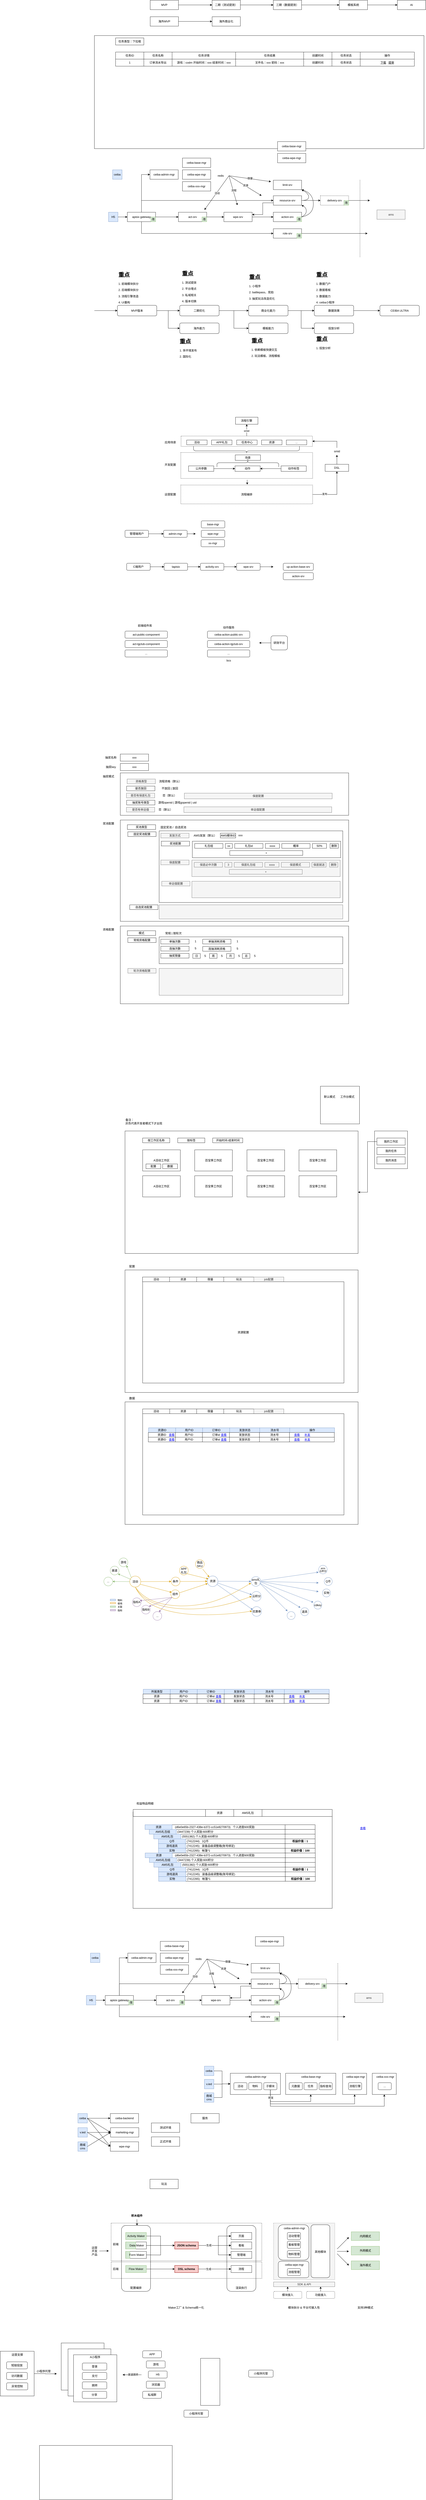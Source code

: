 <mxfile version="24.7.15">
  <diagram name="第 1 页" id="ZgOi2Y39SkQLw-ujJerj">
    <mxGraphModel dx="3207" dy="-188" grid="1" gridSize="10" guides="1" tooltips="1" connect="1" arrows="1" fold="1" page="1" pageScale="1" pageWidth="827" pageHeight="1169" math="0" shadow="0">
      <root>
        <mxCell id="0" />
        <mxCell id="1" parent="0" />
        <mxCell id="jpDm9ZDBSrUWAqoi2Hpj-279" value="" style="rounded=0;whiteSpace=wrap;html=1;" vertex="1" parent="1">
          <mxGeometry x="-791" y="11495" width="182" height="200" as="geometry" />
        </mxCell>
        <mxCell id="jpDm9ZDBSrUWAqoi2Hpj-267" value="" style="rounded=0;whiteSpace=wrap;html=1;" vertex="1" parent="1">
          <mxGeometry x="-762" y="11520" width="182" height="200" as="geometry" />
        </mxCell>
        <mxCell id="jpDm9ZDBSrUWAqoi2Hpj-266" value="" style="rounded=0;whiteSpace=wrap;html=1;" vertex="1" parent="1">
          <mxGeometry x="-883.37" y="11930" width="564" height="230" as="geometry" />
        </mxCell>
        <mxCell id="jpDm9ZDBSrUWAqoi2Hpj-258" value="" style="rounded=0;whiteSpace=wrap;html=1;" vertex="1" parent="1">
          <mxGeometry x="-738.71" y="11545" width="184" height="200" as="geometry" />
        </mxCell>
        <mxCell id="jpDm9ZDBSrUWAqoi2Hpj-241" value="" style="rounded=0;whiteSpace=wrap;html=1;fillColor=#f5f5f5;dashed=1;fontColor=#333333;strokeColor=#666666;" vertex="1" parent="1">
          <mxGeometry x="111" y="10986" width="260" height="240" as="geometry" />
        </mxCell>
        <mxCell id="717qAj1gempmEKdRWy29-5" value="" style="rounded=0;whiteSpace=wrap;html=1;" parent="1" vertex="1">
          <mxGeometry x="-540" y="5030" width="970" height="430" as="geometry" />
        </mxCell>
        <mxCell id="3KUTU8w4tKbYZ8TQ4dXh-48" style="edgeStyle=orthogonalEdgeStyle;rounded=0;orthogonalLoop=1;jettySize=auto;html=1;exitX=0.5;exitY=0;exitDx=0;exitDy=0;" parent="1" source="3KUTU8w4tKbYZ8TQ4dXh-47" target="3KUTU8w4tKbYZ8TQ4dXh-44" edge="1">
          <mxGeometry relative="1" as="geometry" />
        </mxCell>
        <mxCell id="3KUTU8w4tKbYZ8TQ4dXh-56" value="smid" style="edgeLabel;html=1;align=center;verticalAlign=middle;resizable=0;points=[];" parent="3KUTU8w4tKbYZ8TQ4dXh-48" vertex="1" connectable="0">
          <mxGeometry x="-0.105" y="3" relative="1" as="geometry">
            <mxPoint x="2" as="offset" />
          </mxGeometry>
        </mxCell>
        <mxCell id="3KUTU8w4tKbYZ8TQ4dXh-47" value="" style="rounded=0;whiteSpace=wrap;html=1;dashed=1;" parent="1" vertex="1">
          <mxGeometry x="-282" y="3400" width="558" height="44" as="geometry" />
        </mxCell>
        <mxCell id="Ghtx3EAqtWWajjNe9bTT-20" value="" style="rounded=0;whiteSpace=wrap;html=1;" parent="1" vertex="1">
          <mxGeometry x="-650" y="1700" width="1400" height="480" as="geometry" />
        </mxCell>
        <mxCell id="Ghtx3EAqtWWajjNe9bTT-14" style="edgeStyle=orthogonalEdgeStyle;rounded=0;orthogonalLoop=1;jettySize=auto;html=1;exitX=1;exitY=0.5;exitDx=0;exitDy=0;" parent="1" source="Ghtx3EAqtWWajjNe9bTT-1" target="Ghtx3EAqtWWajjNe9bTT-3" edge="1">
          <mxGeometry relative="1" as="geometry" />
        </mxCell>
        <mxCell id="Ghtx3EAqtWWajjNe9bTT-1" value="MVP" style="rounded=0;whiteSpace=wrap;html=1;" parent="1" vertex="1">
          <mxGeometry x="-413" y="1550" width="120" height="40" as="geometry" />
        </mxCell>
        <mxCell id="Ghtx3EAqtWWajjNe9bTT-13" style="edgeStyle=orthogonalEdgeStyle;rounded=0;orthogonalLoop=1;jettySize=auto;html=1;exitX=1;exitY=0.5;exitDx=0;exitDy=0;" parent="1" source="Ghtx3EAqtWWajjNe9bTT-2" target="Ghtx3EAqtWWajjNe9bTT-12" edge="1">
          <mxGeometry relative="1" as="geometry" />
        </mxCell>
        <mxCell id="Ghtx3EAqtWWajjNe9bTT-2" value="海外MVP" style="rounded=0;whiteSpace=wrap;html=1;" parent="1" vertex="1">
          <mxGeometry x="-413" y="1620" width="120" height="40" as="geometry" />
        </mxCell>
        <mxCell id="Ghtx3EAqtWWajjNe9bTT-8" style="edgeStyle=orthogonalEdgeStyle;rounded=0;orthogonalLoop=1;jettySize=auto;html=1;exitX=1;exitY=0.5;exitDx=0;exitDy=0;" parent="1" source="Ghtx3EAqtWWajjNe9bTT-3" target="Ghtx3EAqtWWajjNe9bTT-7" edge="1">
          <mxGeometry relative="1" as="geometry" />
        </mxCell>
        <mxCell id="Ghtx3EAqtWWajjNe9bTT-3" value="二期（测试提效）" style="rounded=0;whiteSpace=wrap;html=1;" parent="1" vertex="1">
          <mxGeometry x="-150" y="1550" width="120" height="40" as="geometry" />
        </mxCell>
        <mxCell id="Ghtx3EAqtWWajjNe9bTT-11" style="edgeStyle=orthogonalEdgeStyle;rounded=0;orthogonalLoop=1;jettySize=auto;html=1;exitX=1;exitY=0.5;exitDx=0;exitDy=0;" parent="1" source="Ghtx3EAqtWWajjNe9bTT-6" target="Ghtx3EAqtWWajjNe9bTT-10" edge="1">
          <mxGeometry relative="1" as="geometry" />
        </mxCell>
        <mxCell id="Ghtx3EAqtWWajjNe9bTT-6" value="模板系统" style="rounded=0;whiteSpace=wrap;html=1;" parent="1" vertex="1">
          <mxGeometry x="390" y="1550" width="120" height="40" as="geometry" />
        </mxCell>
        <mxCell id="Ghtx3EAqtWWajjNe9bTT-9" style="edgeStyle=orthogonalEdgeStyle;rounded=0;orthogonalLoop=1;jettySize=auto;html=1;exitX=1;exitY=0.5;exitDx=0;exitDy=0;" parent="1" source="Ghtx3EAqtWWajjNe9bTT-7" target="Ghtx3EAqtWWajjNe9bTT-6" edge="1">
          <mxGeometry relative="1" as="geometry" />
        </mxCell>
        <mxCell id="Ghtx3EAqtWWajjNe9bTT-7" value="三期（数据提效）" style="rounded=0;whiteSpace=wrap;html=1;" parent="1" vertex="1">
          <mxGeometry x="110" y="1550" width="120" height="40" as="geometry" />
        </mxCell>
        <mxCell id="Ghtx3EAqtWWajjNe9bTT-10" value="AI" style="rounded=0;whiteSpace=wrap;html=1;" parent="1" vertex="1">
          <mxGeometry x="637" y="1550" width="120" height="40" as="geometry" />
        </mxCell>
        <mxCell id="Ghtx3EAqtWWajjNe9bTT-12" value="海外商业化" style="rounded=0;whiteSpace=wrap;html=1;" parent="1" vertex="1">
          <mxGeometry x="-150" y="1620" width="120" height="40" as="geometry" />
        </mxCell>
        <mxCell id="Ghtx3EAqtWWajjNe9bTT-15" value="任务ID" style="rounded=0;whiteSpace=wrap;html=1;" parent="1" vertex="1">
          <mxGeometry x="-560" y="1770" width="120" height="30" as="geometry" />
        </mxCell>
        <mxCell id="Ghtx3EAqtWWajjNe9bTT-16" value="任务名称" style="rounded=0;whiteSpace=wrap;html=1;" parent="1" vertex="1">
          <mxGeometry x="-440" y="1770" width="120" height="30" as="geometry" />
        </mxCell>
        <mxCell id="Ghtx3EAqtWWajjNe9bTT-17" value="任务详情" style="rounded=0;whiteSpace=wrap;html=1;" parent="1" vertex="1">
          <mxGeometry x="-320" y="1770" width="270" height="30" as="geometry" />
        </mxCell>
        <mxCell id="Ghtx3EAqtWWajjNe9bTT-18" value="任务结果" style="rounded=0;whiteSpace=wrap;html=1;" parent="1" vertex="1">
          <mxGeometry x="-50" y="1770" width="289" height="30" as="geometry" />
        </mxCell>
        <mxCell id="Ghtx3EAqtWWajjNe9bTT-19" value="创建时间" style="rounded=0;whiteSpace=wrap;html=1;" parent="1" vertex="1">
          <mxGeometry x="239" y="1770" width="120" height="30" as="geometry" />
        </mxCell>
        <mxCell id="Ghtx3EAqtWWajjNe9bTT-21" value="任务状态" style="rounded=0;whiteSpace=wrap;html=1;" parent="1" vertex="1">
          <mxGeometry x="359" y="1770" width="120" height="30" as="geometry" />
        </mxCell>
        <mxCell id="Ghtx3EAqtWWajjNe9bTT-22" value="操作" style="rounded=0;whiteSpace=wrap;html=1;" parent="1" vertex="1">
          <mxGeometry x="479" y="1770" width="230" height="30" as="geometry" />
        </mxCell>
        <mxCell id="Ghtx3EAqtWWajjNe9bTT-39" value="1" style="rounded=0;whiteSpace=wrap;html=1;" parent="1" vertex="1">
          <mxGeometry x="-560" y="1800" width="120" height="30" as="geometry" />
        </mxCell>
        <mxCell id="Ghtx3EAqtWWajjNe9bTT-40" value="订单流水导出" style="rounded=0;whiteSpace=wrap;html=1;" parent="1" vertex="1">
          <mxGeometry x="-440" y="1800" width="120" height="30" as="geometry" />
        </mxCell>
        <mxCell id="Ghtx3EAqtWWajjNe9bTT-41" value="游戏：codm 开始时间：xxx 结束时间：xxx" style="rounded=0;whiteSpace=wrap;html=1;" parent="1" vertex="1">
          <mxGeometry x="-320" y="1800" width="270" height="30" as="geometry" />
        </mxCell>
        <mxCell id="Ghtx3EAqtWWajjNe9bTT-42" value="文件名：xxx 密码：xxx" style="rounded=0;whiteSpace=wrap;html=1;" parent="1" vertex="1">
          <mxGeometry x="-50" y="1800" width="289" height="30" as="geometry" />
        </mxCell>
        <mxCell id="Ghtx3EAqtWWajjNe9bTT-43" value="创建时间" style="rounded=0;whiteSpace=wrap;html=1;" parent="1" vertex="1">
          <mxGeometry x="239" y="1800" width="120" height="30" as="geometry" />
        </mxCell>
        <mxCell id="Ghtx3EAqtWWajjNe9bTT-44" value="任务状态" style="rounded=0;whiteSpace=wrap;html=1;" parent="1" vertex="1">
          <mxGeometry x="359" y="1800" width="120" height="30" as="geometry" />
        </mxCell>
        <mxCell id="Ghtx3EAqtWWajjNe9bTT-45" value="&lt;u&gt;下载&lt;/u&gt;&amp;nbsp; &amp;nbsp;&lt;u&gt;提审&lt;/u&gt;" style="rounded=0;whiteSpace=wrap;html=1;" parent="1" vertex="1">
          <mxGeometry x="479" y="1800" width="230" height="30" as="geometry" />
        </mxCell>
        <mxCell id="Ghtx3EAqtWWajjNe9bTT-46" value="任务类型：下拉框" style="rounded=0;whiteSpace=wrap;html=1;" parent="1" vertex="1">
          <mxGeometry x="-560" y="1710" width="120" height="30" as="geometry" />
        </mxCell>
        <mxCell id="Ghtx3EAqtWWajjNe9bTT-65" style="edgeStyle=orthogonalEdgeStyle;rounded=0;orthogonalLoop=1;jettySize=auto;html=1;exitX=1;exitY=0.5;exitDx=0;exitDy=0;" parent="1" source="Ghtx3EAqtWWajjNe9bTT-47" target="Ghtx3EAqtWWajjNe9bTT-48" edge="1">
          <mxGeometry relative="1" as="geometry" />
        </mxCell>
        <mxCell id="Ghtx3EAqtWWajjNe9bTT-66" style="edgeStyle=orthogonalEdgeStyle;rounded=0;orthogonalLoop=1;jettySize=auto;html=1;exitX=0.5;exitY=1;exitDx=0;exitDy=0;entryX=0;entryY=0.5;entryDx=0;entryDy=0;" parent="1" source="Ghtx3EAqtWWajjNe9bTT-47" target="Ghtx3EAqtWWajjNe9bTT-54" edge="1">
          <mxGeometry relative="1" as="geometry" />
        </mxCell>
        <mxCell id="Ghtx3EAqtWWajjNe9bTT-67" style="edgeStyle=orthogonalEdgeStyle;rounded=0;orthogonalLoop=1;jettySize=auto;html=1;exitX=0.5;exitY=0;exitDx=0;exitDy=0;entryX=0;entryY=0.5;entryDx=0;entryDy=0;" parent="1" source="Ghtx3EAqtWWajjNe9bTT-47" target="Ghtx3EAqtWWajjNe9bTT-52" edge="1">
          <mxGeometry relative="1" as="geometry" />
        </mxCell>
        <mxCell id="jpDm9ZDBSrUWAqoi2Hpj-32" style="edgeStyle=orthogonalEdgeStyle;rounded=0;orthogonalLoop=1;jettySize=auto;html=1;exitX=0.5;exitY=0;exitDx=0;exitDy=0;entryX=0;entryY=0.5;entryDx=0;entryDy=0;" edge="1" parent="1" source="Ghtx3EAqtWWajjNe9bTT-47" target="Ghtx3EAqtWWajjNe9bTT-78">
          <mxGeometry relative="1" as="geometry" />
        </mxCell>
        <mxCell id="Ghtx3EAqtWWajjNe9bTT-47" value="apisix gateway" style="rounded=0;whiteSpace=wrap;html=1;" parent="1" vertex="1">
          <mxGeometry x="-510" y="2450" width="120" height="40" as="geometry" />
        </mxCell>
        <mxCell id="Ghtx3EAqtWWajjNe9bTT-73" style="edgeStyle=orthogonalEdgeStyle;rounded=0;orthogonalLoop=1;jettySize=auto;html=1;exitX=1;exitY=0.5;exitDx=0;exitDy=0;" parent="1" source="Ghtx3EAqtWWajjNe9bTT-48" target="Ghtx3EAqtWWajjNe9bTT-49" edge="1">
          <mxGeometry relative="1" as="geometry" />
        </mxCell>
        <mxCell id="Ghtx3EAqtWWajjNe9bTT-48" value="act-srv" style="rounded=0;whiteSpace=wrap;html=1;" parent="1" vertex="1">
          <mxGeometry x="-293" y="2450" width="120" height="40" as="geometry" />
        </mxCell>
        <mxCell id="Ghtx3EAqtWWajjNe9bTT-64" style="edgeStyle=orthogonalEdgeStyle;rounded=0;orthogonalLoop=1;jettySize=auto;html=1;exitX=1;exitY=0.5;exitDx=0;exitDy=0;" parent="1" source="Ghtx3EAqtWWajjNe9bTT-49" target="Ghtx3EAqtWWajjNe9bTT-51" edge="1">
          <mxGeometry relative="1" as="geometry" />
        </mxCell>
        <mxCell id="Ghtx3EAqtWWajjNe9bTT-49" value="wpe-srv" style="rounded=0;whiteSpace=wrap;html=1;" parent="1" vertex="1">
          <mxGeometry x="-100" y="2450" width="120" height="40" as="geometry" />
        </mxCell>
        <mxCell id="Ghtx3EAqtWWajjNe9bTT-51" value="action-srv" style="rounded=0;whiteSpace=wrap;html=1;" parent="1" vertex="1">
          <mxGeometry x="110" y="2450" width="120" height="40" as="geometry" />
        </mxCell>
        <mxCell id="Ghtx3EAqtWWajjNe9bTT-74" style="edgeStyle=orthogonalEdgeStyle;rounded=0;orthogonalLoop=1;jettySize=auto;html=1;exitX=1;exitY=0.5;exitDx=0;exitDy=0;" parent="1" source="Ghtx3EAqtWWajjNe9bTT-52" target="Ghtx3EAqtWWajjNe9bTT-55" edge="1">
          <mxGeometry relative="1" as="geometry" />
        </mxCell>
        <mxCell id="Ghtx3EAqtWWajjNe9bTT-75" style="edgeStyle=orthogonalEdgeStyle;rounded=0;orthogonalLoop=1;jettySize=auto;html=1;exitX=0;exitY=0.5;exitDx=0;exitDy=0;entryX=1;entryY=0.25;entryDx=0;entryDy=0;" parent="1" source="Ghtx3EAqtWWajjNe9bTT-52" target="Ghtx3EAqtWWajjNe9bTT-49" edge="1">
          <mxGeometry relative="1" as="geometry">
            <Array as="points">
              <mxPoint x="110" y="2410" />
              <mxPoint x="65" y="2410" />
              <mxPoint x="65" y="2460" />
            </Array>
          </mxGeometry>
        </mxCell>
        <mxCell id="Ghtx3EAqtWWajjNe9bTT-53" value="limit-srv" style="rounded=0;whiteSpace=wrap;html=1;" parent="1" vertex="1">
          <mxGeometry x="110" y="2314" width="120" height="40" as="geometry" />
        </mxCell>
        <mxCell id="Ghtx3EAqtWWajjNe9bTT-52" value="resource-srv" style="rounded=0;whiteSpace=wrap;html=1;" parent="1" vertex="1">
          <mxGeometry x="110" y="2380" width="120" height="40" as="geometry" />
        </mxCell>
        <mxCell id="Ghtx3EAqtWWajjNe9bTT-57" style="edgeStyle=orthogonalEdgeStyle;rounded=0;orthogonalLoop=1;jettySize=auto;html=1;exitX=1;exitY=0.5;exitDx=0;exitDy=0;" parent="1" source="Ghtx3EAqtWWajjNe9bTT-54" edge="1">
          <mxGeometry relative="1" as="geometry">
            <mxPoint x="510" y="2540" as="targetPoint" />
          </mxGeometry>
        </mxCell>
        <mxCell id="Ghtx3EAqtWWajjNe9bTT-54" value="role-srv" style="rounded=0;whiteSpace=wrap;html=1;" parent="1" vertex="1">
          <mxGeometry x="110" y="2520" width="120" height="40" as="geometry" />
        </mxCell>
        <mxCell id="Ghtx3EAqtWWajjNe9bTT-58" style="edgeStyle=orthogonalEdgeStyle;rounded=0;orthogonalLoop=1;jettySize=auto;html=1;exitX=1;exitY=0.5;exitDx=0;exitDy=0;" parent="1" source="Ghtx3EAqtWWajjNe9bTT-55" edge="1">
          <mxGeometry relative="1" as="geometry">
            <mxPoint x="520" y="2400" as="targetPoint" />
          </mxGeometry>
        </mxCell>
        <mxCell id="Ghtx3EAqtWWajjNe9bTT-55" value="delivery-srv" style="rounded=0;whiteSpace=wrap;html=1;dashed=1;" parent="1" vertex="1">
          <mxGeometry x="310" y="2380" width="120" height="40" as="geometry" />
        </mxCell>
        <mxCell id="Ghtx3EAqtWWajjNe9bTT-62" value="ams" style="rounded=0;whiteSpace=wrap;html=1;fillColor=#f5f5f5;fontColor=#333333;strokeColor=#666666;" parent="1" vertex="1">
          <mxGeometry x="550" y="2440" width="120" height="40" as="geometry" />
        </mxCell>
        <mxCell id="Ghtx3EAqtWWajjNe9bTT-63" value="" style="endArrow=none;dashed=1;html=1;rounded=0;" parent="1" edge="1">
          <mxGeometry width="50" height="50" relative="1" as="geometry">
            <mxPoint x="478" y="2640" as="sourcePoint" />
            <mxPoint x="478" y="2310" as="targetPoint" />
          </mxGeometry>
        </mxCell>
        <mxCell id="Ghtx3EAqtWWajjNe9bTT-68" value="" style="curved=1;endArrow=classic;html=1;rounded=0;exitX=1;exitY=0.5;exitDx=0;exitDy=0;entryX=1;entryY=1;entryDx=0;entryDy=0;" parent="1" source="Ghtx3EAqtWWajjNe9bTT-51" target="Ghtx3EAqtWWajjNe9bTT-53" edge="1">
          <mxGeometry width="50" height="50" relative="1" as="geometry">
            <mxPoint y="2320" as="sourcePoint" />
            <mxPoint x="50" y="2270" as="targetPoint" />
            <Array as="points">
              <mxPoint x="280" y="2460" />
              <mxPoint x="280" y="2370" />
            </Array>
          </mxGeometry>
        </mxCell>
        <mxCell id="Ghtx3EAqtWWajjNe9bTT-70" value="" style="curved=1;endArrow=classic;html=1;rounded=0;exitX=1;exitY=0.5;exitDx=0;exitDy=0;entryX=1;entryY=1;entryDx=0;entryDy=0;" parent="1" source="Ghtx3EAqtWWajjNe9bTT-52" target="Ghtx3EAqtWWajjNe9bTT-53" edge="1">
          <mxGeometry width="50" height="50" relative="1" as="geometry">
            <mxPoint x="240" y="2480" as="sourcePoint" />
            <mxPoint x="240" y="2364" as="targetPoint" />
            <Array as="points">
              <mxPoint x="260" y="2400" />
              <mxPoint x="260" y="2370" />
            </Array>
          </mxGeometry>
        </mxCell>
        <mxCell id="Ghtx3EAqtWWajjNe9bTT-72" value="" style="curved=1;endArrow=classic;html=1;rounded=0;exitX=1;exitY=0.5;exitDx=0;exitDy=0;entryX=1;entryY=1;entryDx=0;entryDy=0;" parent="1" source="Ghtx3EAqtWWajjNe9bTT-51" edge="1">
          <mxGeometry width="50" height="50" relative="1" as="geometry">
            <mxPoint x="230" y="2466" as="sourcePoint" />
            <mxPoint x="230" y="2420" as="targetPoint" />
            <Array as="points">
              <mxPoint x="250" y="2460" />
              <mxPoint x="250" y="2430" />
            </Array>
          </mxGeometry>
        </mxCell>
        <mxCell id="Ghtx3EAqtWWajjNe9bTT-77" style="edgeStyle=orthogonalEdgeStyle;rounded=0;orthogonalLoop=1;jettySize=auto;html=1;exitX=1;exitY=0.5;exitDx=0;exitDy=0;" parent="1" source="Ghtx3EAqtWWajjNe9bTT-76" target="Ghtx3EAqtWWajjNe9bTT-47" edge="1">
          <mxGeometry relative="1" as="geometry" />
        </mxCell>
        <mxCell id="Ghtx3EAqtWWajjNe9bTT-76" value="H5" style="rounded=0;whiteSpace=wrap;html=1;fillColor=#dae8fc;strokeColor=#6c8ebf;" parent="1" vertex="1">
          <mxGeometry x="-590" y="2450" width="40" height="40" as="geometry" />
        </mxCell>
        <mxCell id="Ghtx3EAqtWWajjNe9bTT-78" value="ceiba-admin-mgr" style="rounded=0;whiteSpace=wrap;html=1;" parent="1" vertex="1">
          <mxGeometry x="-414" y="2270" width="120" height="40" as="geometry" />
        </mxCell>
        <mxCell id="Ghtx3EAqtWWajjNe9bTT-79" value="ceiba" style="rounded=0;whiteSpace=wrap;html=1;fillColor=#dae8fc;strokeColor=#6c8ebf;" parent="1" vertex="1">
          <mxGeometry x="-572.59" y="2270" width="40" height="40" as="geometry" />
        </mxCell>
        <mxCell id="Ghtx3EAqtWWajjNe9bTT-83" value="redis" style="text;html=1;align=center;verticalAlign=middle;resizable=0;points=[];autosize=1;strokeColor=none;fillColor=none;" parent="1" vertex="1">
          <mxGeometry x="-138.59" y="2280" width="50" height="30" as="geometry" />
        </mxCell>
        <mxCell id="Ghtx3EAqtWWajjNe9bTT-84" value="" style="endArrow=classic;html=1;rounded=0;" parent="1" edge="1">
          <mxGeometry width="50" height="50" relative="1" as="geometry">
            <mxPoint x="-78.59" y="2295" as="sourcePoint" />
            <mxPoint x="100" y="2320" as="targetPoint" />
          </mxGeometry>
        </mxCell>
        <mxCell id="Ghtx3EAqtWWajjNe9bTT-85" value="限量" style="edgeLabel;html=1;align=center;verticalAlign=middle;resizable=0;points=[];" parent="Ghtx3EAqtWWajjNe9bTT-84" vertex="1" connectable="0">
          <mxGeometry x="-0.001" y="2" relative="1" as="geometry">
            <mxPoint as="offset" />
          </mxGeometry>
        </mxCell>
        <mxCell id="Ghtx3EAqtWWajjNe9bTT-86" value="" style="endArrow=classic;html=1;rounded=0;" parent="1" edge="1">
          <mxGeometry width="50" height="50" relative="1" as="geometry">
            <mxPoint x="-78.59" y="2295" as="sourcePoint" />
            <mxPoint x="60" y="2380" as="targetPoint" />
          </mxGeometry>
        </mxCell>
        <mxCell id="Ghtx3EAqtWWajjNe9bTT-87" value="资源" style="edgeLabel;html=1;align=center;verticalAlign=middle;resizable=0;points=[];" parent="Ghtx3EAqtWWajjNe9bTT-86" vertex="1" connectable="0">
          <mxGeometry x="-0.001" y="2" relative="1" as="geometry">
            <mxPoint as="offset" />
          </mxGeometry>
        </mxCell>
        <mxCell id="Ghtx3EAqtWWajjNe9bTT-89" value="" style="endArrow=classic;html=1;rounded=0;" parent="1" edge="1">
          <mxGeometry width="50" height="50" relative="1" as="geometry">
            <mxPoint x="-78.59" y="2295" as="sourcePoint" />
            <mxPoint x="-42.59" y="2420" as="targetPoint" />
          </mxGeometry>
        </mxCell>
        <mxCell id="Ghtx3EAqtWWajjNe9bTT-90" value="流程" style="edgeLabel;html=1;align=center;verticalAlign=middle;resizable=0;points=[];" parent="Ghtx3EAqtWWajjNe9bTT-89" vertex="1" connectable="0">
          <mxGeometry x="-0.001" y="2" relative="1" as="geometry">
            <mxPoint as="offset" />
          </mxGeometry>
        </mxCell>
        <mxCell id="Ghtx3EAqtWWajjNe9bTT-94" value="" style="endArrow=classic;html=1;rounded=0;" parent="1" edge="1">
          <mxGeometry width="50" height="50" relative="1" as="geometry">
            <mxPoint x="-78.59" y="2295" as="sourcePoint" />
            <mxPoint x="-182.59" y="2440" as="targetPoint" />
          </mxGeometry>
        </mxCell>
        <mxCell id="Ghtx3EAqtWWajjNe9bTT-95" value="活动" style="edgeLabel;html=1;align=center;verticalAlign=middle;resizable=0;points=[];" parent="Ghtx3EAqtWWajjNe9bTT-94" vertex="1" connectable="0">
          <mxGeometry x="-0.001" y="2" relative="1" as="geometry">
            <mxPoint as="offset" />
          </mxGeometry>
        </mxCell>
        <mxCell id="Ghtx3EAqtWWajjNe9bTT-114" value="" style="group" parent="1" vertex="1" connectable="0">
          <mxGeometry x="-650" y="2845" width="1380" height="120" as="geometry" />
        </mxCell>
        <mxCell id="Ghtx3EAqtWWajjNe9bTT-115" value="MVP版本" style="rounded=1;whiteSpace=wrap;html=1;" parent="Ghtx3EAqtWWajjNe9bTT-114" vertex="1">
          <mxGeometry x="97.576" width="167.273" height="45" as="geometry" />
        </mxCell>
        <mxCell id="Ghtx3EAqtWWajjNe9bTT-116" value="二期优化" style="rounded=1;whiteSpace=wrap;html=1;" parent="Ghtx3EAqtWWajjNe9bTT-114" vertex="1">
          <mxGeometry x="362.424" width="167.273" height="45" as="geometry" />
        </mxCell>
        <mxCell id="Ghtx3EAqtWWajjNe9bTT-117" style="edgeStyle=orthogonalEdgeStyle;rounded=0;orthogonalLoop=1;jettySize=auto;html=1;exitX=1;exitY=0.5;exitDx=0;exitDy=0;" parent="Ghtx3EAqtWWajjNe9bTT-114" source="Ghtx3EAqtWWajjNe9bTT-115" target="Ghtx3EAqtWWajjNe9bTT-116" edge="1">
          <mxGeometry relative="1" as="geometry" />
        </mxCell>
        <mxCell id="Ghtx3EAqtWWajjNe9bTT-118" value="海外能力" style="rounded=1;whiteSpace=wrap;html=1;" parent="Ghtx3EAqtWWajjNe9bTT-114" vertex="1">
          <mxGeometry x="362.424" y="75" width="167.273" height="45" as="geometry" />
        </mxCell>
        <mxCell id="Ghtx3EAqtWWajjNe9bTT-119" style="edgeStyle=orthogonalEdgeStyle;rounded=0;orthogonalLoop=1;jettySize=auto;html=1;exitX=1;exitY=0.5;exitDx=0;exitDy=0;entryX=0;entryY=0.5;entryDx=0;entryDy=0;" parent="Ghtx3EAqtWWajjNe9bTT-114" source="Ghtx3EAqtWWajjNe9bTT-115" target="Ghtx3EAqtWWajjNe9bTT-118" edge="1">
          <mxGeometry relative="1" as="geometry" />
        </mxCell>
        <mxCell id="Ghtx3EAqtWWajjNe9bTT-120" value="商业化能力" style="rounded=1;whiteSpace=wrap;html=1;" parent="Ghtx3EAqtWWajjNe9bTT-114" vertex="1">
          <mxGeometry x="655.152" width="167.273" height="45" as="geometry" />
        </mxCell>
        <mxCell id="Ghtx3EAqtWWajjNe9bTT-121" style="edgeStyle=orthogonalEdgeStyle;rounded=0;orthogonalLoop=1;jettySize=auto;html=1;exitX=1;exitY=0.5;exitDx=0;exitDy=0;" parent="Ghtx3EAqtWWajjNe9bTT-114" source="Ghtx3EAqtWWajjNe9bTT-116" target="Ghtx3EAqtWWajjNe9bTT-120" edge="1">
          <mxGeometry relative="1" as="geometry" />
        </mxCell>
        <mxCell id="Ghtx3EAqtWWajjNe9bTT-122" value="模板能力" style="rounded=1;whiteSpace=wrap;html=1;" parent="Ghtx3EAqtWWajjNe9bTT-114" vertex="1">
          <mxGeometry x="655.152" y="75" width="167.273" height="45" as="geometry" />
        </mxCell>
        <mxCell id="Ghtx3EAqtWWajjNe9bTT-123" style="edgeStyle=orthogonalEdgeStyle;rounded=0;orthogonalLoop=1;jettySize=auto;html=1;exitX=1;exitY=0.5;exitDx=0;exitDy=0;entryX=0;entryY=0.5;entryDx=0;entryDy=0;" parent="Ghtx3EAqtWWajjNe9bTT-114" source="Ghtx3EAqtWWajjNe9bTT-116" target="Ghtx3EAqtWWajjNe9bTT-122" edge="1">
          <mxGeometry relative="1" as="geometry" />
        </mxCell>
        <mxCell id="Ghtx3EAqtWWajjNe9bTT-124" value="数据效果" style="rounded=1;whiteSpace=wrap;html=1;" parent="Ghtx3EAqtWWajjNe9bTT-114" vertex="1">
          <mxGeometry x="933.939" width="167.273" height="45" as="geometry" />
        </mxCell>
        <mxCell id="Ghtx3EAqtWWajjNe9bTT-125" style="edgeStyle=orthogonalEdgeStyle;rounded=0;orthogonalLoop=1;jettySize=auto;html=1;exitX=1;exitY=0.5;exitDx=0;exitDy=0;" parent="Ghtx3EAqtWWajjNe9bTT-114" source="Ghtx3EAqtWWajjNe9bTT-120" target="Ghtx3EAqtWWajjNe9bTT-124" edge="1">
          <mxGeometry relative="1" as="geometry" />
        </mxCell>
        <mxCell id="Ghtx3EAqtWWajjNe9bTT-126" value="投放分析" style="rounded=1;whiteSpace=wrap;html=1;" parent="Ghtx3EAqtWWajjNe9bTT-114" vertex="1">
          <mxGeometry x="933.939" y="75" width="167.273" height="45" as="geometry" />
        </mxCell>
        <mxCell id="Ghtx3EAqtWWajjNe9bTT-127" style="edgeStyle=orthogonalEdgeStyle;rounded=0;orthogonalLoop=1;jettySize=auto;html=1;exitX=1;exitY=0.5;exitDx=0;exitDy=0;entryX=0;entryY=0.5;entryDx=0;entryDy=0;" parent="Ghtx3EAqtWWajjNe9bTT-114" source="Ghtx3EAqtWWajjNe9bTT-120" target="Ghtx3EAqtWWajjNe9bTT-126" edge="1">
          <mxGeometry relative="1" as="geometry" />
        </mxCell>
        <mxCell id="Ghtx3EAqtWWajjNe9bTT-128" value="CEIBA ULTRA" style="rounded=1;whiteSpace=wrap;html=1;" parent="Ghtx3EAqtWWajjNe9bTT-114" vertex="1">
          <mxGeometry x="1212.727" width="167.273" height="45" as="geometry" />
        </mxCell>
        <mxCell id="Ghtx3EAqtWWajjNe9bTT-129" style="edgeStyle=orthogonalEdgeStyle;rounded=0;orthogonalLoop=1;jettySize=auto;html=1;exitX=1;exitY=0.5;exitDx=0;exitDy=0;entryX=0;entryY=0.5;entryDx=0;entryDy=0;" parent="Ghtx3EAqtWWajjNe9bTT-114" source="Ghtx3EAqtWWajjNe9bTT-124" target="Ghtx3EAqtWWajjNe9bTT-128" edge="1">
          <mxGeometry relative="1" as="geometry">
            <mxPoint x="1240.606" y="22.034" as="targetPoint" />
          </mxGeometry>
        </mxCell>
        <mxCell id="Ghtx3EAqtWWajjNe9bTT-130" value="" style="endArrow=classic;html=1;rounded=0;entryX=0;entryY=0.5;entryDx=0;entryDy=0;" parent="Ghtx3EAqtWWajjNe9bTT-114" target="Ghtx3EAqtWWajjNe9bTT-115" edge="1">
          <mxGeometry width="50" height="50" relative="1" as="geometry">
            <mxPoint y="22.5" as="sourcePoint" />
            <mxPoint x="83.636" as="targetPoint" />
          </mxGeometry>
        </mxCell>
        <mxCell id="Ghtx3EAqtWWajjNe9bTT-131" value="&lt;h1 style=&quot;margin-top: 0px;&quot;&gt;重点&lt;/h1&gt;&lt;p&gt;1. 小程序&lt;/p&gt;&lt;p&gt;2. battlepass、竞拍&lt;/p&gt;&lt;p&gt;3. 抽奖玩法改造优化&lt;/p&gt;" style="text;html=1;whiteSpace=wrap;overflow=hidden;rounded=0;" parent="1" vertex="1">
          <mxGeometry x="4.5" y="2705" width="180" height="120" as="geometry" />
        </mxCell>
        <mxCell id="Ghtx3EAqtWWajjNe9bTT-132" value="&lt;h1 style=&quot;margin-top: 0px;&quot;&gt;重点&lt;/h1&gt;&lt;p&gt;1. 测试提效&lt;/p&gt;&lt;p&gt;&lt;span style=&quot;background-color: initial;&quot;&gt;2. 平台埋点&lt;/span&gt;&lt;/p&gt;&lt;p&gt;3. 私域相关&lt;/p&gt;&lt;p&gt;4. 版本切换&lt;/p&gt;" style="text;html=1;whiteSpace=wrap;overflow=hidden;rounded=0;" parent="1" vertex="1">
          <mxGeometry x="-280" y="2690" width="180" height="160" as="geometry" />
        </mxCell>
        <mxCell id="Ghtx3EAqtWWajjNe9bTT-133" value="&lt;h1 style=&quot;margin-top: 0px;&quot;&gt;重点&lt;/h1&gt;&lt;p&gt;1. 多环境发布&lt;/p&gt;&lt;p&gt;&lt;span style=&quot;background-color: initial;&quot;&gt;2. 国际化&lt;/span&gt;&lt;/p&gt;" style="text;html=1;whiteSpace=wrap;overflow=hidden;rounded=0;" parent="1" vertex="1">
          <mxGeometry x="-290" y="2978" width="180" height="120" as="geometry" />
        </mxCell>
        <mxCell id="Ghtx3EAqtWWajjNe9bTT-134" value="&lt;h1 style=&quot;margin-top: 0px;&quot;&gt;重点&lt;/h1&gt;&lt;p&gt;1. 前端模块拆分&lt;/p&gt;&lt;p&gt;&lt;span style=&quot;background-color: initial;&quot;&gt;2. 后端模块拆分&lt;/span&gt;&lt;/p&gt;&lt;p&gt;3. 流程引擎改造&lt;/p&gt;&lt;p&gt;4. UI重构&lt;/p&gt;" style="text;html=1;whiteSpace=wrap;overflow=hidden;rounded=0;spacing=2;" parent="1" vertex="1">
          <mxGeometry x="-550" y="2695" width="180" height="150" as="geometry" />
        </mxCell>
        <mxCell id="Ghtx3EAqtWWajjNe9bTT-135" value="&lt;h1 style=&quot;margin-top: 0px;&quot;&gt;重点&lt;/h1&gt;&lt;p&gt;1. 依赖模板快捷交互&lt;/p&gt;&lt;p&gt;&lt;span style=&quot;background-color: initial;&quot;&gt;2. 玩法模板、&lt;/span&gt;&lt;span style=&quot;background-color: initial;&quot;&gt;流程模板&lt;/span&gt;&lt;/p&gt;" style="text;html=1;whiteSpace=wrap;overflow=hidden;rounded=0;spacing=2;" parent="1" vertex="1">
          <mxGeometry x="15" y="2975" width="180" height="115" as="geometry" />
        </mxCell>
        <mxCell id="Ghtx3EAqtWWajjNe9bTT-136" value="&lt;h1 style=&quot;margin-top: 0px;&quot;&gt;重点&lt;/h1&gt;&lt;p&gt;1. 数据门户&lt;/p&gt;&lt;p&gt;&lt;span style=&quot;background-color: initial;&quot;&gt;2. 数据看板&lt;/span&gt;&lt;/p&gt;&lt;p&gt;3. 数据能力&lt;/p&gt;&lt;p&gt;4. ceiba小程序&lt;/p&gt;" style="text;html=1;whiteSpace=wrap;overflow=hidden;rounded=0;spacing=2;" parent="1" vertex="1">
          <mxGeometry x="290" y="2695" width="180" height="150" as="geometry" />
        </mxCell>
        <mxCell id="Ghtx3EAqtWWajjNe9bTT-137" value="&lt;h1 style=&quot;margin-top: 0px;&quot;&gt;重点&lt;/h1&gt;&lt;p&gt;1. 投放分析&lt;/p&gt;" style="text;html=1;whiteSpace=wrap;overflow=hidden;rounded=0;spacing=2;" parent="1" vertex="1">
          <mxGeometry x="290" y="2968" width="180" height="82" as="geometry" />
        </mxCell>
        <mxCell id="Ghtx3EAqtWWajjNe9bTT-138" value="改" style="rounded=0;whiteSpace=wrap;html=1;fillColor=#d5e8d4;strokeColor=#82b366;" parent="1" vertex="1">
          <mxGeometry x="-193" y="2470" width="20" height="20" as="geometry" />
        </mxCell>
        <mxCell id="Ghtx3EAqtWWajjNe9bTT-139" value="改" style="rounded=0;whiteSpace=wrap;html=1;fillColor=#d5e8d4;strokeColor=#82b366;" parent="1" vertex="1">
          <mxGeometry x="210" y="2540" width="20" height="20" as="geometry" />
        </mxCell>
        <mxCell id="Ghtx3EAqtWWajjNe9bTT-140" value="改" style="rounded=0;whiteSpace=wrap;html=1;fillColor=#d5e8d4;strokeColor=#82b366;" parent="1" vertex="1">
          <mxGeometry x="210" y="2470" width="20" height="20" as="geometry" />
        </mxCell>
        <mxCell id="Ghtx3EAqtWWajjNe9bTT-141" value="改" style="rounded=0;whiteSpace=wrap;html=1;fillColor=#d5e8d4;strokeColor=#82b366;" parent="1" vertex="1">
          <mxGeometry x="410" y="2400" width="20" height="20" as="geometry" />
        </mxCell>
        <mxCell id="Ghtx3EAqtWWajjNe9bTT-142" value="改" style="rounded=0;whiteSpace=wrap;html=1;fillColor=#d5e8d4;strokeColor=#82b366;" parent="1" vertex="1">
          <mxGeometry x="-410" y="2470" width="20" height="20" as="geometry" />
        </mxCell>
        <mxCell id="3KUTU8w4tKbYZ8TQ4dXh-25" style="edgeStyle=orthogonalEdgeStyle;rounded=0;orthogonalLoop=1;jettySize=auto;html=1;exitX=0.5;exitY=0;exitDx=0;exitDy=0;" parent="1" source="3KUTU8w4tKbYZ8TQ4dXh-6" target="3KUTU8w4tKbYZ8TQ4dXh-20" edge="1">
          <mxGeometry relative="1" as="geometry" />
        </mxCell>
        <mxCell id="3KUTU8w4tKbYZ8TQ4dXh-6" value="DSL" style="rounded=0;whiteSpace=wrap;html=1;" parent="1" vertex="1">
          <mxGeometry x="330" y="3520" width="100" height="30" as="geometry" />
        </mxCell>
        <mxCell id="3KUTU8w4tKbYZ8TQ4dXh-7" value="流程编排" style="rounded=0;whiteSpace=wrap;html=1;dashed=1;" parent="1" vertex="1">
          <mxGeometry x="-283" y="3608" width="560" height="80" as="geometry" />
        </mxCell>
        <mxCell id="3KUTU8w4tKbYZ8TQ4dXh-50" style="edgeStyle=orthogonalEdgeStyle;rounded=0;orthogonalLoop=1;jettySize=auto;html=1;entryX=1;entryY=0.5;entryDx=0;entryDy=0;" parent="1" source="3KUTU8w4tKbYZ8TQ4dXh-20" target="3KUTU8w4tKbYZ8TQ4dXh-47" edge="1">
          <mxGeometry relative="1" as="geometry">
            <Array as="points">
              <mxPoint x="380" y="3422" />
            </Array>
          </mxGeometry>
        </mxCell>
        <mxCell id="3KUTU8w4tKbYZ8TQ4dXh-20" value="smid" style="text;html=1;align=center;verticalAlign=middle;resizable=0;points=[];autosize=1;strokeColor=none;fillColor=none;" parent="1" vertex="1">
          <mxGeometry x="355" y="3450" width="50" height="30" as="geometry" />
        </mxCell>
        <mxCell id="3KUTU8w4tKbYZ8TQ4dXh-23" style="edgeStyle=orthogonalEdgeStyle;rounded=0;orthogonalLoop=1;jettySize=auto;html=1;exitX=1;exitY=0.5;exitDx=0;exitDy=0;entryX=0.5;entryY=1;entryDx=0;entryDy=0;entryPerimeter=0;" parent="1" source="3KUTU8w4tKbYZ8TQ4dXh-7" target="3KUTU8w4tKbYZ8TQ4dXh-6" edge="1">
          <mxGeometry relative="1" as="geometry" />
        </mxCell>
        <mxCell id="3KUTU8w4tKbYZ8TQ4dXh-24" value="发布" style="edgeLabel;html=1;align=center;verticalAlign=middle;resizable=0;points=[];" parent="3KUTU8w4tKbYZ8TQ4dXh-23" vertex="1" connectable="0">
          <mxGeometry x="-0.332" y="2" relative="1" as="geometry">
            <mxPoint x="-16" as="offset" />
          </mxGeometry>
        </mxCell>
        <mxCell id="3KUTU8w4tKbYZ8TQ4dXh-42" value="" style="group" parent="1" vertex="1" connectable="0">
          <mxGeometry x="-258" y="3417" width="510" height="20" as="geometry" />
        </mxCell>
        <mxCell id="3KUTU8w4tKbYZ8TQ4dXh-26" value="活动" style="rounded=0;whiteSpace=wrap;html=1;" parent="3KUTU8w4tKbYZ8TQ4dXh-42" vertex="1">
          <mxGeometry width="86.735" height="20" as="geometry" />
        </mxCell>
        <mxCell id="3KUTU8w4tKbYZ8TQ4dXh-27" value="APP礼包" style="rounded=0;whiteSpace=wrap;html=1;" parent="3KUTU8w4tKbYZ8TQ4dXh-42" vertex="1">
          <mxGeometry x="105.527" width="86.735" height="20" as="geometry" />
        </mxCell>
        <mxCell id="3KUTU8w4tKbYZ8TQ4dXh-28" value="任务中心" style="rounded=0;whiteSpace=wrap;html=1;" parent="3KUTU8w4tKbYZ8TQ4dXh-42" vertex="1">
          <mxGeometry x="212.5" width="86.735" height="20" as="geometry" />
        </mxCell>
        <mxCell id="3KUTU8w4tKbYZ8TQ4dXh-29" value="资源" style="rounded=0;whiteSpace=wrap;html=1;" parent="3KUTU8w4tKbYZ8TQ4dXh-42" vertex="1">
          <mxGeometry x="318.027" width="86.735" height="20" as="geometry" />
        </mxCell>
        <mxCell id="3KUTU8w4tKbYZ8TQ4dXh-41" value="..." style="rounded=0;whiteSpace=wrap;html=1;" parent="3KUTU8w4tKbYZ8TQ4dXh-42" vertex="1">
          <mxGeometry x="423.265" width="86.735" height="20" as="geometry" />
        </mxCell>
        <mxCell id="3KUTU8w4tKbYZ8TQ4dXh-43" value="" style="shape=curlyBracket;whiteSpace=wrap;html=1;rounded=1;flipH=1;labelPosition=right;verticalLabelPosition=middle;align=left;verticalAlign=middle;rotation=90;" parent="1" vertex="1">
          <mxGeometry x="-24" y="3238" width="40" height="450" as="geometry" />
        </mxCell>
        <mxCell id="3KUTU8w4tKbYZ8TQ4dXh-44" value="流程引擎" style="rounded=0;whiteSpace=wrap;html=1;" parent="1" vertex="1">
          <mxGeometry x="-50.617" y="3320" width="95.238" height="30" as="geometry" />
        </mxCell>
        <mxCell id="3KUTU8w4tKbYZ8TQ4dXh-49" value="应用场景" style="text;html=1;align=center;verticalAlign=middle;resizable=0;points=[];autosize=1;strokeColor=none;fillColor=none;" parent="1" vertex="1">
          <mxGeometry x="-363" y="3412" width="70" height="30" as="geometry" />
        </mxCell>
        <mxCell id="3KUTU8w4tKbYZ8TQ4dXh-51" value="" style="endArrow=classic;html=1;rounded=0;" parent="1" edge="1">
          <mxGeometry width="50" height="50" relative="1" as="geometry">
            <mxPoint x="-1" y="3586" as="sourcePoint" />
            <mxPoint x="-1" y="3606" as="targetPoint" />
          </mxGeometry>
        </mxCell>
        <mxCell id="3KUTU8w4tKbYZ8TQ4dXh-53" value="" style="group" parent="1" vertex="1" connectable="0">
          <mxGeometry x="-250" y="3480" width="560" height="100" as="geometry" />
        </mxCell>
        <mxCell id="3KUTU8w4tKbYZ8TQ4dXh-52" value="" style="rounded=0;whiteSpace=wrap;html=1;dashed=1;" parent="3KUTU8w4tKbYZ8TQ4dXh-53" vertex="1">
          <mxGeometry x="-33" y="-10" width="560" height="110" as="geometry" />
        </mxCell>
        <mxCell id="3KUTU8w4tKbYZ8TQ4dXh-1" value="场景" style="rounded=0;whiteSpace=wrap;html=1;" parent="3KUTU8w4tKbYZ8TQ4dXh-53" vertex="1">
          <mxGeometry x="198.214" width="107.143" height="23.333" as="geometry" />
        </mxCell>
        <mxCell id="3KUTU8w4tKbYZ8TQ4dXh-10" style="edgeStyle=orthogonalEdgeStyle;rounded=0;orthogonalLoop=1;jettySize=auto;html=1;exitX=1;exitY=0.5;exitDx=0;exitDy=0;" parent="3KUTU8w4tKbYZ8TQ4dXh-53" source="3KUTU8w4tKbYZ8TQ4dXh-3" target="3KUTU8w4tKbYZ8TQ4dXh-5" edge="1">
          <mxGeometry relative="1" as="geometry" />
        </mxCell>
        <mxCell id="3KUTU8w4tKbYZ8TQ4dXh-3" value="公共参数" style="rounded=0;whiteSpace=wrap;html=1;" parent="3KUTU8w4tKbYZ8TQ4dXh-53" vertex="1">
          <mxGeometry y="46.667" width="107.143" height="23.333" as="geometry" />
        </mxCell>
        <mxCell id="3KUTU8w4tKbYZ8TQ4dXh-13" style="edgeStyle=orthogonalEdgeStyle;rounded=0;orthogonalLoop=1;jettySize=auto;html=1;exitX=0;exitY=0.5;exitDx=0;exitDy=0;" parent="3KUTU8w4tKbYZ8TQ4dXh-53" source="3KUTU8w4tKbYZ8TQ4dXh-4" target="3KUTU8w4tKbYZ8TQ4dXh-5" edge="1">
          <mxGeometry relative="1" as="geometry" />
        </mxCell>
        <mxCell id="3KUTU8w4tKbYZ8TQ4dXh-4" value="动作标签" style="rounded=0;whiteSpace=wrap;html=1;" parent="3KUTU8w4tKbYZ8TQ4dXh-53" vertex="1">
          <mxGeometry x="392.857" y="46.667" width="107.143" height="23.333" as="geometry" />
        </mxCell>
        <mxCell id="3KUTU8w4tKbYZ8TQ4dXh-5" value="动作" style="rounded=0;whiteSpace=wrap;html=1;" parent="3KUTU8w4tKbYZ8TQ4dXh-53" vertex="1">
          <mxGeometry x="197.152" y="46.667" width="107.143" height="23.333" as="geometry" />
        </mxCell>
        <mxCell id="3KUTU8w4tKbYZ8TQ4dXh-17" value="" style="shape=curlyBracket;whiteSpace=wrap;html=1;rounded=1;flipH=1;labelPosition=right;verticalLabelPosition=middle;align=left;verticalAlign=middle;rotation=-90;" parent="3KUTU8w4tKbYZ8TQ4dXh-53" vertex="1">
          <mxGeometry x="233.929" y="-98" width="35.714" height="262.5" as="geometry" />
        </mxCell>
        <mxCell id="3KUTU8w4tKbYZ8TQ4dXh-54" value="开发配置" style="text;html=1;align=center;verticalAlign=middle;resizable=0;points=[];autosize=1;strokeColor=none;fillColor=none;" parent="1" vertex="1">
          <mxGeometry x="-363" y="3507" width="70" height="30" as="geometry" />
        </mxCell>
        <mxCell id="3KUTU8w4tKbYZ8TQ4dXh-55" value="运营配置" style="text;html=1;align=center;verticalAlign=middle;resizable=0;points=[];autosize=1;strokeColor=none;fillColor=none;" parent="1" vertex="1">
          <mxGeometry x="-363" y="3633" width="70" height="30" as="geometry" />
        </mxCell>
        <mxCell id="4CKXVjhfgZ5CCVPgtxye-17" style="edgeStyle=orthogonalEdgeStyle;rounded=0;orthogonalLoop=1;jettySize=auto;html=1;exitX=1;exitY=0.5;exitDx=0;exitDy=0;" parent="1" source="3KUTU8w4tKbYZ8TQ4dXh-57" edge="1">
          <mxGeometry relative="1" as="geometry">
            <mxPoint x="-220" y="3815" as="targetPoint" />
          </mxGeometry>
        </mxCell>
        <mxCell id="3KUTU8w4tKbYZ8TQ4dXh-57" value="admin-mgr" style="rounded=1;whiteSpace=wrap;html=1;" parent="1" vertex="1">
          <mxGeometry x="-356" y="3800" width="100" height="30" as="geometry" />
        </mxCell>
        <mxCell id="3KUTU8w4tKbYZ8TQ4dXh-58" value="base-mgr" style="rounded=1;whiteSpace=wrap;html=1;" parent="1" vertex="1">
          <mxGeometry x="-196" y="3760" width="100" height="30" as="geometry" />
        </mxCell>
        <mxCell id="4CKXVjhfgZ5CCVPgtxye-13" style="edgeStyle=orthogonalEdgeStyle;rounded=0;orthogonalLoop=1;jettySize=auto;html=1;exitX=1;exitY=0.5;exitDx=0;exitDy=0;" parent="1" source="3KUTU8w4tKbYZ8TQ4dXh-60" target="3KUTU8w4tKbYZ8TQ4dXh-61" edge="1">
          <mxGeometry relative="1" as="geometry" />
        </mxCell>
        <mxCell id="3KUTU8w4tKbYZ8TQ4dXh-60" value="activity-srv" style="rounded=1;whiteSpace=wrap;html=1;" parent="1" vertex="1">
          <mxGeometry x="-200" y="3940" width="100" height="30" as="geometry" />
        </mxCell>
        <mxCell id="4CKXVjhfgZ5CCVPgtxye-15" style="edgeStyle=orthogonalEdgeStyle;rounded=0;orthogonalLoop=1;jettySize=auto;html=1;exitX=1;exitY=0.5;exitDx=0;exitDy=0;" parent="1" source="3KUTU8w4tKbYZ8TQ4dXh-61" edge="1">
          <mxGeometry relative="1" as="geometry">
            <mxPoint x="110" y="3955" as="targetPoint" />
          </mxGeometry>
        </mxCell>
        <mxCell id="3KUTU8w4tKbYZ8TQ4dXh-61" value="wpe-srv" style="rounded=1;whiteSpace=wrap;html=1;" parent="1" vertex="1">
          <mxGeometry x="-46" y="3940" width="100" height="30" as="geometry" />
        </mxCell>
        <mxCell id="3KUTU8w4tKbYZ8TQ4dXh-62" value="up-action-base-srv" style="rounded=1;whiteSpace=wrap;html=1;" parent="1" vertex="1">
          <mxGeometry x="152" y="3940" width="128" height="30" as="geometry" />
        </mxCell>
        <mxCell id="3KUTU8w4tKbYZ8TQ4dXh-63" value="action-srv" style="rounded=1;whiteSpace=wrap;html=1;" parent="1" vertex="1">
          <mxGeometry x="152" y="3980" width="128" height="30" as="geometry" />
        </mxCell>
        <mxCell id="CqPk4KsCqGoVwBX9vkjO-1" value="ceiba-action-public-srv" style="rounded=1;whiteSpace=wrap;html=1;" parent="1" vertex="1">
          <mxGeometry x="-170" y="4228" width="180" height="30" as="geometry" />
        </mxCell>
        <mxCell id="CqPk4KsCqGoVwBX9vkjO-2" value="ceiba-action-tgclub-srv" style="rounded=1;whiteSpace=wrap;html=1;" parent="1" vertex="1">
          <mxGeometry x="-170" y="4268" width="180" height="30" as="geometry" />
        </mxCell>
        <mxCell id="CqPk4KsCqGoVwBX9vkjO-3" value="..." style="rounded=1;whiteSpace=wrap;html=1;" parent="1" vertex="1">
          <mxGeometry x="-170" y="4308" width="180" height="30" as="geometry" />
        </mxCell>
        <mxCell id="CqPk4KsCqGoVwBX9vkjO-4" value="act-public-component" style="rounded=1;whiteSpace=wrap;html=1;" parent="1" vertex="1">
          <mxGeometry x="-520" y="4228" width="180" height="30" as="geometry" />
        </mxCell>
        <mxCell id="CqPk4KsCqGoVwBX9vkjO-5" value="act-tgclub-component" style="rounded=1;whiteSpace=wrap;html=1;" parent="1" vertex="1">
          <mxGeometry x="-520" y="4268" width="180" height="30" as="geometry" />
        </mxCell>
        <mxCell id="CqPk4KsCqGoVwBX9vkjO-6" value="..." style="rounded=1;whiteSpace=wrap;html=1;" parent="1" vertex="1">
          <mxGeometry x="-520" y="4308" width="180" height="30" as="geometry" />
        </mxCell>
        <mxCell id="CqPk4KsCqGoVwBX9vkjO-7" value="前端组件库" style="text;html=1;align=center;verticalAlign=middle;whiteSpace=wrap;rounded=0;" parent="1" vertex="1">
          <mxGeometry x="-481" y="4190" width="91" height="30" as="geometry" />
        </mxCell>
        <mxCell id="CqPk4KsCqGoVwBX9vkjO-8" value="动作服务" style="text;html=1;align=center;verticalAlign=middle;whiteSpace=wrap;rounded=0;" parent="1" vertex="1">
          <mxGeometry x="-125.5" y="4198" width="91" height="30" as="geometry" />
        </mxCell>
        <mxCell id="CqPk4KsCqGoVwBX9vkjO-10" style="edgeStyle=orthogonalEdgeStyle;rounded=0;orthogonalLoop=1;jettySize=auto;html=1;exitX=0;exitY=0.5;exitDx=0;exitDy=0;" parent="1" source="CqPk4KsCqGoVwBX9vkjO-9" edge="1">
          <mxGeometry relative="1" as="geometry">
            <mxPoint x="50" y="4278" as="targetPoint" />
          </mxGeometry>
        </mxCell>
        <mxCell id="CqPk4KsCqGoVwBX9vkjO-9" value="研效平台" style="rounded=1;whiteSpace=wrap;html=1;" parent="1" vertex="1">
          <mxGeometry x="100" y="4248" width="70" height="60" as="geometry" />
        </mxCell>
        <mxCell id="CqPk4KsCqGoVwBX9vkjO-11" value="bcs" style="text;html=1;align=center;verticalAlign=middle;resizable=0;points=[];autosize=1;strokeColor=none;fillColor=none;" parent="1" vertex="1">
          <mxGeometry x="-100" y="4338" width="40" height="30" as="geometry" />
        </mxCell>
        <mxCell id="717qAj1gempmEKdRWy29-1" value="奖池类型" style="rounded=0;whiteSpace=wrap;html=1;" parent="1" vertex="1">
          <mxGeometry x="-510" y="5050" width="120" height="20" as="geometry" />
        </mxCell>
        <mxCell id="717qAj1gempmEKdRWy29-2" value="xxx" style="rounded=0;whiteSpace=wrap;html=1;" parent="1" vertex="1">
          <mxGeometry x="-540" y="4790" width="120" height="30" as="geometry" />
        </mxCell>
        <mxCell id="717qAj1gempmEKdRWy29-4" value="固定奖池 /&amp;nbsp; 自选奖池" style="text;html=1;align=center;verticalAlign=middle;resizable=0;points=[];autosize=1;strokeColor=none;fillColor=none;" parent="1" vertex="1">
          <mxGeometry x="-380" y="5046" width="130" height="30" as="geometry" />
        </mxCell>
        <mxCell id="717qAj1gempmEKdRWy29-6" value="奖池配置" style="text;html=1;align=center;verticalAlign=middle;whiteSpace=wrap;rounded=0;" parent="1" vertex="1">
          <mxGeometry x="-620" y="5030" width="60" height="30" as="geometry" />
        </mxCell>
        <mxCell id="717qAj1gempmEKdRWy29-7" value="" style="rounded=0;whiteSpace=wrap;html=1;" parent="1" vertex="1">
          <mxGeometry x="-540" y="4830" width="970" height="180" as="geometry" />
        </mxCell>
        <mxCell id="717qAj1gempmEKdRWy29-8" value="资格类型" style="rounded=0;whiteSpace=wrap;html=1;fillColor=#f5f5f5;fontColor=#333333;strokeColor=#666666;" parent="1" vertex="1">
          <mxGeometry x="-511" y="4856" width="120" height="20" as="geometry" />
        </mxCell>
        <mxCell id="717qAj1gempmEKdRWy29-9" value="流程资格（默认）" style="text;html=1;align=center;verticalAlign=middle;resizable=0;points=[];autosize=1;strokeColor=none;fillColor=none;" parent="1" vertex="1">
          <mxGeometry x="-388" y="4851" width="120" height="30" as="geometry" />
        </mxCell>
        <mxCell id="717qAj1gempmEKdRWy29-10" value="抽奖模式" style="text;html=1;align=center;verticalAlign=middle;whiteSpace=wrap;rounded=0;" parent="1" vertex="1">
          <mxGeometry x="-620" y="4830" width="60" height="30" as="geometry" />
        </mxCell>
        <mxCell id="717qAj1gempmEKdRWy29-11" value="是否放回" style="rounded=0;whiteSpace=wrap;html=1;" parent="1" vertex="1">
          <mxGeometry x="-513" y="4886" width="120" height="20" as="geometry" />
        </mxCell>
        <mxCell id="717qAj1gempmEKdRWy29-12" value="不放回 | 放回" style="text;html=1;align=center;verticalAlign=middle;resizable=0;points=[];autosize=1;strokeColor=none;fillColor=none;" parent="1" vertex="1">
          <mxGeometry x="-375" y="4881" width="90" height="30" as="geometry" />
        </mxCell>
        <mxCell id="717qAj1gempmEKdRWy29-13" value="是否有保底礼包" style="rounded=0;whiteSpace=wrap;html=1;fillColor=#f5f5f5;fontColor=#333333;strokeColor=#666666;" parent="1" vertex="1">
          <mxGeometry x="-514" y="4916" width="120" height="20" as="geometry" />
        </mxCell>
        <mxCell id="717qAj1gempmEKdRWy29-14" value="否（默认）" style="text;html=1;align=center;verticalAlign=middle;resizable=0;points=[];autosize=1;strokeColor=none;fillColor=none;" parent="1" vertex="1">
          <mxGeometry x="-371" y="4911" width="80" height="30" as="geometry" />
        </mxCell>
        <mxCell id="717qAj1gempmEKdRWy29-15" value="保底配置" style="rounded=0;whiteSpace=wrap;html=1;fillColor=#f5f5f5;fontColor=#333333;strokeColor=#666666;" parent="1" vertex="1">
          <mxGeometry x="-268" y="4916" width="628" height="24" as="geometry" />
        </mxCell>
        <mxCell id="717qAj1gempmEKdRWy29-16" value="抽奖账号类型" style="rounded=0;whiteSpace=wrap;html=1;" parent="1" vertex="1">
          <mxGeometry x="-513" y="4946" width="120" height="20" as="geometry" />
        </mxCell>
        <mxCell id="717qAj1gempmEKdRWy29-17" value="游戏openid | 游戏gopenid | uid" style="text;html=1;align=center;verticalAlign=middle;resizable=0;points=[];autosize=1;strokeColor=none;fillColor=none;" parent="1" vertex="1">
          <mxGeometry x="-393" y="4941" width="190" height="30" as="geometry" />
        </mxCell>
        <mxCell id="717qAj1gempmEKdRWy29-18" value="是否有幸运值" style="rounded=0;whiteSpace=wrap;html=1;fillColor=#f5f5f5;fontColor=#333333;strokeColor=#666666;" parent="1" vertex="1">
          <mxGeometry x="-514" y="4976" width="120" height="20" as="geometry" />
        </mxCell>
        <mxCell id="717qAj1gempmEKdRWy29-19" value="否（默认）" style="text;html=1;align=center;verticalAlign=middle;resizable=0;points=[];autosize=1;strokeColor=none;fillColor=none;" parent="1" vertex="1">
          <mxGeometry x="-388" y="4971" width="80" height="30" as="geometry" />
        </mxCell>
        <mxCell id="717qAj1gempmEKdRWy29-20" value="幸运值配置" style="rounded=0;whiteSpace=wrap;html=1;fillColor=#f5f5f5;fontColor=#333333;strokeColor=#666666;" parent="1" vertex="1">
          <mxGeometry x="-270" y="4974" width="628" height="24" as="geometry" />
        </mxCell>
        <mxCell id="717qAj1gempmEKdRWy29-21" value="固定奖池配置" style="rounded=0;whiteSpace=wrap;html=1;" parent="1" vertex="1">
          <mxGeometry x="-508" y="5080" width="120" height="20" as="geometry" />
        </mxCell>
        <mxCell id="717qAj1gempmEKdRWy29-22" value="" style="rounded=0;whiteSpace=wrap;html=1;" parent="1" vertex="1">
          <mxGeometry x="-375" y="5076" width="780" height="304" as="geometry" />
        </mxCell>
        <mxCell id="717qAj1gempmEKdRWy29-23" value="发放方式" style="rounded=0;whiteSpace=wrap;html=1;fillColor=#f5f5f5;fontColor=#333333;strokeColor=#666666;" parent="1" vertex="1">
          <mxGeometry x="-368" y="5086" width="120" height="20" as="geometry" />
        </mxCell>
        <mxCell id="717qAj1gempmEKdRWy29-24" value="AMS发放（默认）" style="text;html=1;align=center;verticalAlign=middle;resizable=0;points=[];autosize=1;strokeColor=none;fillColor=none;" parent="1" vertex="1">
          <mxGeometry x="-240" y="5081" width="120" height="30" as="geometry" />
        </mxCell>
        <mxCell id="717qAj1gempmEKdRWy29-25" value="AMS模块ID" style="rounded=0;whiteSpace=wrap;html=1;" parent="1" vertex="1">
          <mxGeometry x="-115" y="5086" width="65" height="20" as="geometry" />
        </mxCell>
        <mxCell id="717qAj1gempmEKdRWy29-26" value="保底配置" style="rounded=0;whiteSpace=wrap;html=1;fillColor=#f5f5f5;fontColor=#333333;strokeColor=#666666;" parent="1" vertex="1">
          <mxGeometry x="-368" y="5200" width="120" height="20" as="geometry" />
        </mxCell>
        <mxCell id="717qAj1gempmEKdRWy29-27" value="" style="rounded=0;whiteSpace=wrap;html=1;fillColor=#f5f5f5;fontColor=#333333;strokeColor=#666666;" parent="1" vertex="1">
          <mxGeometry x="-236" y="5200" width="630" height="70" as="geometry" />
        </mxCell>
        <mxCell id="717qAj1gempmEKdRWy29-28" value="保底必中次数" style="rounded=0;whiteSpace=wrap;html=1;fillColor=#f5f5f5;fontColor=#333333;strokeColor=#666666;" parent="1" vertex="1">
          <mxGeometry x="-226" y="5210" width="120" height="20" as="geometry" />
        </mxCell>
        <mxCell id="717qAj1gempmEKdRWy29-29" value="3" style="rounded=0;whiteSpace=wrap;html=1;fillColor=#f5f5f5;fontColor=#333333;strokeColor=#666666;" parent="1" vertex="1">
          <mxGeometry x="-96" y="5210" width="30" height="20" as="geometry" />
        </mxCell>
        <mxCell id="717qAj1gempmEKdRWy29-30" value="保底礼包组" style="rounded=0;whiteSpace=wrap;html=1;fillColor=#f5f5f5;fontColor=#333333;strokeColor=#666666;" parent="1" vertex="1">
          <mxGeometry x="-56" y="5210" width="120" height="20" as="geometry" />
        </mxCell>
        <mxCell id="717qAj1gempmEKdRWy29-31" value="xxxx" style="rounded=0;whiteSpace=wrap;html=1;fillColor=#f5f5f5;fontColor=#333333;strokeColor=#666666;" parent="1" vertex="1">
          <mxGeometry x="74" y="5210" width="60" height="20" as="geometry" />
        </mxCell>
        <mxCell id="717qAj1gempmEKdRWy29-32" value="保底模式" style="rounded=0;whiteSpace=wrap;html=1;fillColor=#f5f5f5;fontColor=#333333;strokeColor=#666666;" parent="1" vertex="1">
          <mxGeometry x="144" y="5210" width="120" height="20" as="geometry" />
        </mxCell>
        <mxCell id="717qAj1gempmEKdRWy29-33" value="保底就送" style="rounded=0;whiteSpace=wrap;html=1;fillColor=#f5f5f5;fontColor=#333333;strokeColor=#666666;" parent="1" vertex="1">
          <mxGeometry x="274" y="5210" width="60" height="20" as="geometry" />
        </mxCell>
        <mxCell id="717qAj1gempmEKdRWy29-34" value="删除" style="rounded=0;whiteSpace=wrap;html=1;fillColor=#f5f5f5;fontColor=#333333;strokeColor=#666666;" parent="1" vertex="1">
          <mxGeometry x="349" y="5210" width="35" height="20" as="geometry" />
        </mxCell>
        <mxCell id="717qAj1gempmEKdRWy29-35" value="+" style="rounded=0;whiteSpace=wrap;html=1;fillColor=#f5f5f5;fontColor=#333333;strokeColor=#666666;" parent="1" vertex="1">
          <mxGeometry x="-77" y="5240" width="310" height="20" as="geometry" />
        </mxCell>
        <mxCell id="717qAj1gempmEKdRWy29-36" value="幸运值配置" style="rounded=0;whiteSpace=wrap;html=1;fillColor=#f5f5f5;fontColor=#333333;strokeColor=#666666;" parent="1" vertex="1">
          <mxGeometry x="-364" y="5290" width="120" height="20" as="geometry" />
        </mxCell>
        <mxCell id="717qAj1gempmEKdRWy29-37" value="" style="rounded=0;whiteSpace=wrap;html=1;fillColor=#f5f5f5;fontColor=#333333;strokeColor=#666666;" parent="1" vertex="1">
          <mxGeometry x="-236" y="5290" width="630" height="70" as="geometry" />
        </mxCell>
        <mxCell id="717qAj1gempmEKdRWy29-50" value="奖池配置" style="rounded=0;whiteSpace=wrap;html=1;" parent="1" vertex="1">
          <mxGeometry x="-366" y="5120" width="120" height="20" as="geometry" />
        </mxCell>
        <mxCell id="717qAj1gempmEKdRWy29-51" value="" style="rounded=0;whiteSpace=wrap;html=1;" parent="1" vertex="1">
          <mxGeometry x="-234" y="5120" width="630" height="70" as="geometry" />
        </mxCell>
        <mxCell id="717qAj1gempmEKdRWy29-52" value="礼包组" style="rounded=0;whiteSpace=wrap;html=1;" parent="1" vertex="1">
          <mxGeometry x="-224" y="5130" width="120" height="20" as="geometry" />
        </mxCell>
        <mxCell id="717qAj1gempmEKdRWy29-53" value="xx" style="rounded=0;whiteSpace=wrap;html=1;" parent="1" vertex="1">
          <mxGeometry x="-94" y="5130" width="30" height="20" as="geometry" />
        </mxCell>
        <mxCell id="717qAj1gempmEKdRWy29-54" value="礼包id" style="rounded=0;whiteSpace=wrap;html=1;" parent="1" vertex="1">
          <mxGeometry x="-54" y="5130" width="120" height="20" as="geometry" />
        </mxCell>
        <mxCell id="717qAj1gempmEKdRWy29-55" value="xxxx" style="rounded=0;whiteSpace=wrap;html=1;" parent="1" vertex="1">
          <mxGeometry x="76" y="5130" width="60" height="20" as="geometry" />
        </mxCell>
        <mxCell id="717qAj1gempmEKdRWy29-56" value="概率" style="rounded=0;whiteSpace=wrap;html=1;" parent="1" vertex="1">
          <mxGeometry x="146" y="5130" width="120" height="20" as="geometry" />
        </mxCell>
        <mxCell id="717qAj1gempmEKdRWy29-57" value="50%" style="rounded=0;whiteSpace=wrap;html=1;" parent="1" vertex="1">
          <mxGeometry x="276" y="5130" width="60" height="20" as="geometry" />
        </mxCell>
        <mxCell id="717qAj1gempmEKdRWy29-58" value="删除" style="rounded=0;whiteSpace=wrap;html=1;" parent="1" vertex="1">
          <mxGeometry x="351" y="5130" width="35" height="20" as="geometry" />
        </mxCell>
        <mxCell id="717qAj1gempmEKdRWy29-59" value="+" style="rounded=0;whiteSpace=wrap;html=1;" parent="1" vertex="1">
          <mxGeometry x="-75" y="5160" width="310" height="20" as="geometry" />
        </mxCell>
        <mxCell id="717qAj1gempmEKdRWy29-60" value="自选奖池配置" style="rounded=0;whiteSpace=wrap;html=1;" parent="1" vertex="1">
          <mxGeometry x="-500" y="5390" width="120" height="20" as="geometry" />
        </mxCell>
        <mxCell id="717qAj1gempmEKdRWy29-61" value="" style="rounded=0;whiteSpace=wrap;html=1;fillColor=#f5f5f5;fontColor=#333333;strokeColor=#666666;" parent="1" vertex="1">
          <mxGeometry x="-375" y="5390" width="780" height="60" as="geometry" />
        </mxCell>
        <mxCell id="717qAj1gempmEKdRWy29-62" value="资格配置" style="text;html=1;align=center;verticalAlign=middle;whiteSpace=wrap;rounded=0;" parent="1" vertex="1">
          <mxGeometry x="-620" y="5480" width="60" height="30" as="geometry" />
        </mxCell>
        <mxCell id="717qAj1gempmEKdRWy29-63" value="" style="rounded=0;whiteSpace=wrap;html=1;" parent="1" vertex="1">
          <mxGeometry x="-540" y="5480" width="970" height="330" as="geometry" />
        </mxCell>
        <mxCell id="717qAj1gempmEKdRWy29-64" value="模式" style="rounded=0;whiteSpace=wrap;html=1;" parent="1" vertex="1">
          <mxGeometry x="-510" y="5500" width="120" height="20" as="geometry" />
        </mxCell>
        <mxCell id="717qAj1gempmEKdRWy29-65" value="常规 | 按轮次" style="text;html=1;align=center;verticalAlign=middle;resizable=0;points=[];autosize=1;strokeColor=none;fillColor=none;" parent="1" vertex="1">
          <mxGeometry x="-360" y="5496" width="90" height="30" as="geometry" />
        </mxCell>
        <mxCell id="717qAj1gempmEKdRWy29-66" value="常规资格配置" style="rounded=0;whiteSpace=wrap;html=1;" parent="1" vertex="1">
          <mxGeometry x="-508" y="5530" width="120" height="20" as="geometry" />
        </mxCell>
        <mxCell id="717qAj1gempmEKdRWy29-67" value="" style="rounded=0;whiteSpace=wrap;html=1;" parent="1" vertex="1">
          <mxGeometry x="-375" y="5526" width="780" height="114" as="geometry" />
        </mxCell>
        <mxCell id="717qAj1gempmEKdRWy29-68" value="单抽次数" style="rounded=0;whiteSpace=wrap;html=1;" parent="1" vertex="1">
          <mxGeometry x="-368" y="5536" width="120" height="20" as="geometry" />
        </mxCell>
        <mxCell id="717qAj1gempmEKdRWy29-69" value="1" style="text;html=1;align=center;verticalAlign=middle;resizable=0;points=[];autosize=1;strokeColor=none;fillColor=none;" parent="1" vertex="1">
          <mxGeometry x="-236" y="5530" width="30" height="30" as="geometry" />
        </mxCell>
        <mxCell id="717qAj1gempmEKdRWy29-95" value="轮次资格配置" style="rounded=0;whiteSpace=wrap;html=1;fillColor=#f5f5f5;fontColor=#333333;strokeColor=#666666;" parent="1" vertex="1">
          <mxGeometry x="-508" y="5660" width="120" height="20" as="geometry" />
        </mxCell>
        <mxCell id="717qAj1gempmEKdRWy29-96" value="单抽消耗资格" style="rounded=0;whiteSpace=wrap;html=1;" parent="1" vertex="1">
          <mxGeometry x="-190" y="5536" width="120" height="20" as="geometry" />
        </mxCell>
        <mxCell id="717qAj1gempmEKdRWy29-97" value="1" style="text;html=1;align=center;verticalAlign=middle;resizable=0;points=[];autosize=1;strokeColor=none;fillColor=none;" parent="1" vertex="1">
          <mxGeometry x="-58" y="5530" width="30" height="30" as="geometry" />
        </mxCell>
        <mxCell id="717qAj1gempmEKdRWy29-98" value="连抽次数" style="rounded=0;whiteSpace=wrap;html=1;" parent="1" vertex="1">
          <mxGeometry x="-368" y="5566" width="120" height="20" as="geometry" />
        </mxCell>
        <mxCell id="717qAj1gempmEKdRWy29-99" value="5" style="text;html=1;align=center;verticalAlign=middle;resizable=0;points=[];autosize=1;strokeColor=none;fillColor=none;" parent="1" vertex="1">
          <mxGeometry x="-236" y="5560" width="30" height="30" as="geometry" />
        </mxCell>
        <mxCell id="717qAj1gempmEKdRWy29-100" value="连抽消耗资格" style="rounded=0;whiteSpace=wrap;html=1;" parent="1" vertex="1">
          <mxGeometry x="-190" y="5567" width="120" height="20" as="geometry" />
        </mxCell>
        <mxCell id="717qAj1gempmEKdRWy29-101" value="5" style="text;html=1;align=center;verticalAlign=middle;resizable=0;points=[];autosize=1;strokeColor=none;fillColor=none;" parent="1" vertex="1">
          <mxGeometry x="-58" y="5561" width="30" height="30" as="geometry" />
        </mxCell>
        <mxCell id="717qAj1gempmEKdRWy29-102" value="抽奖限量" style="rounded=0;whiteSpace=wrap;html=1;" parent="1" vertex="1">
          <mxGeometry x="-368" y="5596" width="120" height="20" as="geometry" />
        </mxCell>
        <mxCell id="717qAj1gempmEKdRWy29-104" value="日" style="rounded=0;whiteSpace=wrap;html=1;" parent="1" vertex="1">
          <mxGeometry x="-232" y="5597" width="32" height="20" as="geometry" />
        </mxCell>
        <mxCell id="717qAj1gempmEKdRWy29-105" value="5" style="text;html=1;align=center;verticalAlign=middle;resizable=0;points=[];autosize=1;strokeColor=none;fillColor=none;" parent="1" vertex="1">
          <mxGeometry x="-195" y="5592" width="30" height="30" as="geometry" />
        </mxCell>
        <mxCell id="717qAj1gempmEKdRWy29-106" value="周" style="rounded=0;whiteSpace=wrap;html=1;" parent="1" vertex="1">
          <mxGeometry x="-161" y="5597" width="32" height="20" as="geometry" />
        </mxCell>
        <mxCell id="717qAj1gempmEKdRWy29-107" value="5" style="text;html=1;align=center;verticalAlign=middle;resizable=0;points=[];autosize=1;strokeColor=none;fillColor=none;" parent="1" vertex="1">
          <mxGeometry x="-124" y="5592" width="30" height="30" as="geometry" />
        </mxCell>
        <mxCell id="717qAj1gempmEKdRWy29-108" value="月" style="rounded=0;whiteSpace=wrap;html=1;" parent="1" vertex="1">
          <mxGeometry x="-88.5" y="5597" width="32" height="20" as="geometry" />
        </mxCell>
        <mxCell id="717qAj1gempmEKdRWy29-109" value="5" style="text;html=1;align=center;verticalAlign=middle;resizable=0;points=[];autosize=1;strokeColor=none;fillColor=none;" parent="1" vertex="1">
          <mxGeometry x="-51.5" y="5592" width="30" height="30" as="geometry" />
        </mxCell>
        <mxCell id="717qAj1gempmEKdRWy29-110" value="总" style="rounded=0;whiteSpace=wrap;html=1;" parent="1" vertex="1">
          <mxGeometry x="-21.5" y="5597" width="32" height="20" as="geometry" />
        </mxCell>
        <mxCell id="717qAj1gempmEKdRWy29-111" value="5" style="text;html=1;align=center;verticalAlign=middle;resizable=0;points=[];autosize=1;strokeColor=none;fillColor=none;" parent="1" vertex="1">
          <mxGeometry x="15.5" y="5592" width="30" height="30" as="geometry" />
        </mxCell>
        <mxCell id="717qAj1gempmEKdRWy29-113" value="" style="rounded=0;whiteSpace=wrap;html=1;fillColor=#f5f5f5;fontColor=#333333;strokeColor=#666666;" parent="1" vertex="1">
          <mxGeometry x="-375" y="5660" width="780" height="114" as="geometry" />
        </mxCell>
        <mxCell id="717qAj1gempmEKdRWy29-114" value="xxx" style="text;html=1;align=center;verticalAlign=middle;resizable=0;points=[];autosize=1;strokeColor=none;fillColor=none;" parent="1" vertex="1">
          <mxGeometry x="-50" y="5080" width="40" height="30" as="geometry" />
        </mxCell>
        <mxCell id="717qAj1gempmEKdRWy29-115" value="抽奖key" style="text;html=1;align=center;verticalAlign=middle;whiteSpace=wrap;rounded=0;" parent="1" vertex="1">
          <mxGeometry x="-610" y="4790" width="60" height="30" as="geometry" />
        </mxCell>
        <mxCell id="717qAj1gempmEKdRWy29-116" value="xxx" style="rounded=0;whiteSpace=wrap;html=1;" parent="1" vertex="1">
          <mxGeometry x="-540" y="4750" width="120" height="30" as="geometry" />
        </mxCell>
        <mxCell id="717qAj1gempmEKdRWy29-117" value="抽奖名称" style="text;html=1;align=center;verticalAlign=middle;whiteSpace=wrap;rounded=0;" parent="1" vertex="1">
          <mxGeometry x="-610" y="4750" width="60" height="30" as="geometry" />
        </mxCell>
        <mxCell id="4CKXVjhfgZ5CCVPgtxye-1" value="wpe-mgr" style="rounded=1;whiteSpace=wrap;html=1;" parent="1" vertex="1">
          <mxGeometry x="-196" y="3800" width="100" height="30" as="geometry" />
        </mxCell>
        <mxCell id="4CKXVjhfgZ5CCVPgtxye-2" value="xx-mgr" style="rounded=1;whiteSpace=wrap;html=1;" parent="1" vertex="1">
          <mxGeometry x="-197" y="3840" width="100" height="30" as="geometry" />
        </mxCell>
        <mxCell id="4CKXVjhfgZ5CCVPgtxye-12" style="edgeStyle=orthogonalEdgeStyle;rounded=0;orthogonalLoop=1;jettySize=auto;html=1;exitX=1;exitY=0.5;exitDx=0;exitDy=0;" parent="1" source="4CKXVjhfgZ5CCVPgtxye-8" target="3KUTU8w4tKbYZ8TQ4dXh-60" edge="1">
          <mxGeometry relative="1" as="geometry" />
        </mxCell>
        <mxCell id="4CKXVjhfgZ5CCVPgtxye-8" value="tapisix" style="rounded=1;whiteSpace=wrap;html=1;" parent="1" vertex="1">
          <mxGeometry x="-354" y="3940" width="100" height="30" as="geometry" />
        </mxCell>
        <mxCell id="4CKXVjhfgZ5CCVPgtxye-16" style="edgeStyle=orthogonalEdgeStyle;rounded=0;orthogonalLoop=1;jettySize=auto;html=1;exitX=1;exitY=0.5;exitDx=0;exitDy=0;" parent="1" source="4CKXVjhfgZ5CCVPgtxye-9" target="3KUTU8w4tKbYZ8TQ4dXh-57" edge="1">
          <mxGeometry relative="1" as="geometry" />
        </mxCell>
        <mxCell id="4CKXVjhfgZ5CCVPgtxye-9" value="管理端用户" style="rounded=1;whiteSpace=wrap;html=1;" parent="1" vertex="1">
          <mxGeometry x="-520" y="3800" width="100" height="30" as="geometry" />
        </mxCell>
        <mxCell id="4CKXVjhfgZ5CCVPgtxye-11" style="edgeStyle=orthogonalEdgeStyle;rounded=0;orthogonalLoop=1;jettySize=auto;html=1;exitX=1;exitY=0.5;exitDx=0;exitDy=0;" parent="1" source="4CKXVjhfgZ5CCVPgtxye-10" target="4CKXVjhfgZ5CCVPgtxye-8" edge="1">
          <mxGeometry relative="1" as="geometry" />
        </mxCell>
        <mxCell id="4CKXVjhfgZ5CCVPgtxye-10" value="C端用户" style="rounded=1;whiteSpace=wrap;html=1;" parent="1" vertex="1">
          <mxGeometry x="-513" y="3940" width="100" height="30" as="geometry" />
        </mxCell>
        <mxCell id="4CKXVjhfgZ5CCVPgtxye-18" value="" style="rounded=0;whiteSpace=wrap;html=1;" parent="1" vertex="1">
          <mxGeometry x="-520" y="6350" width="990" height="520" as="geometry" />
        </mxCell>
        <mxCell id="4CKXVjhfgZ5CCVPgtxye-19" value="A活动工作区" style="rounded=0;whiteSpace=wrap;html=1;" parent="1" vertex="1">
          <mxGeometry x="-445" y="6430" width="160" height="90" as="geometry" />
        </mxCell>
        <mxCell id="4CKXVjhfgZ5CCVPgtxye-20" value="&lt;br&gt;&lt;span style=&quot;color: rgb(0, 0, 0); font-family: Helvetica; font-size: 12px; font-style: normal; font-variant-ligatures: normal; font-variant-caps: normal; font-weight: 400; letter-spacing: normal; orphans: 2; text-align: center; text-indent: 0px; text-transform: none; widows: 2; word-spacing: 0px; -webkit-text-stroke-width: 0px; white-space: normal; background-color: rgb(251, 251, 251); text-decoration-thickness: initial; text-decoration-style: initial; text-decoration-color: initial; display: inline !important; float: none;&quot;&gt;百宝季工作区&lt;/span&gt;&lt;div&gt;&lt;br/&gt;&lt;/div&gt;" style="rounded=0;whiteSpace=wrap;html=1;" parent="1" vertex="1">
          <mxGeometry x="-224" y="6430" width="160" height="90" as="geometry" />
        </mxCell>
        <mxCell id="4CKXVjhfgZ5CCVPgtxye-22" value="按工作区名称" style="rounded=0;whiteSpace=wrap;html=1;" parent="1" vertex="1">
          <mxGeometry x="-445" y="6380" width="115" height="20" as="geometry" />
        </mxCell>
        <mxCell id="4CKXVjhfgZ5CCVPgtxye-23" value="按标签" style="rounded=0;whiteSpace=wrap;html=1;" parent="1" vertex="1">
          <mxGeometry x="-296" y="6380" width="115" height="20" as="geometry" />
        </mxCell>
        <mxCell id="4CKXVjhfgZ5CCVPgtxye-24" value="开始时间-结束时间" style="rounded=0;whiteSpace=wrap;html=1;" parent="1" vertex="1">
          <mxGeometry x="-147.5" y="6380" width="127.5" height="20" as="geometry" />
        </mxCell>
        <mxCell id="4CKXVjhfgZ5CCVPgtxye-25" value="&lt;br&gt;&lt;span style=&quot;color: rgb(0, 0, 0); font-family: Helvetica; font-size: 12px; font-style: normal; font-variant-ligatures: normal; font-variant-caps: normal; font-weight: 400; letter-spacing: normal; orphans: 2; text-align: center; text-indent: 0px; text-transform: none; widows: 2; word-spacing: 0px; -webkit-text-stroke-width: 0px; white-space: normal; background-color: rgb(251, 251, 251); text-decoration-thickness: initial; text-decoration-style: initial; text-decoration-color: initial; display: inline !important; float: none;&quot;&gt;百宝季工作区&lt;/span&gt;&lt;div&gt;&lt;br/&gt;&lt;/div&gt;" style="rounded=0;whiteSpace=wrap;html=1;" parent="1" vertex="1">
          <mxGeometry x="-2" y="6430" width="160" height="90" as="geometry" />
        </mxCell>
        <mxCell id="4CKXVjhfgZ5CCVPgtxye-26" value="&lt;br&gt;&lt;span style=&quot;color: rgb(0, 0, 0); font-family: Helvetica; font-size: 12px; font-style: normal; font-variant-ligatures: normal; font-variant-caps: normal; font-weight: 400; letter-spacing: normal; orphans: 2; text-align: center; text-indent: 0px; text-transform: none; widows: 2; word-spacing: 0px; -webkit-text-stroke-width: 0px; white-space: normal; background-color: rgb(251, 251, 251); text-decoration-thickness: initial; text-decoration-style: initial; text-decoration-color: initial; display: inline !important; float: none;&quot;&gt;百宝季工作区&lt;/span&gt;&lt;div&gt;&lt;br/&gt;&lt;/div&gt;" style="rounded=0;whiteSpace=wrap;html=1;" parent="1" vertex="1">
          <mxGeometry x="219" y="6430" width="160" height="90" as="geometry" />
        </mxCell>
        <mxCell id="4CKXVjhfgZ5CCVPgtxye-27" value="A活动工作区" style="rounded=0;whiteSpace=wrap;html=1;" parent="1" vertex="1">
          <mxGeometry x="-445" y="6540" width="160" height="90" as="geometry" />
        </mxCell>
        <mxCell id="4CKXVjhfgZ5CCVPgtxye-28" value="&lt;br&gt;&lt;span style=&quot;color: rgb(0, 0, 0); font-family: Helvetica; font-size: 12px; font-style: normal; font-variant-ligatures: normal; font-variant-caps: normal; font-weight: 400; letter-spacing: normal; orphans: 2; text-align: center; text-indent: 0px; text-transform: none; widows: 2; word-spacing: 0px; -webkit-text-stroke-width: 0px; white-space: normal; background-color: rgb(251, 251, 251); text-decoration-thickness: initial; text-decoration-style: initial; text-decoration-color: initial; display: inline !important; float: none;&quot;&gt;百宝季工作区&lt;/span&gt;&lt;div&gt;&lt;br/&gt;&lt;/div&gt;" style="rounded=0;whiteSpace=wrap;html=1;" parent="1" vertex="1">
          <mxGeometry x="-224" y="6540" width="160" height="90" as="geometry" />
        </mxCell>
        <mxCell id="4CKXVjhfgZ5CCVPgtxye-29" value="&lt;br&gt;&lt;span style=&quot;color: rgb(0, 0, 0); font-family: Helvetica; font-size: 12px; font-style: normal; font-variant-ligatures: normal; font-variant-caps: normal; font-weight: 400; letter-spacing: normal; orphans: 2; text-align: center; text-indent: 0px; text-transform: none; widows: 2; word-spacing: 0px; -webkit-text-stroke-width: 0px; white-space: normal; background-color: rgb(251, 251, 251); text-decoration-thickness: initial; text-decoration-style: initial; text-decoration-color: initial; display: inline !important; float: none;&quot;&gt;百宝季工作区&lt;/span&gt;&lt;div&gt;&lt;br/&gt;&lt;/div&gt;" style="rounded=0;whiteSpace=wrap;html=1;" parent="1" vertex="1">
          <mxGeometry x="-2" y="6540" width="160" height="90" as="geometry" />
        </mxCell>
        <mxCell id="4CKXVjhfgZ5CCVPgtxye-30" value="&lt;br&gt;&lt;span style=&quot;color: rgb(0, 0, 0); font-family: Helvetica; font-size: 12px; font-style: normal; font-variant-ligatures: normal; font-variant-caps: normal; font-weight: 400; letter-spacing: normal; orphans: 2; text-align: center; text-indent: 0px; text-transform: none; widows: 2; word-spacing: 0px; -webkit-text-stroke-width: 0px; white-space: normal; background-color: rgb(251, 251, 251); text-decoration-thickness: initial; text-decoration-style: initial; text-decoration-color: initial; display: inline !important; float: none;&quot;&gt;百宝季工作区&lt;/span&gt;&lt;div&gt;&lt;br/&gt;&lt;/div&gt;" style="rounded=0;whiteSpace=wrap;html=1;" parent="1" vertex="1">
          <mxGeometry x="219" y="6540" width="160" height="90" as="geometry" />
        </mxCell>
        <mxCell id="4CKXVjhfgZ5CCVPgtxye-31" value="" style="rounded=0;whiteSpace=wrap;html=1;" parent="1" vertex="1">
          <mxGeometry x="-520" y="6940" width="990" height="520" as="geometry" />
        </mxCell>
        <mxCell id="4CKXVjhfgZ5CCVPgtxye-34" value="资源" style="rounded=0;whiteSpace=wrap;html=1;" parent="1" vertex="1">
          <mxGeometry x="-330.5" y="6970" width="115" height="20" as="geometry" />
        </mxCell>
        <mxCell id="4CKXVjhfgZ5CCVPgtxye-35" value="限量" style="rounded=0;whiteSpace=wrap;html=1;" parent="1" vertex="1">
          <mxGeometry x="-215.5" y="6970" width="115" height="20" as="geometry" />
        </mxCell>
        <mxCell id="4CKXVjhfgZ5CCVPgtxye-36" value="玩法" style="rounded=0;whiteSpace=wrap;html=1;" parent="1" vertex="1">
          <mxGeometry x="-100.5" y="6970" width="127.5" height="20" as="geometry" />
        </mxCell>
        <mxCell id="4CKXVjhfgZ5CCVPgtxye-43" value="job配置" style="rounded=0;whiteSpace=wrap;html=1;fillColor=#f5f5f5;fontColor=#333333;strokeColor=#666666;" parent="1" vertex="1">
          <mxGeometry x="27" y="6970" width="127.5" height="20" as="geometry" />
        </mxCell>
        <mxCell id="4CKXVjhfgZ5CCVPgtxye-45" value="资源配置" style="rounded=0;whiteSpace=wrap;html=1;" parent="1" vertex="1">
          <mxGeometry x="-445" y="6990" width="855" height="430" as="geometry" />
        </mxCell>
        <mxCell id="4CKXVjhfgZ5CCVPgtxye-46" value="备注：&lt;div&gt;灰色代表开发者模式下才出现&lt;/div&gt;" style="text;html=1;align=left;verticalAlign=middle;resizable=0;points=[];autosize=1;strokeColor=none;fillColor=none;" parent="1" vertex="1">
          <mxGeometry x="-520" y="6290" width="180" height="40" as="geometry" />
        </mxCell>
        <mxCell id="4CKXVjhfgZ5CCVPgtxye-47" value="数据" style="rounded=0;whiteSpace=wrap;html=1;" parent="1" vertex="1">
          <mxGeometry x="-360" y="6490" width="63" height="20" as="geometry" />
        </mxCell>
        <mxCell id="4CKXVjhfgZ5CCVPgtxye-48" value="配置" style="rounded=0;whiteSpace=wrap;html=1;" parent="1" vertex="1">
          <mxGeometry x="-431" y="6490" width="63" height="20" as="geometry" />
        </mxCell>
        <mxCell id="4CKXVjhfgZ5CCVPgtxye-49" value="" style="rounded=0;whiteSpace=wrap;html=1;" parent="1" vertex="1">
          <mxGeometry x="-520" y="7500" width="990" height="520" as="geometry" />
        </mxCell>
        <mxCell id="4CKXVjhfgZ5CCVPgtxye-50" value="资源" style="rounded=0;whiteSpace=wrap;html=1;" parent="1" vertex="1">
          <mxGeometry x="-330.5" y="7530" width="115" height="20" as="geometry" />
        </mxCell>
        <mxCell id="4CKXVjhfgZ5CCVPgtxye-51" value="限量" style="rounded=0;whiteSpace=wrap;html=1;" parent="1" vertex="1">
          <mxGeometry x="-215.5" y="7530" width="115" height="20" as="geometry" />
        </mxCell>
        <mxCell id="4CKXVjhfgZ5CCVPgtxye-52" value="玩法" style="rounded=0;whiteSpace=wrap;html=1;" parent="1" vertex="1">
          <mxGeometry x="-100.5" y="7530" width="127.5" height="20" as="geometry" />
        </mxCell>
        <mxCell id="4CKXVjhfgZ5CCVPgtxye-53" value="job配置" style="rounded=0;whiteSpace=wrap;html=1;fillColor=#f5f5f5;fontColor=#333333;strokeColor=#666666;" parent="1" vertex="1">
          <mxGeometry x="27" y="7530" width="127.5" height="20" as="geometry" />
        </mxCell>
        <mxCell id="4CKXVjhfgZ5CCVPgtxye-54" value="" style="rounded=0;whiteSpace=wrap;html=1;" parent="1" vertex="1">
          <mxGeometry x="-445" y="7550" width="855" height="430" as="geometry" />
        </mxCell>
        <mxCell id="4CKXVjhfgZ5CCVPgtxye-55" value="" style="rounded=0;whiteSpace=wrap;html=1;" parent="1" vertex="1">
          <mxGeometry x="540" y="6350" width="140" height="160" as="geometry" />
        </mxCell>
        <mxCell id="4CKXVjhfgZ5CCVPgtxye-62" style="edgeStyle=orthogonalEdgeStyle;rounded=0;orthogonalLoop=1;jettySize=auto;html=1;exitX=0;exitY=0.5;exitDx=0;exitDy=0;" parent="1" source="4CKXVjhfgZ5CCVPgtxye-56" target="4CKXVjhfgZ5CCVPgtxye-18" edge="1">
          <mxGeometry relative="1" as="geometry" />
        </mxCell>
        <mxCell id="4CKXVjhfgZ5CCVPgtxye-56" value="我的工作区" style="rounded=0;whiteSpace=wrap;html=1;" parent="1" vertex="1">
          <mxGeometry x="550" y="6380" width="120" height="30" as="geometry" />
        </mxCell>
        <mxCell id="4CKXVjhfgZ5CCVPgtxye-57" value="我的任务" style="rounded=0;whiteSpace=wrap;html=1;" parent="1" vertex="1">
          <mxGeometry x="550" y="6420" width="120" height="30" as="geometry" />
        </mxCell>
        <mxCell id="4CKXVjhfgZ5CCVPgtxye-58" value="" style="rounded=0;whiteSpace=wrap;html=1;" parent="1" vertex="1">
          <mxGeometry x="310" y="6160" width="166" height="160" as="geometry" />
        </mxCell>
        <mxCell id="4CKXVjhfgZ5CCVPgtxye-59" value="工作台模式" style="text;html=1;align=center;verticalAlign=middle;resizable=0;points=[];autosize=1;strokeColor=none;fillColor=none;" parent="1" vertex="1">
          <mxGeometry x="384" y="6190" width="80" height="30" as="geometry" />
        </mxCell>
        <mxCell id="4CKXVjhfgZ5CCVPgtxye-60" value="默认模式" style="text;html=1;align=center;verticalAlign=middle;whiteSpace=wrap;rounded=0;" parent="1" vertex="1">
          <mxGeometry x="319" y="6190" width="60" height="30" as="geometry" />
        </mxCell>
        <mxCell id="4CKXVjhfgZ5CCVPgtxye-61" value="我的消息" style="rounded=0;whiteSpace=wrap;html=1;" parent="1" vertex="1">
          <mxGeometry x="550" y="6460" width="120" height="30" as="geometry" />
        </mxCell>
        <mxCell id="4CKXVjhfgZ5CCVPgtxye-64" value="活动" style="rounded=0;whiteSpace=wrap;html=1;" parent="1" vertex="1">
          <mxGeometry x="-445" y="7530" width="115" height="20" as="geometry" />
        </mxCell>
        <mxCell id="4CKXVjhfgZ5CCVPgtxye-73" value="活动" style="rounded=0;whiteSpace=wrap;html=1;" parent="1" vertex="1">
          <mxGeometry x="-445.5" y="6970" width="115" height="20" as="geometry" />
        </mxCell>
        <mxCell id="4CKXVjhfgZ5CCVPgtxye-81" value="用户ID" style="rounded=0;whiteSpace=wrap;html=1;fillColor=#dae8fc;strokeColor=#6c8ebf;" parent="1" vertex="1">
          <mxGeometry x="-305.5" y="7610" width="115" height="20" as="geometry" />
        </mxCell>
        <mxCell id="4CKXVjhfgZ5CCVPgtxye-82" value="订单ID" style="rounded=0;whiteSpace=wrap;html=1;fillColor=#dae8fc;strokeColor=#6c8ebf;" parent="1" vertex="1">
          <mxGeometry x="-190.5" y="7610" width="115" height="20" as="geometry" />
        </mxCell>
        <mxCell id="4CKXVjhfgZ5CCVPgtxye-83" value="发放状态" style="rounded=0;whiteSpace=wrap;html=1;fillColor=#dae8fc;strokeColor=#6c8ebf;" parent="1" vertex="1">
          <mxGeometry x="-75.5" y="7610" width="127.5" height="20" as="geometry" />
        </mxCell>
        <mxCell id="4CKXVjhfgZ5CCVPgtxye-84" value="流水号" style="rounded=0;whiteSpace=wrap;html=1;fillColor=#dae8fc;strokeColor=#6c8ebf;" parent="1" vertex="1">
          <mxGeometry x="52" y="7610" width="127.5" height="20" as="geometry" />
        </mxCell>
        <mxCell id="4CKXVjhfgZ5CCVPgtxye-85" value="资源ID" style="rounded=0;whiteSpace=wrap;html=1;fillColor=#dae8fc;strokeColor=#6c8ebf;" parent="1" vertex="1">
          <mxGeometry x="-420" y="7610" width="115" height="20" as="geometry" />
        </mxCell>
        <mxCell id="4CKXVjhfgZ5CCVPgtxye-86" value="操作" style="rounded=0;whiteSpace=wrap;html=1;fillColor=#dae8fc;strokeColor=#6c8ebf;" parent="1" vertex="1">
          <mxGeometry x="179.5" y="7610" width="190.5" height="20" as="geometry" />
        </mxCell>
        <mxCell id="4CKXVjhfgZ5CCVPgtxye-90" value="用户ID" style="rounded=0;whiteSpace=wrap;html=1;" parent="1" vertex="1">
          <mxGeometry x="-306.5" y="7630" width="115" height="20" as="geometry" />
        </mxCell>
        <mxCell id="4CKXVjhfgZ5CCVPgtxye-91" value="订单id" style="rounded=0;whiteSpace=wrap;html=1;" parent="1" vertex="1">
          <mxGeometry x="-191.5" y="7630" width="115" height="20" as="geometry" />
        </mxCell>
        <mxCell id="4CKXVjhfgZ5CCVPgtxye-92" value="发放状态" style="rounded=0;whiteSpace=wrap;html=1;" parent="1" vertex="1">
          <mxGeometry x="-76.5" y="7630" width="127.5" height="20" as="geometry" />
        </mxCell>
        <mxCell id="4CKXVjhfgZ5CCVPgtxye-93" value="流水号" style="rounded=0;whiteSpace=wrap;html=1;" parent="1" vertex="1">
          <mxGeometry x="51" y="7630" width="127.5" height="20" as="geometry" />
        </mxCell>
        <mxCell id="4CKXVjhfgZ5CCVPgtxye-94" value="资源ID" style="rounded=0;whiteSpace=wrap;html=1;" parent="1" vertex="1">
          <mxGeometry x="-421" y="7630" width="115" height="20" as="geometry" />
        </mxCell>
        <mxCell id="4CKXVjhfgZ5CCVPgtxye-95" value="" style="rounded=0;whiteSpace=wrap;html=1;" parent="1" vertex="1">
          <mxGeometry x="178.5" y="7630" width="190.5" height="20" as="geometry" />
        </mxCell>
        <UserObject label="查看" link="https://www.draw.io" id="4CKXVjhfgZ5CCVPgtxye-96">
          <mxCell style="text;html=1;strokeColor=none;fillColor=none;whiteSpace=wrap;align=center;verticalAlign=middle;fontColor=#0000EE;fontStyle=4;" parent="1" vertex="1">
            <mxGeometry x="-341" y="7625" width="39" height="30" as="geometry" />
          </mxCell>
        </UserObject>
        <UserObject label="查看" link="https://www.draw.io" id="4CKXVjhfgZ5CCVPgtxye-97">
          <mxCell style="text;html=1;strokeColor=none;fillColor=none;whiteSpace=wrap;align=center;verticalAlign=middle;fontColor=#0000EE;fontStyle=4;" parent="1" vertex="1">
            <mxGeometry x="191" y="7625" width="39" height="30" as="geometry" />
          </mxCell>
        </UserObject>
        <UserObject label="补发" link="https://www.draw.io" id="4CKXVjhfgZ5CCVPgtxye-98">
          <mxCell style="text;html=1;strokeColor=none;fillColor=none;whiteSpace=wrap;align=center;verticalAlign=middle;fontColor=#0000EE;fontStyle=4;" parent="1" vertex="1">
            <mxGeometry x="235" y="7625" width="39" height="30" as="geometry" />
          </mxCell>
        </UserObject>
        <mxCell id="4CKXVjhfgZ5CCVPgtxye-99" value="用户ID" style="rounded=0;whiteSpace=wrap;html=1;" parent="1" vertex="1">
          <mxGeometry x="-306.5" y="7650" width="115" height="20" as="geometry" />
        </mxCell>
        <mxCell id="4CKXVjhfgZ5CCVPgtxye-100" value="订单id" style="rounded=0;whiteSpace=wrap;html=1;" parent="1" vertex="1">
          <mxGeometry x="-191.5" y="7650" width="115" height="20" as="geometry" />
        </mxCell>
        <mxCell id="4CKXVjhfgZ5CCVPgtxye-101" value="发放状态" style="rounded=0;whiteSpace=wrap;html=1;" parent="1" vertex="1">
          <mxGeometry x="-76.5" y="7650" width="127.5" height="20" as="geometry" />
        </mxCell>
        <mxCell id="4CKXVjhfgZ5CCVPgtxye-102" value="流水号" style="rounded=0;whiteSpace=wrap;html=1;" parent="1" vertex="1">
          <mxGeometry x="51" y="7650" width="127.5" height="20" as="geometry" />
        </mxCell>
        <mxCell id="4CKXVjhfgZ5CCVPgtxye-103" value="资源ID" style="rounded=0;whiteSpace=wrap;html=1;" parent="1" vertex="1">
          <mxGeometry x="-421" y="7650" width="115" height="20" as="geometry" />
        </mxCell>
        <mxCell id="4CKXVjhfgZ5CCVPgtxye-104" value="" style="rounded=0;whiteSpace=wrap;html=1;" parent="1" vertex="1">
          <mxGeometry x="178.5" y="7650" width="190.5" height="20" as="geometry" />
        </mxCell>
        <UserObject label="查看" link="https://www.draw.io" id="4CKXVjhfgZ5CCVPgtxye-105">
          <mxCell style="text;html=1;strokeColor=none;fillColor=none;whiteSpace=wrap;align=center;verticalAlign=middle;fontColor=#0000EE;fontStyle=4;" parent="1" vertex="1">
            <mxGeometry x="-341" y="7645" width="39" height="30" as="geometry" />
          </mxCell>
        </UserObject>
        <UserObject label="查看" link="https://www.draw.io" id="4CKXVjhfgZ5CCVPgtxye-106">
          <mxCell style="text;html=1;strokeColor=none;fillColor=none;whiteSpace=wrap;align=center;verticalAlign=middle;fontColor=#0000EE;fontStyle=4;" parent="1" vertex="1">
            <mxGeometry x="191" y="7645" width="39" height="30" as="geometry" />
          </mxCell>
        </UserObject>
        <UserObject label="补发" link="https://www.draw.io" id="4CKXVjhfgZ5CCVPgtxye-107">
          <mxCell style="text;html=1;strokeColor=none;fillColor=none;whiteSpace=wrap;align=center;verticalAlign=middle;fontColor=#0000EE;fontStyle=4;" parent="1" vertex="1">
            <mxGeometry x="235" y="7645" width="39" height="30" as="geometry" />
          </mxCell>
        </UserObject>
        <UserObject label="查看" link="https://www.draw.io" id="4CKXVjhfgZ5CCVPgtxye-133">
          <mxCell style="text;html=1;strokeColor=none;fillColor=none;whiteSpace=wrap;align=center;verticalAlign=middle;fontColor=#0000EE;fontStyle=4;" parent="1" vertex="1">
            <mxGeometry x="-120" y="7625" width="39" height="30" as="geometry" />
          </mxCell>
        </UserObject>
        <UserObject label="查看" link="https://www.draw.io" id="4CKXVjhfgZ5CCVPgtxye-134">
          <mxCell style="text;html=1;strokeColor=none;fillColor=none;whiteSpace=wrap;align=center;verticalAlign=middle;fontColor=#0000EE;fontStyle=4;" parent="1" vertex="1">
            <mxGeometry x="-120" y="7645" width="39" height="30" as="geometry" />
          </mxCell>
        </UserObject>
        <mxCell id="4CKXVjhfgZ5CCVPgtxye-135" value="配置" style="text;html=1;align=center;verticalAlign=middle;whiteSpace=wrap;rounded=0;" parent="1" vertex="1">
          <mxGeometry x="-520" y="6910" width="60" height="30" as="geometry" />
        </mxCell>
        <mxCell id="4CKXVjhfgZ5CCVPgtxye-136" value="数据" style="text;html=1;align=center;verticalAlign=middle;whiteSpace=wrap;rounded=0;" parent="1" vertex="1">
          <mxGeometry x="-520" y="7470" width="60" height="30" as="geometry" />
        </mxCell>
        <mxCell id="XNn-XkUVp2dPdPiTNmBE-17" value="" style="rounded=0;whiteSpace=wrap;html=1;" parent="1" vertex="1">
          <mxGeometry x="-486" y="9240" width="846" height="410" as="geometry" />
        </mxCell>
        <mxCell id="XNn-XkUVp2dPdPiTNmBE-18" value="用户ID" style="rounded=0;whiteSpace=wrap;html=1;fillColor=#dae8fc;strokeColor=#6c8ebf;" parent="1" vertex="1">
          <mxGeometry x="-328" y="8720" width="115" height="20" as="geometry" />
        </mxCell>
        <mxCell id="XNn-XkUVp2dPdPiTNmBE-19" value="订单ID" style="rounded=0;whiteSpace=wrap;html=1;fillColor=#dae8fc;strokeColor=#6c8ebf;" parent="1" vertex="1">
          <mxGeometry x="-213" y="8720" width="115" height="20" as="geometry" />
        </mxCell>
        <mxCell id="XNn-XkUVp2dPdPiTNmBE-20" value="发放状态" style="rounded=0;whiteSpace=wrap;html=1;fillColor=#dae8fc;strokeColor=#6c8ebf;" parent="1" vertex="1">
          <mxGeometry x="-98" y="8720" width="127.5" height="20" as="geometry" />
        </mxCell>
        <mxCell id="XNn-XkUVp2dPdPiTNmBE-21" value="流水号" style="rounded=0;whiteSpace=wrap;html=1;fillColor=#dae8fc;strokeColor=#6c8ebf;" parent="1" vertex="1">
          <mxGeometry x="29.5" y="8720" width="127.5" height="20" as="geometry" />
        </mxCell>
        <mxCell id="XNn-XkUVp2dPdPiTNmBE-22" value="所属类型" style="rounded=0;whiteSpace=wrap;html=1;fillColor=#dae8fc;strokeColor=#6c8ebf;" parent="1" vertex="1">
          <mxGeometry x="-442.5" y="8720" width="115" height="20" as="geometry" />
        </mxCell>
        <mxCell id="XNn-XkUVp2dPdPiTNmBE-23" value="操作" style="rounded=0;whiteSpace=wrap;html=1;fillColor=#dae8fc;strokeColor=#6c8ebf;" parent="1" vertex="1">
          <mxGeometry x="157" y="8720" width="190.5" height="20" as="geometry" />
        </mxCell>
        <mxCell id="XNn-XkUVp2dPdPiTNmBE-24" value="用户ID" style="rounded=0;whiteSpace=wrap;html=1;" parent="1" vertex="1">
          <mxGeometry x="-329" y="8740" width="115" height="20" as="geometry" />
        </mxCell>
        <mxCell id="XNn-XkUVp2dPdPiTNmBE-25" value="订单id" style="rounded=0;whiteSpace=wrap;html=1;" parent="1" vertex="1">
          <mxGeometry x="-214" y="8740" width="115" height="20" as="geometry" />
        </mxCell>
        <mxCell id="XNn-XkUVp2dPdPiTNmBE-26" value="发放状态" style="rounded=0;whiteSpace=wrap;html=1;" parent="1" vertex="1">
          <mxGeometry x="-99" y="8740" width="127.5" height="20" as="geometry" />
        </mxCell>
        <mxCell id="XNn-XkUVp2dPdPiTNmBE-27" value="流水号" style="rounded=0;whiteSpace=wrap;html=1;" parent="1" vertex="1">
          <mxGeometry x="28.5" y="8740" width="127.5" height="20" as="geometry" />
        </mxCell>
        <mxCell id="XNn-XkUVp2dPdPiTNmBE-28" value="资源" style="rounded=0;whiteSpace=wrap;html=1;" parent="1" vertex="1">
          <mxGeometry x="-443.5" y="8740" width="115" height="20" as="geometry" />
        </mxCell>
        <mxCell id="XNn-XkUVp2dPdPiTNmBE-29" value="" style="rounded=0;whiteSpace=wrap;html=1;" parent="1" vertex="1">
          <mxGeometry x="156" y="8740" width="190.5" height="20" as="geometry" />
        </mxCell>
        <UserObject label="查看" link="https://www.draw.io" id="XNn-XkUVp2dPdPiTNmBE-31">
          <mxCell style="text;html=1;strokeColor=none;fillColor=none;whiteSpace=wrap;align=center;verticalAlign=middle;fontColor=#0000EE;fontStyle=4;" parent="1" vertex="1">
            <mxGeometry x="168.5" y="8735" width="39" height="30" as="geometry" />
          </mxCell>
        </UserObject>
        <UserObject label="补发" link="https://www.draw.io" id="XNn-XkUVp2dPdPiTNmBE-32">
          <mxCell style="text;html=1;strokeColor=none;fillColor=none;whiteSpace=wrap;align=center;verticalAlign=middle;fontColor=#0000EE;fontStyle=4;" parent="1" vertex="1">
            <mxGeometry x="212.5" y="8735" width="39" height="30" as="geometry" />
          </mxCell>
        </UserObject>
        <mxCell id="XNn-XkUVp2dPdPiTNmBE-33" value="用户ID" style="rounded=0;whiteSpace=wrap;html=1;" parent="1" vertex="1">
          <mxGeometry x="-329" y="8760" width="115" height="20" as="geometry" />
        </mxCell>
        <mxCell id="XNn-XkUVp2dPdPiTNmBE-34" value="订单id" style="rounded=0;whiteSpace=wrap;html=1;" parent="1" vertex="1">
          <mxGeometry x="-214" y="8760" width="115" height="20" as="geometry" />
        </mxCell>
        <mxCell id="XNn-XkUVp2dPdPiTNmBE-35" value="发放状态" style="rounded=0;whiteSpace=wrap;html=1;" parent="1" vertex="1">
          <mxGeometry x="-99" y="8760" width="127.5" height="20" as="geometry" />
        </mxCell>
        <mxCell id="XNn-XkUVp2dPdPiTNmBE-36" value="流水号" style="rounded=0;whiteSpace=wrap;html=1;" parent="1" vertex="1">
          <mxGeometry x="28.5" y="8760" width="127.5" height="20" as="geometry" />
        </mxCell>
        <mxCell id="XNn-XkUVp2dPdPiTNmBE-37" value="资源" style="rounded=0;whiteSpace=wrap;html=1;" parent="1" vertex="1">
          <mxGeometry x="-443.5" y="8760" width="115" height="20" as="geometry" />
        </mxCell>
        <mxCell id="XNn-XkUVp2dPdPiTNmBE-38" value="" style="rounded=0;whiteSpace=wrap;html=1;" parent="1" vertex="1">
          <mxGeometry x="156" y="8760" width="190.5" height="20" as="geometry" />
        </mxCell>
        <UserObject label="查看" link="https://www.draw.io" id="XNn-XkUVp2dPdPiTNmBE-40">
          <mxCell style="text;html=1;strokeColor=none;fillColor=none;whiteSpace=wrap;align=center;verticalAlign=middle;fontColor=#0000EE;fontStyle=4;" parent="1" vertex="1">
            <mxGeometry x="168.5" y="8755" width="39" height="30" as="geometry" />
          </mxCell>
        </UserObject>
        <UserObject label="补发" link="https://www.draw.io" id="XNn-XkUVp2dPdPiTNmBE-41">
          <mxCell style="text;html=1;strokeColor=none;fillColor=none;whiteSpace=wrap;align=center;verticalAlign=middle;fontColor=#0000EE;fontStyle=4;" parent="1" vertex="1">
            <mxGeometry x="212.5" y="8755" width="39" height="30" as="geometry" />
          </mxCell>
        </UserObject>
        <UserObject label="查看" link="https://www.draw.io" id="XNn-XkUVp2dPdPiTNmBE-42">
          <mxCell style="text;html=1;strokeColor=none;fillColor=none;whiteSpace=wrap;align=center;verticalAlign=middle;fontColor=#0000EE;fontStyle=4;" parent="1" vertex="1">
            <mxGeometry x="-142.5" y="8735" width="39" height="30" as="geometry" />
          </mxCell>
        </UserObject>
        <UserObject label="查看" link="https://www.draw.io" id="XNn-XkUVp2dPdPiTNmBE-43">
          <mxCell style="text;html=1;strokeColor=none;fillColor=none;whiteSpace=wrap;align=center;verticalAlign=middle;fontColor=#0000EE;fontStyle=4;" parent="1" vertex="1">
            <mxGeometry x="-142.5" y="8755" width="39" height="30" as="geometry" />
          </mxCell>
        </UserObject>
        <mxCell id="XNn-XkUVp2dPdPiTNmBE-44" value="权益物品明细" style="text;html=1;align=center;verticalAlign=middle;whiteSpace=wrap;rounded=0;" parent="1" vertex="1">
          <mxGeometry x="-485.5" y="9190" width="100" height="30" as="geometry" />
        </mxCell>
        <mxCell id="XNn-XkUVp2dPdPiTNmBE-45" value="&amp;nbsp; &amp;nbsp;(d6e0e65b-2327-438e-b372-cc51e8270973)&amp;nbsp; &amp;nbsp;个人进度600奖励" style="rounded=0;whiteSpace=wrap;html=1;align=left;" parent="1" vertex="1">
          <mxGeometry x="-320.5" y="9295" width="480.5" height="20" as="geometry" />
        </mxCell>
        <mxCell id="XNn-XkUVp2dPdPiTNmBE-46" value="" style="rounded=0;whiteSpace=wrap;html=1;" parent="1" vertex="1">
          <mxGeometry x="-485.5" y="9230" width="845.5" height="30" as="geometry" />
        </mxCell>
        <mxCell id="XNn-XkUVp2dPdPiTNmBE-49" value="资源" style="rounded=0;whiteSpace=wrap;html=1;fillColor=#dae8fc;strokeColor=#6c8ebf;" parent="1" vertex="1">
          <mxGeometry x="-435" y="9295" width="115" height="20" as="geometry" />
        </mxCell>
        <UserObject label="查看" link="https://www.draw.io" id="XNn-XkUVp2dPdPiTNmBE-53">
          <mxCell style="text;html=1;strokeColor=none;fillColor=none;whiteSpace=wrap;align=center;verticalAlign=middle;fontColor=#0000EE;fontStyle=4;" parent="1" vertex="1">
            <mxGeometry x="471" y="9295" width="39" height="30" as="geometry" />
          </mxCell>
        </UserObject>
        <mxCell id="XNn-XkUVp2dPdPiTNmBE-58" value="" style="rounded=0;whiteSpace=wrap;html=1;" parent="1" vertex="1">
          <mxGeometry x="160" y="9295" width="127.5" height="20" as="geometry" />
        </mxCell>
        <mxCell id="XNn-XkUVp2dPdPiTNmBE-61" value="&amp;nbsp; &amp;nbsp;(3447239) 个人奖励:600积分" style="rounded=0;whiteSpace=wrap;html=1;align=left;" parent="1" vertex="1">
          <mxGeometry x="-310" y="9315" width="470" height="20" as="geometry" />
        </mxCell>
        <mxCell id="XNn-XkUVp2dPdPiTNmBE-62" value="AMS礼包组" style="rounded=0;whiteSpace=wrap;html=1;fillColor=#dae8fc;strokeColor=#6c8ebf;" parent="1" vertex="1">
          <mxGeometry x="-417" y="9315" width="115" height="20" as="geometry" />
        </mxCell>
        <mxCell id="XNn-XkUVp2dPdPiTNmBE-63" value="" style="rounded=0;whiteSpace=wrap;html=1;" parent="1" vertex="1">
          <mxGeometry x="160" y="9315" width="127.5" height="20" as="geometry" />
        </mxCell>
        <mxCell id="XNn-XkUVp2dPdPiTNmBE-64" value="&amp;nbsp; &amp;nbsp;(5551382) 个人奖励:600积分" style="rounded=0;whiteSpace=wrap;html=1;align=left;" parent="1" vertex="1">
          <mxGeometry x="-290" y="9335" width="450" height="20" as="geometry" />
        </mxCell>
        <mxCell id="XNn-XkUVp2dPdPiTNmBE-65" value="AMS礼包" style="rounded=0;whiteSpace=wrap;html=1;fillColor=#dae8fc;strokeColor=#6c8ebf;" parent="1" vertex="1">
          <mxGeometry x="-398" y="9335" width="115" height="20" as="geometry" />
        </mxCell>
        <mxCell id="XNn-XkUVp2dPdPiTNmBE-66" value="" style="rounded=0;whiteSpace=wrap;html=1;" parent="1" vertex="1">
          <mxGeometry x="160" y="9335" width="127.5" height="20" as="geometry" />
        </mxCell>
        <mxCell id="XNn-XkUVp2dPdPiTNmBE-67" value="&amp;nbsp; &amp;nbsp;(7412244)&amp;nbsp; &amp;nbsp;1Q币" style="rounded=0;whiteSpace=wrap;html=1;align=left;" parent="1" vertex="1">
          <mxGeometry x="-270" y="9355" width="430" height="20" as="geometry" />
        </mxCell>
        <mxCell id="XNn-XkUVp2dPdPiTNmBE-68" value="Q币" style="rounded=0;whiteSpace=wrap;html=1;fillColor=#dae8fc;strokeColor=#6c8ebf;" parent="1" vertex="1">
          <mxGeometry x="-378" y="9355" width="115" height="20" as="geometry" />
        </mxCell>
        <mxCell id="XNn-XkUVp2dPdPiTNmBE-69" value="权益价值：1" style="rounded=0;whiteSpace=wrap;html=1;fontStyle=1" parent="1" vertex="1">
          <mxGeometry x="160" y="9355" width="127.5" height="20" as="geometry" />
        </mxCell>
        <mxCell id="XNn-XkUVp2dPdPiTNmBE-71" value="&amp;nbsp; &amp;nbsp;(7412245)&amp;nbsp; &amp;nbsp;装备品级调整箱(账号绑定)" style="rounded=0;whiteSpace=wrap;html=1;align=left;" parent="1" vertex="1">
          <mxGeometry x="-270" y="9375" width="430" height="20" as="geometry" />
        </mxCell>
        <mxCell id="XNn-XkUVp2dPdPiTNmBE-72" value="游戏道具" style="rounded=0;whiteSpace=wrap;html=1;fillColor=#dae8fc;strokeColor=#6c8ebf;" parent="1" vertex="1">
          <mxGeometry x="-378" y="9375" width="115" height="20" as="geometry" />
        </mxCell>
        <mxCell id="XNn-XkUVp2dPdPiTNmBE-73" value="" style="rounded=0;whiteSpace=wrap;html=1;" parent="1" vertex="1">
          <mxGeometry x="160" y="9375" width="127.5" height="20" as="geometry" />
        </mxCell>
        <mxCell id="XNn-XkUVp2dPdPiTNmBE-74" value="&amp;nbsp; &amp;nbsp;(7412265)&amp;nbsp; &amp;nbsp;帐篷*1" style="rounded=0;whiteSpace=wrap;html=1;align=left;" parent="1" vertex="1">
          <mxGeometry x="-269.75" y="9395" width="430" height="20" as="geometry" />
        </mxCell>
        <mxCell id="XNn-XkUVp2dPdPiTNmBE-75" value="实物" style="rounded=0;whiteSpace=wrap;html=1;fillColor=#dae8fc;strokeColor=#6c8ebf;" parent="1" vertex="1">
          <mxGeometry x="-377.75" y="9395" width="115" height="20" as="geometry" />
        </mxCell>
        <mxCell id="XNn-XkUVp2dPdPiTNmBE-76" value="权益价值：100" style="rounded=0;whiteSpace=wrap;html=1;fontStyle=1" parent="1" vertex="1">
          <mxGeometry x="160.25" y="9395" width="127.5" height="20" as="geometry" />
        </mxCell>
        <mxCell id="XNn-XkUVp2dPdPiTNmBE-78" value="&amp;nbsp; &amp;nbsp;(d6e0e65b-2327-438e-b372-cc51e8270973)&amp;nbsp; &amp;nbsp;个人进度600奖励" style="rounded=0;whiteSpace=wrap;html=1;align=left;" parent="1" vertex="1">
          <mxGeometry x="-319.87" y="9415" width="480.5" height="20" as="geometry" />
        </mxCell>
        <mxCell id="XNn-XkUVp2dPdPiTNmBE-79" value="资源" style="rounded=0;whiteSpace=wrap;html=1;fillColor=#dae8fc;strokeColor=#6c8ebf;" parent="1" vertex="1">
          <mxGeometry x="-434.37" y="9415" width="115" height="20" as="geometry" />
        </mxCell>
        <mxCell id="XNn-XkUVp2dPdPiTNmBE-80" value="" style="rounded=0;whiteSpace=wrap;html=1;" parent="1" vertex="1">
          <mxGeometry x="160.63" y="9415" width="127.5" height="20" as="geometry" />
        </mxCell>
        <mxCell id="XNn-XkUVp2dPdPiTNmBE-81" value="&amp;nbsp; &amp;nbsp;(3447239) 个人奖励:600积分" style="rounded=0;whiteSpace=wrap;html=1;align=left;" parent="1" vertex="1">
          <mxGeometry x="-309.37" y="9435" width="470" height="20" as="geometry" />
        </mxCell>
        <mxCell id="XNn-XkUVp2dPdPiTNmBE-82" value="AMS礼包组" style="rounded=0;whiteSpace=wrap;html=1;fillColor=#dae8fc;strokeColor=#6c8ebf;" parent="1" vertex="1">
          <mxGeometry x="-416.37" y="9435" width="115" height="20" as="geometry" />
        </mxCell>
        <mxCell id="XNn-XkUVp2dPdPiTNmBE-83" value="" style="rounded=0;whiteSpace=wrap;html=1;" parent="1" vertex="1">
          <mxGeometry x="160.63" y="9435" width="127.5" height="20" as="geometry" />
        </mxCell>
        <mxCell id="XNn-XkUVp2dPdPiTNmBE-84" value="&amp;nbsp; &amp;nbsp;(5551382) 个人奖励:600积分" style="rounded=0;whiteSpace=wrap;html=1;align=left;" parent="1" vertex="1">
          <mxGeometry x="-289.37" y="9455" width="450" height="20" as="geometry" />
        </mxCell>
        <mxCell id="XNn-XkUVp2dPdPiTNmBE-85" value="AMS礼包" style="rounded=0;whiteSpace=wrap;html=1;fillColor=#dae8fc;strokeColor=#6c8ebf;" parent="1" vertex="1">
          <mxGeometry x="-397.37" y="9455" width="115" height="20" as="geometry" />
        </mxCell>
        <mxCell id="XNn-XkUVp2dPdPiTNmBE-86" value="" style="rounded=0;whiteSpace=wrap;html=1;" parent="1" vertex="1">
          <mxGeometry x="160.63" y="9455" width="127.5" height="20" as="geometry" />
        </mxCell>
        <mxCell id="XNn-XkUVp2dPdPiTNmBE-87" value="&amp;nbsp; &amp;nbsp;(7412244)&amp;nbsp; &amp;nbsp;1Q币" style="rounded=0;whiteSpace=wrap;html=1;align=left;" parent="1" vertex="1">
          <mxGeometry x="-269.37" y="9475" width="430" height="20" as="geometry" />
        </mxCell>
        <mxCell id="XNn-XkUVp2dPdPiTNmBE-88" value="Q币" style="rounded=0;whiteSpace=wrap;html=1;fillColor=#dae8fc;strokeColor=#6c8ebf;" parent="1" vertex="1">
          <mxGeometry x="-377.37" y="9475" width="115" height="20" as="geometry" />
        </mxCell>
        <mxCell id="XNn-XkUVp2dPdPiTNmBE-89" value="权益价值：1" style="rounded=0;whiteSpace=wrap;html=1;fontStyle=1" parent="1" vertex="1">
          <mxGeometry x="160.63" y="9475" width="127.5" height="20" as="geometry" />
        </mxCell>
        <mxCell id="XNn-XkUVp2dPdPiTNmBE-90" value="&amp;nbsp; &amp;nbsp;(7412245)&amp;nbsp; &amp;nbsp;装备品级调整箱(账号绑定)" style="rounded=0;whiteSpace=wrap;html=1;align=left;" parent="1" vertex="1">
          <mxGeometry x="-269.37" y="9495" width="430" height="20" as="geometry" />
        </mxCell>
        <mxCell id="XNn-XkUVp2dPdPiTNmBE-91" value="游戏道具" style="rounded=0;whiteSpace=wrap;html=1;fillColor=#dae8fc;strokeColor=#6c8ebf;" parent="1" vertex="1">
          <mxGeometry x="-377.37" y="9495" width="115" height="20" as="geometry" />
        </mxCell>
        <mxCell id="XNn-XkUVp2dPdPiTNmBE-92" value="" style="rounded=0;whiteSpace=wrap;html=1;" parent="1" vertex="1">
          <mxGeometry x="160.63" y="9495" width="127.5" height="20" as="geometry" />
        </mxCell>
        <mxCell id="XNn-XkUVp2dPdPiTNmBE-93" value="&amp;nbsp; &amp;nbsp;(7412265)&amp;nbsp; &amp;nbsp;帐篷*1" style="rounded=0;whiteSpace=wrap;html=1;align=left;" parent="1" vertex="1">
          <mxGeometry x="-269.12" y="9515" width="430" height="20" as="geometry" />
        </mxCell>
        <mxCell id="XNn-XkUVp2dPdPiTNmBE-94" value="实物" style="rounded=0;whiteSpace=wrap;html=1;fillColor=#dae8fc;strokeColor=#6c8ebf;" parent="1" vertex="1">
          <mxGeometry x="-377.12" y="9515" width="115" height="20" as="geometry" />
        </mxCell>
        <mxCell id="XNn-XkUVp2dPdPiTNmBE-95" value="权益价值：100" style="rounded=0;whiteSpace=wrap;html=1;fontStyle=1" parent="1" vertex="1">
          <mxGeometry x="160.88" y="9515" width="127.5" height="20" as="geometry" />
        </mxCell>
        <mxCell id="XNn-XkUVp2dPdPiTNmBE-99" value="资源" style="rounded=0;whiteSpace=wrap;html=1;" parent="1" vertex="1">
          <mxGeometry x="-178" y="9230" width="120" height="30" as="geometry" />
        </mxCell>
        <mxCell id="XNn-XkUVp2dPdPiTNmBE-100" value="AMS礼包" style="rounded=0;whiteSpace=wrap;html=1;" parent="1" vertex="1">
          <mxGeometry x="-58" y="9230" width="120" height="30" as="geometry" />
        </mxCell>
        <mxCell id="XBLjVDyDlWbLomO4UThe-32" value="" style="endArrow=classic;html=1;rounded=0;entryX=0.095;entryY=0.329;entryDx=0;entryDy=0;entryPerimeter=0;fillColor=#dae8fc;strokeColor=#6c8ebf;" parent="1" source="XNn-XkUVp2dPdPiTNmBE-3" target="XBLjVDyDlWbLomO4UThe-29" edge="1">
          <mxGeometry width="50" height="50" relative="1" as="geometry">
            <mxPoint x="-167.074" y="8283.127" as="sourcePoint" />
            <mxPoint x="2.136" y="8329.133" as="targetPoint" />
          </mxGeometry>
        </mxCell>
        <mxCell id="XNn-XkUVp2dPdPiTNmBE-9" style="edgeStyle=orthogonalEdgeStyle;rounded=0;orthogonalLoop=1;jettySize=auto;html=1;exitX=1;exitY=0.5;exitDx=0;exitDy=0;fillColor=#dae8fc;strokeColor=#6c8ebf;" parent="1" source="XNn-XkUVp2dPdPiTNmBE-3" target="XNn-XkUVp2dPdPiTNmBE-7" edge="1">
          <mxGeometry relative="1" as="geometry" />
        </mxCell>
        <mxCell id="XNn-XkUVp2dPdPiTNmBE-10" value="Q币" style="ellipse;whiteSpace=wrap;html=1;aspect=fixed;fillColor=none;strokeColor=#6c8ebf;" parent="1" vertex="1">
          <mxGeometry x="326.272" y="8245.417" width="34.023" height="34.023" as="geometry" />
        </mxCell>
        <mxCell id="XNn-XkUVp2dPdPiTNmBE-11" value="实物" style="ellipse;whiteSpace=wrap;html=1;aspect=fixed;fillColor=none;strokeColor=#6c8ebf;" parent="1" vertex="1">
          <mxGeometry x="318.58" y="8293.935" width="34.023" height="34.023" as="geometry" />
        </mxCell>
        <mxCell id="XNn-XkUVp2dPdPiTNmBE-13" value="cdkey" style="ellipse;whiteSpace=wrap;html=1;aspect=fixed;fillColor=none;strokeColor=#6c8ebf;" parent="1" vertex="1">
          <mxGeometry x="281.994" y="8345.719" width="34.023" height="34.023" as="geometry" />
        </mxCell>
        <mxCell id="XNn-XkUVp2dPdPiTNmBE-14" value="..." style="ellipse;whiteSpace=wrap;html=1;aspect=fixed;fillColor=none;strokeColor=#6c8ebf;" parent="1" vertex="1">
          <mxGeometry x="168.502" y="8389.997" width="34.023" height="34.023" as="geometry" />
        </mxCell>
        <mxCell id="XNn-XkUVp2dPdPiTNmBE-16" value="云积分" style="ellipse;whiteSpace=wrap;html=1;aspect=fixed;fillColor=none;strokeColor=#6c8ebf;" parent="1" vertex="1">
          <mxGeometry x="17.519" y="8304.659" width="41.062" height="41.062" as="geometry" />
        </mxCell>
        <mxCell id="XBLjVDyDlWbLomO4UThe-10" style="edgeStyle=orthogonalEdgeStyle;rounded=0;orthogonalLoop=1;jettySize=auto;html=1;exitX=1;exitY=0.5;exitDx=0;exitDy=0;fillColor=#ffe6cc;strokeColor=#d79b00;" parent="1" source="XBLjVDyDlWbLomO4UThe-2" target="XBLjVDyDlWbLomO4UThe-6" edge="1">
          <mxGeometry relative="1" as="geometry" />
        </mxCell>
        <mxCell id="jpDm9ZDBSrUWAqoi2Hpj-8" style="edgeStyle=orthogonalEdgeStyle;rounded=0;orthogonalLoop=1;jettySize=auto;html=1;exitX=0;exitY=0.5;exitDx=0;exitDy=0;fillColor=#d5e8d4;strokeColor=#82b366;" edge="1" parent="1" source="XBLjVDyDlWbLomO4UThe-2" target="jpDm9ZDBSrUWAqoi2Hpj-7">
          <mxGeometry relative="1" as="geometry" />
        </mxCell>
        <mxCell id="XBLjVDyDlWbLomO4UThe-3" value="道具" style="ellipse;whiteSpace=wrap;html=1;aspect=fixed;fillColor=none;strokeColor=#6c8ebf;" parent="1" vertex="1">
          <mxGeometry x="226.284" y="8373.631" width="34.023" height="34.023" as="geometry" />
        </mxCell>
        <mxCell id="XBLjVDyDlWbLomO4UThe-12" value="" style="curved=1;endArrow=classic;html=1;rounded=0;entryX=-0.01;entryY=0.657;entryDx=0;entryDy=0;entryPerimeter=0;exitX=0.5;exitY=1;exitDx=0;exitDy=0;fillColor=#ffe6cc;strokeColor=#d79b00;" parent="1" source="XBLjVDyDlWbLomO4UThe-2" target="XNn-XkUVp2dPdPiTNmBE-7" edge="1">
          <mxGeometry width="50" height="50" relative="1" as="geometry">
            <mxPoint x="-543.951" y="8433.966" as="sourcePoint" />
            <mxPoint x="-489.012" y="8396.257" as="targetPoint" />
            <Array as="points">
              <mxPoint x="-434.074" y="8343.463" />
              <mxPoint x="-280.247" y="8373.631" />
              <mxPoint x="-104.444" y="8343.463" />
            </Array>
          </mxGeometry>
        </mxCell>
        <mxCell id="XBLjVDyDlWbLomO4UThe-13" style="edgeStyle=orthogonalEdgeStyle;rounded=0;orthogonalLoop=1;jettySize=auto;html=1;exitX=1;exitY=0.5;exitDx=0;exitDy=0;fillColor=#ffe6cc;strokeColor=#d79b00;" parent="1" source="XBLjVDyDlWbLomO4UThe-6" target="XNn-XkUVp2dPdPiTNmBE-3" edge="1">
          <mxGeometry relative="1" as="geometry" />
        </mxCell>
        <mxCell id="XBLjVDyDlWbLomO4UThe-6" value="条件" style="ellipse;whiteSpace=wrap;html=1;aspect=fixed;fillColor=none;strokeColor=#d79b00;" parent="1" vertex="1">
          <mxGeometry x="-323.76" y="8243.685" width="37.416" height="37.416" as="geometry" />
        </mxCell>
        <mxCell id="XBLjVDyDlWbLomO4UThe-7" value="组件" style="ellipse;whiteSpace=wrap;html=1;aspect=fixed;fillColor=none;strokeColor=#d79b00;" parent="1" vertex="1">
          <mxGeometry x="-325.301" y="8297.71" width="37.416" height="37.416" as="geometry" />
        </mxCell>
        <mxCell id="XBLjVDyDlWbLomO4UThe-15" value="" style="endArrow=classic;html=1;rounded=0;exitX=0.942;exitY=0.715;exitDx=0;exitDy=0;exitPerimeter=0;fillColor=#dae8fc;strokeColor=#6c8ebf;" parent="1" source="XNn-XkUVp2dPdPiTNmBE-7" edge="1">
          <mxGeometry width="50" height="50" relative="1" as="geometry">
            <mxPoint x="521.852" y="8366.089" as="sourcePoint" />
            <mxPoint x="170.247" y="8388.715" as="targetPoint" />
          </mxGeometry>
        </mxCell>
        <mxCell id="XBLjVDyDlWbLomO4UThe-17" value="" style="endArrow=classic;html=1;rounded=0;exitX=1;exitY=0.5;exitDx=0;exitDy=0;fillColor=#dae8fc;strokeColor=#6c8ebf;" parent="1" source="XNn-XkUVp2dPdPiTNmBE-7" edge="1">
          <mxGeometry width="50" height="50" relative="1" as="geometry">
            <mxPoint x="94.157" y="8266.535" as="sourcePoint" />
            <mxPoint x="302.099" y="8268.043" as="targetPoint" />
          </mxGeometry>
        </mxCell>
        <mxCell id="XBLjVDyDlWbLomO4UThe-18" value="" style="endArrow=classic;html=1;rounded=0;exitX=1;exitY=0.5;exitDx=0;exitDy=0;fillColor=#dae8fc;strokeColor=#6c8ebf;" parent="1" source="XNn-XkUVp2dPdPiTNmBE-7" edge="1">
          <mxGeometry width="50" height="50" relative="1" as="geometry">
            <mxPoint x="82.346" y="8268.043" as="sourcePoint" />
            <mxPoint x="302.099" y="8305.753" as="targetPoint" />
          </mxGeometry>
        </mxCell>
        <mxCell id="XBLjVDyDlWbLomO4UThe-19" value="" style="endArrow=classic;html=1;rounded=0;exitX=0.854;exitY=0.5;exitDx=0;exitDy=0;exitPerimeter=0;fillColor=#dae8fc;strokeColor=#6c8ebf;" parent="1" source="XNn-XkUVp2dPdPiTNmBE-7" edge="1">
          <mxGeometry width="50" height="50" relative="1" as="geometry">
            <mxPoint x="79.049" y="8292.29" as="sourcePoint" />
            <mxPoint x="280.123" y="8351.005" as="targetPoint" />
          </mxGeometry>
        </mxCell>
        <mxCell id="XBLjVDyDlWbLomO4UThe-20" value="" style="endArrow=classic;html=1;rounded=0;exitX=0.871;exitY=0.643;exitDx=0;exitDy=0;exitPerimeter=0;fillColor=#dae8fc;strokeColor=#6c8ebf;" parent="1" source="XNn-XkUVp2dPdPiTNmBE-7" edge="1">
          <mxGeometry width="50" height="50" relative="1" as="geometry">
            <mxPoint x="71.358" y="8290.669" as="sourcePoint" />
            <mxPoint x="225.185" y="8373.631" as="targetPoint" />
          </mxGeometry>
        </mxCell>
        <mxCell id="XBLjVDyDlWbLomO4UThe-24" value="" style="endArrow=classic;html=1;rounded=0;entryX=0.03;entryY=0.711;entryDx=0;entryDy=0;entryPerimeter=0;fillColor=#ffe6cc;strokeColor=#d79b00;" parent="1" source="XBLjVDyDlWbLomO4UThe-7" edge="1" target="XNn-XkUVp2dPdPiTNmBE-3">
          <mxGeometry width="50" height="50" relative="1" as="geometry">
            <mxPoint x="-214.321" y="8327.881" as="sourcePoint" />
            <mxPoint x="-170.37" y="8282.629" as="targetPoint" />
          </mxGeometry>
        </mxCell>
        <mxCell id="XNn-XkUVp2dPdPiTNmBE-7" value="ams礼包" style="ellipse;whiteSpace=wrap;html=1;aspect=fixed;fillColor=none;strokeColor=#6c8ebf;" parent="1" vertex="1">
          <mxGeometry x="15.321" y="8241.646" width="41.062" height="41.062" as="geometry" />
        </mxCell>
        <mxCell id="XBLjVDyDlWbLomO4UThe-27" value="" style="endArrow=classic;html=1;rounded=0;exitX=0.938;exitY=0.737;exitDx=0;exitDy=0;entryX=0.094;entryY=0.289;entryDx=0;entryDy=0;exitPerimeter=0;entryPerimeter=0;fillColor=#ffe6cc;strokeColor=#d79b00;" parent="1" source="XBLjVDyDlWbLomO4UThe-2" target="XBLjVDyDlWbLomO4UThe-7" edge="1">
          <mxGeometry width="50" height="50" relative="1" as="geometry">
            <mxPoint x="-467.037" y="8222.293" as="sourcePoint" />
            <mxPoint x="-412.099" y="8184.583" as="targetPoint" />
          </mxGeometry>
        </mxCell>
        <mxCell id="XBLjVDyDlWbLomO4UThe-28" value="" style="curved=1;endArrow=classic;html=1;rounded=0;entryX=0;entryY=0.5;entryDx=0;entryDy=0;exitX=0.5;exitY=1;exitDx=0;exitDy=0;fillColor=#ffe6cc;strokeColor=#d79b00;" parent="1" source="XBLjVDyDlWbLomO4UThe-2" target="XNn-XkUVp2dPdPiTNmBE-16" edge="1">
          <mxGeometry width="50" height="50" relative="1" as="geometry">
            <mxPoint x="-368.148" y="8441.508" as="sourcePoint" />
            <mxPoint x="-313.21" y="8403.799" as="targetPoint" />
            <Array as="points">
              <mxPoint x="-434.074" y="8366.089" />
              <mxPoint x="-148.395" y="8388.715" />
            </Array>
          </mxGeometry>
        </mxCell>
        <mxCell id="XBLjVDyDlWbLomO4UThe-29" value="优惠券" style="ellipse;whiteSpace=wrap;html=1;aspect=fixed;fillColor=none;strokeColor=#6c8ebf;" parent="1" vertex="1">
          <mxGeometry x="18.617" y="8369.105" width="41.062" height="41.062" as="geometry" />
        </mxCell>
        <mxCell id="XBLjVDyDlWbLomO4UThe-30" value="" style="curved=1;endArrow=classic;html=1;rounded=0;exitX=0.5;exitY=1;exitDx=0;exitDy=0;entryX=0.014;entryY=0.457;entryDx=0;entryDy=0;entryPerimeter=0;fillColor=#ffe6cc;strokeColor=#d79b00;" parent="1" source="XBLjVDyDlWbLomO4UThe-2" target="XBLjVDyDlWbLomO4UThe-29" edge="1">
          <mxGeometry width="50" height="50" relative="1" as="geometry">
            <mxPoint x="-521.975" y="8298.211" as="sourcePoint" />
            <mxPoint x="5.432" y="8396.257" as="targetPoint" />
            <Array as="points">
              <mxPoint x="-445.062" y="8351.005" />
              <mxPoint x="-291.235" y="8403.799" />
              <mxPoint x="-82.469" y="8403.799" />
            </Array>
          </mxGeometry>
        </mxCell>
        <mxCell id="XBLjVDyDlWbLomO4UThe-31" value="" style="endArrow=classic;html=1;rounded=0;fillColor=#dae8fc;strokeColor=#6c8ebf;" parent="1" source="XNn-XkUVp2dPdPiTNmBE-3" target="XNn-XkUVp2dPdPiTNmBE-16" edge="1">
          <mxGeometry width="50" height="50" relative="1" as="geometry">
            <mxPoint x="-149.494" y="8275.585" as="sourcePoint" />
            <mxPoint x="70.259" y="8313.295" as="targetPoint" />
          </mxGeometry>
        </mxCell>
        <mxCell id="XNn-XkUVp2dPdPiTNmBE-3" value="资源" style="ellipse;whiteSpace=wrap;html=1;aspect=fixed;fillColor=none;strokeColor=#6c8ebf;" parent="1" vertex="1">
          <mxGeometry x="-170.37" y="8238.886" width="45.168" height="45.168" as="geometry" />
        </mxCell>
        <mxCell id="XBLjVDyDlWbLomO4UThe-36" value="APP礼包" style="ellipse;whiteSpace=wrap;html=1;aspect=fixed;fillColor=none;strokeColor=#d79b00;" parent="1" vertex="1">
          <mxGeometry x="-288.797" y="8197.309" width="37.416" height="37.416" as="geometry" />
        </mxCell>
        <mxCell id="XBLjVDyDlWbLomO4UThe-37" value="商品SKU" style="ellipse;whiteSpace=wrap;html=1;aspect=fixed;fillColor=none;strokeColor=#d79b00;" parent="1" vertex="1">
          <mxGeometry x="-220.915" y="8170" width="37.416" height="37.416" as="geometry" />
        </mxCell>
        <mxCell id="XBLjVDyDlWbLomO4UThe-38" value="" style="endArrow=classic;html=1;rounded=0;fillColor=#ffe6cc;strokeColor=#d79b00;" parent="1" target="XNn-XkUVp2dPdPiTNmBE-3" edge="1">
          <mxGeometry width="50" height="50" relative="1" as="geometry">
            <mxPoint x="-190" y="8210" as="sourcePoint" />
            <mxPoint x="-60.494" y="8132.287" as="targetPoint" />
          </mxGeometry>
        </mxCell>
        <mxCell id="XBLjVDyDlWbLomO4UThe-39" value="" style="endArrow=classic;html=1;rounded=0;exitX=1;exitY=1;exitDx=0;exitDy=0;entryX=0.091;entryY=0.281;entryDx=0;entryDy=0;entryPerimeter=0;fillColor=#ffe6cc;strokeColor=#d79b00;" parent="1" source="XBLjVDyDlWbLomO4UThe-36" target="XNn-XkUVp2dPdPiTNmBE-3" edge="1">
          <mxGeometry width="50" height="50" relative="1" as="geometry">
            <mxPoint x="-159.383" y="8222.791" as="sourcePoint" />
            <mxPoint x="-137.407" y="8249.942" as="targetPoint" />
          </mxGeometry>
        </mxCell>
        <mxCell id="XBLjVDyDlWbLomO4UThe-41" value="ams&lt;div style=&quot;font-size: 10px;&quot;&gt;云积分&lt;/div&gt;" style="ellipse;whiteSpace=wrap;html=1;aspect=fixed;fontSize=10;fillColor=none;strokeColor=#6c8ebf;" parent="1" vertex="1">
          <mxGeometry x="302.52" y="8193.63" width="36.37" height="36.37" as="geometry" />
        </mxCell>
        <mxCell id="XBLjVDyDlWbLomO4UThe-42" value="" style="endArrow=classic;html=1;rounded=0;exitX=1.014;exitY=0.4;exitDx=0;exitDy=0;exitPerimeter=0;fillColor=#dae8fc;strokeColor=#6c8ebf;" parent="1" source="XNn-XkUVp2dPdPiTNmBE-7" edge="1">
          <mxGeometry width="50" height="50" relative="1" as="geometry">
            <mxPoint x="137.284" y="8230.333" as="sourcePoint" />
            <mxPoint x="302.099" y="8222.791" as="targetPoint" />
          </mxGeometry>
        </mxCell>
        <mxCell id="jpDm9ZDBSrUWAqoi2Hpj-1" value="..." style="ellipse;whiteSpace=wrap;html=1;aspect=fixed;fillColor=none;strokeColor=#9673a6;" vertex="1" parent="1">
          <mxGeometry x="-401.411" y="8390.0" width="37.416" height="37.416" as="geometry" />
        </mxCell>
        <mxCell id="jpDm9ZDBSrUWAqoi2Hpj-3" value="指标B" style="ellipse;whiteSpace=wrap;html=1;aspect=fixed;fillColor=none;strokeColor=#9673a6;" vertex="1" parent="1">
          <mxGeometry x="-450.321" y="8363.1" width="37.416" height="37.416" as="geometry" />
        </mxCell>
        <mxCell id="jpDm9ZDBSrUWAqoi2Hpj-4" value="指标A" style="ellipse;whiteSpace=wrap;html=1;aspect=fixed;fillColor=none;strokeColor=#9673a6;" vertex="1" parent="1">
          <mxGeometry x="-488.711" y="8331.69" width="37.416" height="37.416" as="geometry" />
        </mxCell>
        <mxCell id="jpDm9ZDBSrUWAqoi2Hpj-5" value="游戏" style="ellipse;whiteSpace=wrap;html=1;aspect=fixed;fillColor=none;strokeColor=#82b366;" vertex="1" parent="1">
          <mxGeometry x="-545.411" y="8162.4" width="37.416" height="37.416" as="geometry" />
        </mxCell>
        <mxCell id="jpDm9ZDBSrUWAqoi2Hpj-6" value="渠道" style="ellipse;whiteSpace=wrap;html=1;aspect=fixed;fillColor=none;strokeColor=#82b366;" vertex="1" parent="1">
          <mxGeometry x="-582.831" y="8197.31" width="37.416" height="37.416" as="geometry" />
        </mxCell>
        <mxCell id="jpDm9ZDBSrUWAqoi2Hpj-7" value="..." style="ellipse;whiteSpace=wrap;html=1;aspect=fixed;fillColor=none;strokeColor=#82b366;" vertex="1" parent="1">
          <mxGeometry x="-610.001" y="8243.69" width="37.416" height="37.416" as="geometry" />
        </mxCell>
        <mxCell id="jpDm9ZDBSrUWAqoi2Hpj-9" value="" style="endArrow=classic;html=1;rounded=0;exitX=0.128;exitY=0.312;exitDx=0;exitDy=0;exitPerimeter=0;fillColor=#d5e8d4;strokeColor=#82b366;" edge="1" parent="1" source="XBLjVDyDlWbLomO4UThe-2">
          <mxGeometry width="50" height="50" relative="1" as="geometry">
            <mxPoint x="-480" y="8220" as="sourcePoint" />
            <mxPoint x="-550" y="8230" as="targetPoint" />
          </mxGeometry>
        </mxCell>
        <mxCell id="jpDm9ZDBSrUWAqoi2Hpj-10" value="" style="endArrow=classic;html=1;rounded=0;exitX=0;exitY=0;exitDx=0;exitDy=0;entryX=1;entryY=1;entryDx=0;entryDy=0;fillColor=#d5e8d4;strokeColor=#82b366;" edge="1" parent="1" source="XBLjVDyDlWbLomO4UThe-2" target="jpDm9ZDBSrUWAqoi2Hpj-5">
          <mxGeometry width="50" height="50" relative="1" as="geometry">
            <mxPoint x="-491" y="8261" as="sourcePoint" />
            <mxPoint x="-540" y="8240" as="targetPoint" />
          </mxGeometry>
        </mxCell>
        <mxCell id="XBLjVDyDlWbLomO4UThe-2" value="活动" style="ellipse;whiteSpace=wrap;html=1;aspect=fixed;fillColor=none;strokeColor=#d79b00;" parent="1" vertex="1">
          <mxGeometry x="-500" y="8239.377" width="46.928" height="46.928" as="geometry" />
        </mxCell>
        <mxCell id="jpDm9ZDBSrUWAqoi2Hpj-11" value="" style="endArrow=classic;html=1;rounded=0;exitX=0;exitY=1;exitDx=0;exitDy=0;entryX=0.848;entryY=0.329;entryDx=0;entryDy=0;fillColor=#e1d5e7;strokeColor=#9673a6;entryPerimeter=0;" edge="1" parent="1" source="XBLjVDyDlWbLomO4UThe-7" target="jpDm9ZDBSrUWAqoi2Hpj-4">
          <mxGeometry width="50" height="50" relative="1" as="geometry">
            <mxPoint x="-410" y="8210" as="sourcePoint" />
            <mxPoint x="-360" y="8160" as="targetPoint" />
          </mxGeometry>
        </mxCell>
        <mxCell id="jpDm9ZDBSrUWAqoi2Hpj-12" value="" style="endArrow=classic;html=1;rounded=0;entryX=1;entryY=0;entryDx=0;entryDy=0;fillColor=#e1d5e7;strokeColor=#9673a6;" edge="1" parent="1" target="jpDm9ZDBSrUWAqoi2Hpj-3">
          <mxGeometry width="50" height="50" relative="1" as="geometry">
            <mxPoint x="-320" y="8330" as="sourcePoint" />
            <mxPoint x="-425" y="8375" as="targetPoint" />
          </mxGeometry>
        </mxCell>
        <mxCell id="jpDm9ZDBSrUWAqoi2Hpj-13" value="" style="endArrow=classic;html=1;rounded=0;entryX=0.679;entryY=0.053;entryDx=0;entryDy=0;exitX=0;exitY=1;exitDx=0;exitDy=0;fillColor=#e1d5e7;strokeColor=#9673a6;entryPerimeter=0;" edge="1" parent="1" source="XBLjVDyDlWbLomO4UThe-7" target="jpDm9ZDBSrUWAqoi2Hpj-1">
          <mxGeometry width="50" height="50" relative="1" as="geometry">
            <mxPoint x="-310" y="8340" as="sourcePoint" />
            <mxPoint x="-381" y="8405" as="targetPoint" />
          </mxGeometry>
        </mxCell>
        <mxCell id="jpDm9ZDBSrUWAqoi2Hpj-26" value="" style="group" vertex="1" connectable="0" parent="1">
          <mxGeometry x="-582.59" y="8330" width="66" height="73.297" as="geometry" />
        </mxCell>
        <mxCell id="jpDm9ZDBSrUWAqoi2Hpj-15" value="物料" style="text;html=1;align=center;verticalAlign=middle;resizable=0;points=[];autosize=1;strokeColor=none;fillColor=none;fontSize=10;" vertex="1" parent="jpDm9ZDBSrUWAqoi2Hpj-26">
          <mxGeometry x="21" y="-3" width="40" height="30" as="geometry" />
        </mxCell>
        <mxCell id="jpDm9ZDBSrUWAqoi2Hpj-17" value="使用" style="text;html=1;align=center;verticalAlign=middle;resizable=0;points=[];autosize=1;strokeColor=none;fillColor=none;fontSize=10;" vertex="1" parent="jpDm9ZDBSrUWAqoi2Hpj-26">
          <mxGeometry x="21" y="10.591" width="40" height="30" as="geometry" />
        </mxCell>
        <mxCell id="jpDm9ZDBSrUWAqoi2Hpj-19" value="关联" style="text;html=1;align=center;verticalAlign=middle;resizable=0;points=[];autosize=1;strokeColor=none;fillColor=none;fontSize=10;" vertex="1" parent="jpDm9ZDBSrUWAqoi2Hpj-26">
          <mxGeometry x="21" y="25.404" width="40" height="30" as="geometry" />
        </mxCell>
        <mxCell id="jpDm9ZDBSrUWAqoi2Hpj-21" value="指标" style="text;html=1;align=center;verticalAlign=middle;resizable=0;points=[];autosize=1;strokeColor=none;fillColor=none;fontSize=10;" vertex="1" parent="jpDm9ZDBSrUWAqoi2Hpj-26">
          <mxGeometry x="21" y="40.297" width="40" height="30" as="geometry" />
        </mxCell>
        <mxCell id="jpDm9ZDBSrUWAqoi2Hpj-25" value="" style="group" vertex="1" connectable="0" parent="jpDm9ZDBSrUWAqoi2Hpj-26">
          <mxGeometry y="7.551" width="22.62" height="49.769" as="geometry" />
        </mxCell>
        <mxCell id="jpDm9ZDBSrUWAqoi2Hpj-14" value="" style="rounded=0;whiteSpace=wrap;html=1;fillColor=#dae8fc;strokeColor=#6c8ebf;container=0;" vertex="1" parent="jpDm9ZDBSrUWAqoi2Hpj-25">
          <mxGeometry width="22.62" height="6.472" as="geometry" />
        </mxCell>
        <mxCell id="jpDm9ZDBSrUWAqoi2Hpj-16" value="" style="rounded=0;whiteSpace=wrap;html=1;fillColor=#ffe6cc;strokeColor=#d79b00;container=0;" vertex="1" parent="jpDm9ZDBSrUWAqoi2Hpj-25">
          <mxGeometry y="13.591" width="22.62" height="5.825" as="geometry" />
        </mxCell>
        <mxCell id="jpDm9ZDBSrUWAqoi2Hpj-18" value="" style="rounded=0;whiteSpace=wrap;html=1;fillColor=#d5e8d4;strokeColor=#82b366;container=0;" vertex="1" parent="jpDm9ZDBSrUWAqoi2Hpj-25">
          <mxGeometry y="28.404" width="22.62" height="6.472" as="geometry" />
        </mxCell>
        <mxCell id="jpDm9ZDBSrUWAqoi2Hpj-20" value="" style="rounded=0;whiteSpace=wrap;html=1;fillColor=#e1d5e7;strokeColor=#9673a6;container=0;" vertex="1" parent="jpDm9ZDBSrUWAqoi2Hpj-25">
          <mxGeometry y="43.146" width="22.62" height="6.623" as="geometry" />
        </mxCell>
        <mxCell id="jpDm9ZDBSrUWAqoi2Hpj-27" value="ceiba-base-mgr" style="rounded=0;whiteSpace=wrap;html=1;" vertex="1" parent="1">
          <mxGeometry x="-276" y="2220" width="120" height="40" as="geometry" />
        </mxCell>
        <mxCell id="jpDm9ZDBSrUWAqoi2Hpj-28" value="ceiba-wpe-mgr" style="rounded=0;whiteSpace=wrap;html=1;" vertex="1" parent="1">
          <mxGeometry x="-276" y="2270" width="120" height="40" as="geometry" />
        </mxCell>
        <mxCell id="jpDm9ZDBSrUWAqoi2Hpj-29" value="ceiba-base-mgr" style="rounded=0;whiteSpace=wrap;html=1;" vertex="1" parent="1">
          <mxGeometry x="128" y="2150" width="120" height="40" as="geometry" />
        </mxCell>
        <mxCell id="jpDm9ZDBSrUWAqoi2Hpj-30" value="ceiba-wpe-mgr" style="rounded=0;whiteSpace=wrap;html=1;" vertex="1" parent="1">
          <mxGeometry x="128" y="2200" width="120" height="40" as="geometry" />
        </mxCell>
        <mxCell id="jpDm9ZDBSrUWAqoi2Hpj-31" value="ceiba-xxx-mgr" style="rounded=0;whiteSpace=wrap;html=1;" vertex="1" parent="1">
          <mxGeometry x="-276" y="2320" width="120" height="40" as="geometry" />
        </mxCell>
        <mxCell id="jpDm9ZDBSrUWAqoi2Hpj-33" style="edgeStyle=orthogonalEdgeStyle;rounded=0;orthogonalLoop=1;jettySize=auto;html=1;exitX=1;exitY=0.5;exitDx=0;exitDy=0;" edge="1" parent="1" source="jpDm9ZDBSrUWAqoi2Hpj-37" target="jpDm9ZDBSrUWAqoi2Hpj-39">
          <mxGeometry relative="1" as="geometry" />
        </mxCell>
        <mxCell id="jpDm9ZDBSrUWAqoi2Hpj-34" style="edgeStyle=orthogonalEdgeStyle;rounded=0;orthogonalLoop=1;jettySize=auto;html=1;exitX=0.5;exitY=1;exitDx=0;exitDy=0;entryX=0;entryY=0.5;entryDx=0;entryDy=0;" edge="1" parent="1" source="jpDm9ZDBSrUWAqoi2Hpj-37" target="jpDm9ZDBSrUWAqoi2Hpj-48">
          <mxGeometry relative="1" as="geometry" />
        </mxCell>
        <mxCell id="jpDm9ZDBSrUWAqoi2Hpj-35" style="edgeStyle=orthogonalEdgeStyle;rounded=0;orthogonalLoop=1;jettySize=auto;html=1;exitX=0.5;exitY=0;exitDx=0;exitDy=0;entryX=0;entryY=0.5;entryDx=0;entryDy=0;" edge="1" parent="1" source="jpDm9ZDBSrUWAqoi2Hpj-37" target="jpDm9ZDBSrUWAqoi2Hpj-46">
          <mxGeometry relative="1" as="geometry" />
        </mxCell>
        <mxCell id="jpDm9ZDBSrUWAqoi2Hpj-36" style="edgeStyle=orthogonalEdgeStyle;rounded=0;orthogonalLoop=1;jettySize=auto;html=1;exitX=0.5;exitY=0;exitDx=0;exitDy=0;entryX=0;entryY=0.5;entryDx=0;entryDy=0;" edge="1" parent="1" source="jpDm9ZDBSrUWAqoi2Hpj-37" target="jpDm9ZDBSrUWAqoi2Hpj-58">
          <mxGeometry relative="1" as="geometry" />
        </mxCell>
        <mxCell id="jpDm9ZDBSrUWAqoi2Hpj-37" value="apisix gateway" style="rounded=0;whiteSpace=wrap;html=1;" vertex="1" parent="1">
          <mxGeometry x="-604.12" y="10020" width="120" height="40" as="geometry" />
        </mxCell>
        <mxCell id="jpDm9ZDBSrUWAqoi2Hpj-38" style="edgeStyle=orthogonalEdgeStyle;rounded=0;orthogonalLoop=1;jettySize=auto;html=1;exitX=1;exitY=0.5;exitDx=0;exitDy=0;" edge="1" parent="1" source="jpDm9ZDBSrUWAqoi2Hpj-39" target="jpDm9ZDBSrUWAqoi2Hpj-41">
          <mxGeometry relative="1" as="geometry" />
        </mxCell>
        <mxCell id="jpDm9ZDBSrUWAqoi2Hpj-39" value="act-srv" style="rounded=0;whiteSpace=wrap;html=1;" vertex="1" parent="1">
          <mxGeometry x="-387.12" y="10020" width="120" height="40" as="geometry" />
        </mxCell>
        <mxCell id="jpDm9ZDBSrUWAqoi2Hpj-40" style="edgeStyle=orthogonalEdgeStyle;rounded=0;orthogonalLoop=1;jettySize=auto;html=1;exitX=1;exitY=0.5;exitDx=0;exitDy=0;" edge="1" parent="1" source="jpDm9ZDBSrUWAqoi2Hpj-41" target="jpDm9ZDBSrUWAqoi2Hpj-42">
          <mxGeometry relative="1" as="geometry" />
        </mxCell>
        <mxCell id="jpDm9ZDBSrUWAqoi2Hpj-41" value="wpe-srv" style="rounded=0;whiteSpace=wrap;html=1;" vertex="1" parent="1">
          <mxGeometry x="-194.12" y="10020" width="120" height="40" as="geometry" />
        </mxCell>
        <mxCell id="jpDm9ZDBSrUWAqoi2Hpj-42" value="action-srv" style="rounded=0;whiteSpace=wrap;html=1;" vertex="1" parent="1">
          <mxGeometry x="15.88" y="10020" width="120" height="40" as="geometry" />
        </mxCell>
        <mxCell id="jpDm9ZDBSrUWAqoi2Hpj-43" style="edgeStyle=orthogonalEdgeStyle;rounded=0;orthogonalLoop=1;jettySize=auto;html=1;exitX=1;exitY=0.5;exitDx=0;exitDy=0;" edge="1" parent="1" source="jpDm9ZDBSrUWAqoi2Hpj-46" target="jpDm9ZDBSrUWAqoi2Hpj-50">
          <mxGeometry relative="1" as="geometry" />
        </mxCell>
        <mxCell id="jpDm9ZDBSrUWAqoi2Hpj-44" style="edgeStyle=orthogonalEdgeStyle;rounded=0;orthogonalLoop=1;jettySize=auto;html=1;exitX=0;exitY=0.5;exitDx=0;exitDy=0;entryX=1;entryY=0.25;entryDx=0;entryDy=0;" edge="1" parent="1" source="jpDm9ZDBSrUWAqoi2Hpj-46" target="jpDm9ZDBSrUWAqoi2Hpj-41">
          <mxGeometry relative="1" as="geometry">
            <Array as="points">
              <mxPoint x="15.88" y="9980" />
              <mxPoint x="-29.12" y="9980" />
              <mxPoint x="-29.12" y="10030" />
            </Array>
          </mxGeometry>
        </mxCell>
        <mxCell id="jpDm9ZDBSrUWAqoi2Hpj-45" value="limit-srv" style="rounded=0;whiteSpace=wrap;html=1;" vertex="1" parent="1">
          <mxGeometry x="15.88" y="9884" width="120" height="40" as="geometry" />
        </mxCell>
        <mxCell id="jpDm9ZDBSrUWAqoi2Hpj-46" value="resource-srv" style="rounded=0;whiteSpace=wrap;html=1;" vertex="1" parent="1">
          <mxGeometry x="15.88" y="9950" width="120" height="40" as="geometry" />
        </mxCell>
        <mxCell id="jpDm9ZDBSrUWAqoi2Hpj-47" style="edgeStyle=orthogonalEdgeStyle;rounded=0;orthogonalLoop=1;jettySize=auto;html=1;exitX=1;exitY=0.5;exitDx=0;exitDy=0;" edge="1" parent="1" source="jpDm9ZDBSrUWAqoi2Hpj-48">
          <mxGeometry relative="1" as="geometry">
            <mxPoint x="415.88" y="10110" as="targetPoint" />
          </mxGeometry>
        </mxCell>
        <mxCell id="jpDm9ZDBSrUWAqoi2Hpj-48" value="role-srv" style="rounded=0;whiteSpace=wrap;html=1;" vertex="1" parent="1">
          <mxGeometry x="15.88" y="10090" width="120" height="40" as="geometry" />
        </mxCell>
        <mxCell id="jpDm9ZDBSrUWAqoi2Hpj-49" style="edgeStyle=orthogonalEdgeStyle;rounded=0;orthogonalLoop=1;jettySize=auto;html=1;exitX=1;exitY=0.5;exitDx=0;exitDy=0;" edge="1" parent="1" source="jpDm9ZDBSrUWAqoi2Hpj-50">
          <mxGeometry relative="1" as="geometry">
            <mxPoint x="425.88" y="9970" as="targetPoint" />
          </mxGeometry>
        </mxCell>
        <mxCell id="jpDm9ZDBSrUWAqoi2Hpj-50" value="delivery-srv" style="rounded=0;whiteSpace=wrap;html=1;dashed=1;" vertex="1" parent="1">
          <mxGeometry x="215.88" y="9950" width="120" height="40" as="geometry" />
        </mxCell>
        <mxCell id="jpDm9ZDBSrUWAqoi2Hpj-51" value="ams" style="rounded=0;whiteSpace=wrap;html=1;fillColor=#f5f5f5;fontColor=#333333;strokeColor=#666666;" vertex="1" parent="1">
          <mxGeometry x="455.88" y="10010" width="120" height="40" as="geometry" />
        </mxCell>
        <mxCell id="jpDm9ZDBSrUWAqoi2Hpj-52" value="" style="endArrow=none;dashed=1;html=1;rounded=0;" edge="1" parent="1">
          <mxGeometry width="50" height="50" relative="1" as="geometry">
            <mxPoint x="383.88" y="10210" as="sourcePoint" />
            <mxPoint x="383.88" y="9880" as="targetPoint" />
          </mxGeometry>
        </mxCell>
        <mxCell id="jpDm9ZDBSrUWAqoi2Hpj-53" value="" style="curved=1;endArrow=classic;html=1;rounded=0;exitX=1;exitY=0.5;exitDx=0;exitDy=0;entryX=1;entryY=1;entryDx=0;entryDy=0;" edge="1" parent="1" source="jpDm9ZDBSrUWAqoi2Hpj-42" target="jpDm9ZDBSrUWAqoi2Hpj-45">
          <mxGeometry width="50" height="50" relative="1" as="geometry">
            <mxPoint x="-94.12" y="9890" as="sourcePoint" />
            <mxPoint x="-44.12" y="9840" as="targetPoint" />
            <Array as="points">
              <mxPoint x="185.88" y="10030" />
              <mxPoint x="185.88" y="9940" />
            </Array>
          </mxGeometry>
        </mxCell>
        <mxCell id="jpDm9ZDBSrUWAqoi2Hpj-54" value="" style="curved=1;endArrow=classic;html=1;rounded=0;exitX=1;exitY=0.5;exitDx=0;exitDy=0;entryX=1;entryY=1;entryDx=0;entryDy=0;" edge="1" parent="1" source="jpDm9ZDBSrUWAqoi2Hpj-46" target="jpDm9ZDBSrUWAqoi2Hpj-45">
          <mxGeometry width="50" height="50" relative="1" as="geometry">
            <mxPoint x="145.88" y="10050" as="sourcePoint" />
            <mxPoint x="145.88" y="9934" as="targetPoint" />
            <Array as="points">
              <mxPoint x="165.88" y="9970" />
              <mxPoint x="165.88" y="9940" />
            </Array>
          </mxGeometry>
        </mxCell>
        <mxCell id="jpDm9ZDBSrUWAqoi2Hpj-55" value="" style="curved=1;endArrow=classic;html=1;rounded=0;exitX=1;exitY=0.5;exitDx=0;exitDy=0;entryX=1;entryY=1;entryDx=0;entryDy=0;" edge="1" parent="1" source="jpDm9ZDBSrUWAqoi2Hpj-42">
          <mxGeometry width="50" height="50" relative="1" as="geometry">
            <mxPoint x="135.88" y="10036" as="sourcePoint" />
            <mxPoint x="135.88" y="9990" as="targetPoint" />
            <Array as="points">
              <mxPoint x="155.88" y="10030" />
              <mxPoint x="155.88" y="10000" />
            </Array>
          </mxGeometry>
        </mxCell>
        <mxCell id="jpDm9ZDBSrUWAqoi2Hpj-56" style="edgeStyle=orthogonalEdgeStyle;rounded=0;orthogonalLoop=1;jettySize=auto;html=1;exitX=1;exitY=0.5;exitDx=0;exitDy=0;" edge="1" parent="1" source="jpDm9ZDBSrUWAqoi2Hpj-57" target="jpDm9ZDBSrUWAqoi2Hpj-37">
          <mxGeometry relative="1" as="geometry" />
        </mxCell>
        <mxCell id="jpDm9ZDBSrUWAqoi2Hpj-57" value="H5" style="rounded=0;whiteSpace=wrap;html=1;fillColor=#dae8fc;strokeColor=#6c8ebf;" vertex="1" parent="1">
          <mxGeometry x="-684.12" y="10020" width="40" height="40" as="geometry" />
        </mxCell>
        <mxCell id="jpDm9ZDBSrUWAqoi2Hpj-58" value="ceiba-admin-mgr" style="rounded=0;whiteSpace=wrap;html=1;" vertex="1" parent="1">
          <mxGeometry x="-508.12" y="9840" width="120" height="40" as="geometry" />
        </mxCell>
        <mxCell id="jpDm9ZDBSrUWAqoi2Hpj-59" value="ceiba" style="rounded=0;whiteSpace=wrap;html=1;fillColor=#dae8fc;strokeColor=#6c8ebf;" vertex="1" parent="1">
          <mxGeometry x="-666.71" y="9840" width="40" height="40" as="geometry" />
        </mxCell>
        <mxCell id="jpDm9ZDBSrUWAqoi2Hpj-60" value="redis" style="text;html=1;align=center;verticalAlign=middle;resizable=0;points=[];autosize=1;strokeColor=none;fillColor=none;" vertex="1" parent="1">
          <mxGeometry x="-232.71" y="9850" width="50" height="30" as="geometry" />
        </mxCell>
        <mxCell id="jpDm9ZDBSrUWAqoi2Hpj-61" value="" style="endArrow=classic;html=1;rounded=0;" edge="1" parent="1">
          <mxGeometry width="50" height="50" relative="1" as="geometry">
            <mxPoint x="-172.71" y="9865" as="sourcePoint" />
            <mxPoint x="5.88" y="9890" as="targetPoint" />
          </mxGeometry>
        </mxCell>
        <mxCell id="jpDm9ZDBSrUWAqoi2Hpj-62" value="限量" style="edgeLabel;html=1;align=center;verticalAlign=middle;resizable=0;points=[];" vertex="1" connectable="0" parent="jpDm9ZDBSrUWAqoi2Hpj-61">
          <mxGeometry x="-0.001" y="2" relative="1" as="geometry">
            <mxPoint as="offset" />
          </mxGeometry>
        </mxCell>
        <mxCell id="jpDm9ZDBSrUWAqoi2Hpj-63" value="" style="endArrow=classic;html=1;rounded=0;" edge="1" parent="1">
          <mxGeometry width="50" height="50" relative="1" as="geometry">
            <mxPoint x="-172.71" y="9865" as="sourcePoint" />
            <mxPoint x="-34.12" y="9950" as="targetPoint" />
          </mxGeometry>
        </mxCell>
        <mxCell id="jpDm9ZDBSrUWAqoi2Hpj-64" value="资源" style="edgeLabel;html=1;align=center;verticalAlign=middle;resizable=0;points=[];" vertex="1" connectable="0" parent="jpDm9ZDBSrUWAqoi2Hpj-63">
          <mxGeometry x="-0.001" y="2" relative="1" as="geometry">
            <mxPoint as="offset" />
          </mxGeometry>
        </mxCell>
        <mxCell id="jpDm9ZDBSrUWAqoi2Hpj-65" value="" style="endArrow=classic;html=1;rounded=0;" edge="1" parent="1">
          <mxGeometry width="50" height="50" relative="1" as="geometry">
            <mxPoint x="-172.71" y="9865" as="sourcePoint" />
            <mxPoint x="-136.71" y="9990" as="targetPoint" />
          </mxGeometry>
        </mxCell>
        <mxCell id="jpDm9ZDBSrUWAqoi2Hpj-66" value="流程" style="edgeLabel;html=1;align=center;verticalAlign=middle;resizable=0;points=[];" vertex="1" connectable="0" parent="jpDm9ZDBSrUWAqoi2Hpj-65">
          <mxGeometry x="-0.001" y="2" relative="1" as="geometry">
            <mxPoint as="offset" />
          </mxGeometry>
        </mxCell>
        <mxCell id="jpDm9ZDBSrUWAqoi2Hpj-67" value="" style="endArrow=classic;html=1;rounded=0;" edge="1" parent="1">
          <mxGeometry width="50" height="50" relative="1" as="geometry">
            <mxPoint x="-172.71" y="9865" as="sourcePoint" />
            <mxPoint x="-276.71" y="10010" as="targetPoint" />
          </mxGeometry>
        </mxCell>
        <mxCell id="jpDm9ZDBSrUWAqoi2Hpj-68" value="活动" style="edgeLabel;html=1;align=center;verticalAlign=middle;resizable=0;points=[];" vertex="1" connectable="0" parent="jpDm9ZDBSrUWAqoi2Hpj-67">
          <mxGeometry x="-0.001" y="2" relative="1" as="geometry">
            <mxPoint as="offset" />
          </mxGeometry>
        </mxCell>
        <mxCell id="jpDm9ZDBSrUWAqoi2Hpj-69" value="改" style="rounded=0;whiteSpace=wrap;html=1;fillColor=#d5e8d4;strokeColor=#82b366;" vertex="1" parent="1">
          <mxGeometry x="-287.12" y="10040" width="20" height="20" as="geometry" />
        </mxCell>
        <mxCell id="jpDm9ZDBSrUWAqoi2Hpj-70" value="改" style="rounded=0;whiteSpace=wrap;html=1;fillColor=#d5e8d4;strokeColor=#82b366;" vertex="1" parent="1">
          <mxGeometry x="115.88" y="10110" width="20" height="20" as="geometry" />
        </mxCell>
        <mxCell id="jpDm9ZDBSrUWAqoi2Hpj-71" value="改" style="rounded=0;whiteSpace=wrap;html=1;fillColor=#d5e8d4;strokeColor=#82b366;" vertex="1" parent="1">
          <mxGeometry x="115.88" y="10040" width="20" height="20" as="geometry" />
        </mxCell>
        <mxCell id="jpDm9ZDBSrUWAqoi2Hpj-72" value="改" style="rounded=0;whiteSpace=wrap;html=1;fillColor=#d5e8d4;strokeColor=#82b366;" vertex="1" parent="1">
          <mxGeometry x="315.88" y="9970" width="20" height="20" as="geometry" />
        </mxCell>
        <mxCell id="jpDm9ZDBSrUWAqoi2Hpj-73" value="改" style="rounded=0;whiteSpace=wrap;html=1;fillColor=#d5e8d4;strokeColor=#82b366;" vertex="1" parent="1">
          <mxGeometry x="-504.12" y="10040" width="20" height="20" as="geometry" />
        </mxCell>
        <mxCell id="jpDm9ZDBSrUWAqoi2Hpj-74" value="ceiba-base-mgr" style="rounded=0;whiteSpace=wrap;html=1;" vertex="1" parent="1">
          <mxGeometry x="-370.12" y="9790" width="120" height="40" as="geometry" />
        </mxCell>
        <mxCell id="jpDm9ZDBSrUWAqoi2Hpj-75" value="ceiba-wpe-mgr" style="rounded=0;whiteSpace=wrap;html=1;" vertex="1" parent="1">
          <mxGeometry x="-370.12" y="9840" width="120" height="40" as="geometry" />
        </mxCell>
        <mxCell id="jpDm9ZDBSrUWAqoi2Hpj-76" value="ceiba-wpe-mgr" style="rounded=0;whiteSpace=wrap;html=1;" vertex="1" parent="1">
          <mxGeometry x="33.88" y="9770" width="120" height="40" as="geometry" />
        </mxCell>
        <mxCell id="jpDm9ZDBSrUWAqoi2Hpj-77" value="ceiba-xxx-mgr" style="rounded=0;whiteSpace=wrap;html=1;" vertex="1" parent="1">
          <mxGeometry x="-370.12" y="9890" width="120" height="40" as="geometry" />
        </mxCell>
        <mxCell id="jpDm9ZDBSrUWAqoi2Hpj-78" value="ceiba-backend" style="rounded=0;whiteSpace=wrap;html=1;" vertex="1" parent="1">
          <mxGeometry x="-582.38" y="10521" width="120" height="40" as="geometry" />
        </mxCell>
        <mxCell id="jpDm9ZDBSrUWAqoi2Hpj-79" value="marketing-mgr" style="rounded=0;whiteSpace=wrap;html=1;" vertex="1" parent="1">
          <mxGeometry x="-581.38" y="10581" width="120" height="40" as="geometry" />
        </mxCell>
        <mxCell id="jpDm9ZDBSrUWAqoi2Hpj-80" value="wpe-mgr" style="rounded=0;whiteSpace=wrap;html=1;" vertex="1" parent="1">
          <mxGeometry x="-582.38" y="10641" width="120" height="40" as="geometry" />
        </mxCell>
        <mxCell id="jpDm9ZDBSrUWAqoi2Hpj-81" value="ceiba" style="rounded=0;whiteSpace=wrap;html=1;fillColor=#dae8fc;strokeColor=#6c8ebf;" vertex="1" parent="1">
          <mxGeometry x="-720" y="10521" width="40" height="40" as="geometry" />
        </mxCell>
        <mxCell id="jpDm9ZDBSrUWAqoi2Hpj-82" value="v.ied" style="rounded=0;whiteSpace=wrap;html=1;fillColor=#dae8fc;strokeColor=#6c8ebf;" vertex="1" parent="1">
          <mxGeometry x="-720" y="10581" width="40" height="40" as="geometry" />
        </mxCell>
        <mxCell id="jpDm9ZDBSrUWAqoi2Hpj-83" value="商城&lt;div&gt;cms&lt;/div&gt;" style="rounded=0;whiteSpace=wrap;html=1;fillColor=#dae8fc;strokeColor=#6c8ebf;" vertex="1" parent="1">
          <mxGeometry x="-720" y="10641" width="40" height="40" as="geometry" />
        </mxCell>
        <mxCell id="jpDm9ZDBSrUWAqoi2Hpj-84" value="" style="rounded=0;whiteSpace=wrap;html=1;" vertex="1" parent="1">
          <mxGeometry x="-72.71" y="10350" width="213" height="90" as="geometry" />
        </mxCell>
        <mxCell id="jpDm9ZDBSrUWAqoi2Hpj-93" value="ceiba-admin-mgr" style="text;html=1;align=center;verticalAlign=middle;whiteSpace=wrap;rounded=0;" vertex="1" parent="1">
          <mxGeometry x="-12.71" y="10350" width="97" height="30" as="geometry" />
        </mxCell>
        <mxCell id="jpDm9ZDBSrUWAqoi2Hpj-94" value="活动" style="rounded=1;whiteSpace=wrap;html=1;" vertex="1" parent="1">
          <mxGeometry x="-57.71" y="10390" width="56" height="30" as="geometry" />
        </mxCell>
        <mxCell id="jpDm9ZDBSrUWAqoi2Hpj-95" value="物料" style="rounded=1;whiteSpace=wrap;html=1;" vertex="1" parent="1">
          <mxGeometry x="5.29" y="10390" width="56" height="30" as="geometry" />
        </mxCell>
        <mxCell id="jpDm9ZDBSrUWAqoi2Hpj-112" style="edgeStyle=orthogonalEdgeStyle;rounded=0;orthogonalLoop=1;jettySize=auto;html=1;exitX=0.5;exitY=1;exitDx=0;exitDy=0;entryX=0.5;entryY=1;entryDx=0;entryDy=0;" edge="1" parent="1" source="jpDm9ZDBSrUWAqoi2Hpj-96" target="jpDm9ZDBSrUWAqoi2Hpj-102">
          <mxGeometry relative="1" as="geometry">
            <Array as="points">
              <mxPoint x="97.29" y="10470" />
              <mxPoint x="268.29" y="10470" />
            </Array>
          </mxGeometry>
        </mxCell>
        <mxCell id="jpDm9ZDBSrUWAqoi2Hpj-113" style="edgeStyle=orthogonalEdgeStyle;rounded=0;orthogonalLoop=1;jettySize=auto;html=1;exitX=0.5;exitY=1;exitDx=0;exitDy=0;entryX=0.5;entryY=1;entryDx=0;entryDy=0;" edge="1" parent="1" source="jpDm9ZDBSrUWAqoi2Hpj-96" target="jpDm9ZDBSrUWAqoi2Hpj-107">
          <mxGeometry relative="1" as="geometry">
            <Array as="points">
              <mxPoint x="97.29" y="10480" />
              <mxPoint x="455.29" y="10480" />
            </Array>
          </mxGeometry>
        </mxCell>
        <mxCell id="jpDm9ZDBSrUWAqoi2Hpj-122" style="edgeStyle=orthogonalEdgeStyle;rounded=0;orthogonalLoop=1;jettySize=auto;html=1;exitX=0.5;exitY=1;exitDx=0;exitDy=0;entryX=0.5;entryY=1;entryDx=0;entryDy=0;" edge="1" parent="1" source="jpDm9ZDBSrUWAqoi2Hpj-96" target="jpDm9ZDBSrUWAqoi2Hpj-119">
          <mxGeometry relative="1" as="geometry">
            <Array as="points">
              <mxPoint x="97.29" y="10490" />
              <mxPoint x="581.29" y="10490" />
            </Array>
          </mxGeometry>
        </mxCell>
        <mxCell id="jpDm9ZDBSrUWAqoi2Hpj-193" value="转发" style="edgeLabel;html=1;align=center;verticalAlign=middle;resizable=0;points=[];" vertex="1" connectable="0" parent="jpDm9ZDBSrUWAqoi2Hpj-122">
          <mxGeometry x="-0.885" y="1" relative="1" as="geometry">
            <mxPoint y="-1" as="offset" />
          </mxGeometry>
        </mxCell>
        <mxCell id="jpDm9ZDBSrUWAqoi2Hpj-96" value="子模块" style="rounded=1;whiteSpace=wrap;html=1;" vertex="1" parent="1">
          <mxGeometry x="69.29" y="10390" width="56" height="30" as="geometry" />
        </mxCell>
        <mxCell id="jpDm9ZDBSrUWAqoi2Hpj-102" value="" style="rounded=0;whiteSpace=wrap;html=1;" vertex="1" parent="1">
          <mxGeometry x="162.29" y="10350" width="213" height="90" as="geometry" />
        </mxCell>
        <mxCell id="jpDm9ZDBSrUWAqoi2Hpj-103" value="ceiba-base-mgr" style="text;html=1;align=center;verticalAlign=middle;whiteSpace=wrap;rounded=0;" vertex="1" parent="1">
          <mxGeometry x="222.29" y="10350" width="97" height="30" as="geometry" />
        </mxCell>
        <mxCell id="jpDm9ZDBSrUWAqoi2Hpj-104" value="元数据" style="rounded=1;whiteSpace=wrap;html=1;" vertex="1" parent="1">
          <mxGeometry x="177.29" y="10390" width="56" height="30" as="geometry" />
        </mxCell>
        <mxCell id="jpDm9ZDBSrUWAqoi2Hpj-105" value="任务" style="rounded=1;whiteSpace=wrap;html=1;" vertex="1" parent="1">
          <mxGeometry x="240.29" y="10390" width="56" height="30" as="geometry" />
        </mxCell>
        <mxCell id="jpDm9ZDBSrUWAqoi2Hpj-106" value="指标查询" style="rounded=1;whiteSpace=wrap;html=1;" vertex="1" parent="1">
          <mxGeometry x="304.29" y="10390" width="56" height="30" as="geometry" />
        </mxCell>
        <mxCell id="jpDm9ZDBSrUWAqoi2Hpj-107" value="" style="rounded=0;whiteSpace=wrap;html=1;" vertex="1" parent="1">
          <mxGeometry x="404.29" y="10350" width="102" height="90" as="geometry" />
        </mxCell>
        <mxCell id="jpDm9ZDBSrUWAqoi2Hpj-108" value="ceiba-wpe-mgr" style="text;html=1;align=center;verticalAlign=middle;whiteSpace=wrap;rounded=0;" vertex="1" parent="1">
          <mxGeometry x="410.6" y="10350" width="97" height="30" as="geometry" />
        </mxCell>
        <mxCell id="jpDm9ZDBSrUWAqoi2Hpj-109" value="流程引擎" style="rounded=1;whiteSpace=wrap;html=1;" vertex="1" parent="1">
          <mxGeometry x="429.18" y="10390" width="56" height="30" as="geometry" />
        </mxCell>
        <mxCell id="jpDm9ZDBSrUWAqoi2Hpj-119" value="" style="rounded=0;whiteSpace=wrap;html=1;" vertex="1" parent="1">
          <mxGeometry x="530.29" y="10350" width="102" height="90" as="geometry" />
        </mxCell>
        <mxCell id="jpDm9ZDBSrUWAqoi2Hpj-120" value="ceiba-xxx-mgr" style="text;html=1;align=center;verticalAlign=middle;whiteSpace=wrap;rounded=0;" vertex="1" parent="1">
          <mxGeometry x="536.6" y="10350" width="97" height="30" as="geometry" />
        </mxCell>
        <mxCell id="jpDm9ZDBSrUWAqoi2Hpj-121" value="..." style="rounded=1;whiteSpace=wrap;html=1;" vertex="1" parent="1">
          <mxGeometry x="555.18" y="10390" width="56" height="30" as="geometry" />
        </mxCell>
        <mxCell id="jpDm9ZDBSrUWAqoi2Hpj-169" value="" style="endArrow=classic;html=1;rounded=0;exitX=1;exitY=0.5;exitDx=0;exitDy=0;entryX=0;entryY=0.5;entryDx=0;entryDy=0;" edge="1" parent="1" source="jpDm9ZDBSrUWAqoi2Hpj-81" target="jpDm9ZDBSrUWAqoi2Hpj-78">
          <mxGeometry width="50" height="50" relative="1" as="geometry">
            <mxPoint x="-645.88" y="10501" as="sourcePoint" />
            <mxPoint x="-595.88" y="10451" as="targetPoint" />
          </mxGeometry>
        </mxCell>
        <mxCell id="jpDm9ZDBSrUWAqoi2Hpj-170" value="" style="endArrow=classic;html=1;rounded=0;exitX=1;exitY=0.5;exitDx=0;exitDy=0;entryX=0;entryY=0.5;entryDx=0;entryDy=0;" edge="1" parent="1" source="jpDm9ZDBSrUWAqoi2Hpj-81" target="jpDm9ZDBSrUWAqoi2Hpj-79">
          <mxGeometry width="50" height="50" relative="1" as="geometry">
            <mxPoint x="-669.88" y="10551" as="sourcePoint" />
            <mxPoint x="-571.88" y="10551" as="targetPoint" />
          </mxGeometry>
        </mxCell>
        <mxCell id="jpDm9ZDBSrUWAqoi2Hpj-171" value="" style="endArrow=classic;html=1;rounded=0;exitX=1;exitY=0.5;exitDx=0;exitDy=0;entryX=0;entryY=0.5;entryDx=0;entryDy=0;" edge="1" parent="1" source="jpDm9ZDBSrUWAqoi2Hpj-81" target="jpDm9ZDBSrUWAqoi2Hpj-80">
          <mxGeometry width="50" height="50" relative="1" as="geometry">
            <mxPoint x="-669.88" y="10551" as="sourcePoint" />
            <mxPoint x="-570.88" y="10611" as="targetPoint" />
          </mxGeometry>
        </mxCell>
        <mxCell id="jpDm9ZDBSrUWAqoi2Hpj-173" value="" style="endArrow=classic;html=1;rounded=0;exitX=1;exitY=0.5;exitDx=0;exitDy=0;entryX=0;entryY=0.5;entryDx=0;entryDy=0;" edge="1" parent="1" source="jpDm9ZDBSrUWAqoi2Hpj-82" target="jpDm9ZDBSrUWAqoi2Hpj-79">
          <mxGeometry width="50" height="50" relative="1" as="geometry">
            <mxPoint x="-674.88" y="10661" as="sourcePoint" />
            <mxPoint x="-575.88" y="10721" as="targetPoint" />
          </mxGeometry>
        </mxCell>
        <mxCell id="jpDm9ZDBSrUWAqoi2Hpj-174" value="" style="endArrow=classic;html=1;rounded=0;exitX=1;exitY=0.5;exitDx=0;exitDy=0;entryX=0;entryY=0.5;entryDx=0;entryDy=0;" edge="1" parent="1" source="jpDm9ZDBSrUWAqoi2Hpj-83" target="jpDm9ZDBSrUWAqoi2Hpj-79">
          <mxGeometry width="50" height="50" relative="1" as="geometry">
            <mxPoint x="-674.88" y="10661" as="sourcePoint" />
            <mxPoint x="-576.88" y="10781" as="targetPoint" />
          </mxGeometry>
        </mxCell>
        <mxCell id="jpDm9ZDBSrUWAqoi2Hpj-175" value="" style="endArrow=classic;html=1;rounded=0;exitX=1;exitY=0.5;exitDx=0;exitDy=0;entryX=0;entryY=0.5;entryDx=0;entryDy=0;" edge="1" parent="1" source="jpDm9ZDBSrUWAqoi2Hpj-82" target="jpDm9ZDBSrUWAqoi2Hpj-80">
          <mxGeometry width="50" height="50" relative="1" as="geometry">
            <mxPoint x="-669.88" y="10671" as="sourcePoint" />
            <mxPoint x="-570.88" y="10611" as="targetPoint" />
          </mxGeometry>
        </mxCell>
        <mxCell id="jpDm9ZDBSrUWAqoi2Hpj-182" style="edgeStyle=orthogonalEdgeStyle;rounded=0;orthogonalLoop=1;jettySize=auto;html=1;exitX=1;exitY=0.5;exitDx=0;exitDy=0;entryX=0;entryY=0.5;entryDx=0;entryDy=0;" edge="1" parent="1" source="jpDm9ZDBSrUWAqoi2Hpj-176" target="jpDm9ZDBSrUWAqoi2Hpj-84">
          <mxGeometry relative="1" as="geometry" />
        </mxCell>
        <mxCell id="jpDm9ZDBSrUWAqoi2Hpj-176" value="ceiba" style="rounded=0;whiteSpace=wrap;html=1;fillColor=#dae8fc;strokeColor=#6c8ebf;" vertex="1" parent="1">
          <mxGeometry x="-182.71" y="10320" width="40" height="40" as="geometry" />
        </mxCell>
        <mxCell id="jpDm9ZDBSrUWAqoi2Hpj-183" style="edgeStyle=orthogonalEdgeStyle;rounded=0;orthogonalLoop=1;jettySize=auto;html=1;exitX=1;exitY=0.5;exitDx=0;exitDy=0;entryX=0;entryY=0.5;entryDx=0;entryDy=0;" edge="1" parent="1" source="jpDm9ZDBSrUWAqoi2Hpj-177" target="jpDm9ZDBSrUWAqoi2Hpj-84">
          <mxGeometry relative="1" as="geometry" />
        </mxCell>
        <mxCell id="jpDm9ZDBSrUWAqoi2Hpj-177" value="v.ied" style="rounded=0;whiteSpace=wrap;html=1;fillColor=#dae8fc;strokeColor=#6c8ebf;" vertex="1" parent="1">
          <mxGeometry x="-182.71" y="10376" width="40" height="40" as="geometry" />
        </mxCell>
        <mxCell id="jpDm9ZDBSrUWAqoi2Hpj-181" style="edgeStyle=orthogonalEdgeStyle;rounded=0;orthogonalLoop=1;jettySize=auto;html=1;exitX=1;exitY=0.5;exitDx=0;exitDy=0;entryX=0;entryY=0.5;entryDx=0;entryDy=0;" edge="1" parent="1" source="jpDm9ZDBSrUWAqoi2Hpj-178" target="jpDm9ZDBSrUWAqoi2Hpj-84">
          <mxGeometry relative="1" as="geometry" />
        </mxCell>
        <mxCell id="jpDm9ZDBSrUWAqoi2Hpj-178" value="商城&lt;div&gt;cms&lt;/div&gt;" style="rounded=0;whiteSpace=wrap;html=1;fillColor=#dae8fc;strokeColor=#6c8ebf;" vertex="1" parent="1">
          <mxGeometry x="-182.71" y="10433" width="40" height="40" as="geometry" />
        </mxCell>
        <mxCell id="jpDm9ZDBSrUWAqoi2Hpj-184" value="" style="group" vertex="1" connectable="0" parent="1">
          <mxGeometry x="-579" y="10986" width="950" height="350" as="geometry" />
        </mxCell>
        <mxCell id="jpDm9ZDBSrUWAqoi2Hpj-153" value="" style="rounded=1;whiteSpace=wrap;html=1;" vertex="1" parent="jpDm9ZDBSrUWAqoi2Hpj-184">
          <mxGeometry x="491.598" y="10" width="123.478" height="280" as="geometry" />
        </mxCell>
        <mxCell id="jpDm9ZDBSrUWAqoi2Hpj-151" value="" style="rounded=1;whiteSpace=wrap;html=1;" vertex="1" parent="jpDm9ZDBSrUWAqoi2Hpj-184">
          <mxGeometry x="43.989" y="10" width="123.478" height="280" as="geometry" />
        </mxCell>
        <mxCell id="jpDm9ZDBSrUWAqoi2Hpj-157" value="" style="rounded=0;whiteSpace=wrap;html=1;fillColor=none;dashed=1;" vertex="1" parent="jpDm9ZDBSrUWAqoi2Hpj-184">
          <mxGeometry x="0.27" y="165" width="640" height="70" as="geometry" />
        </mxCell>
        <mxCell id="jpDm9ZDBSrUWAqoi2Hpj-156" value="" style="rounded=0;whiteSpace=wrap;html=1;fillColor=none;dashed=1;" vertex="1" parent="jpDm9ZDBSrUWAqoi2Hpj-184">
          <mxGeometry width="640" height="160" as="geometry" />
        </mxCell>
        <mxCell id="jpDm9ZDBSrUWAqoi2Hpj-146" style="edgeStyle=orthogonalEdgeStyle;rounded=0;orthogonalLoop=1;jettySize=auto;html=1;exitX=1;exitY=0.5;exitDx=0;exitDy=0;entryX=0;entryY=0.5;entryDx=0;entryDy=0;" edge="1" parent="jpDm9ZDBSrUWAqoi2Hpj-184" source="jpDm9ZDBSrUWAqoi2Hpj-123" target="jpDm9ZDBSrUWAqoi2Hpj-124">
          <mxGeometry relative="1" as="geometry">
            <Array as="points">
              <mxPoint x="455.326" y="95" />
              <mxPoint x="455.326" y="55" />
            </Array>
          </mxGeometry>
        </mxCell>
        <mxCell id="jpDm9ZDBSrUWAqoi2Hpj-147" style="edgeStyle=orthogonalEdgeStyle;rounded=0;orthogonalLoop=1;jettySize=auto;html=1;exitX=1;exitY=0.5;exitDx=0;exitDy=0;" edge="1" parent="jpDm9ZDBSrUWAqoi2Hpj-184" source="jpDm9ZDBSrUWAqoi2Hpj-123" target="jpDm9ZDBSrUWAqoi2Hpj-126">
          <mxGeometry relative="1" as="geometry" />
        </mxCell>
        <mxCell id="jpDm9ZDBSrUWAqoi2Hpj-148" style="edgeStyle=orthogonalEdgeStyle;rounded=0;orthogonalLoop=1;jettySize=auto;html=1;exitX=1;exitY=0.5;exitDx=0;exitDy=0;entryX=0;entryY=0.5;entryDx=0;entryDy=0;" edge="1" parent="jpDm9ZDBSrUWAqoi2Hpj-184" source="jpDm9ZDBSrUWAqoi2Hpj-123" target="jpDm9ZDBSrUWAqoi2Hpj-125">
          <mxGeometry relative="1" as="geometry">
            <Array as="points">
              <mxPoint x="455.326" y="95" />
              <mxPoint x="455.326" y="135" />
            </Array>
          </mxGeometry>
        </mxCell>
        <mxCell id="jpDm9ZDBSrUWAqoi2Hpj-149" value="生成" style="edgeLabel;html=1;align=center;verticalAlign=middle;resizable=0;points=[];" vertex="1" connectable="0" parent="jpDm9ZDBSrUWAqoi2Hpj-148">
          <mxGeometry x="-0.506" y="1" relative="1" as="geometry">
            <mxPoint as="offset" />
          </mxGeometry>
        </mxCell>
        <mxCell id="jpDm9ZDBSrUWAqoi2Hpj-123" value="JSON schema" style="rounded=0;whiteSpace=wrap;html=1;fontStyle=1;strokeWidth=2;fillColor=#f8cecc;strokeColor=#b85450;" vertex="1" parent="jpDm9ZDBSrUWAqoi2Hpj-184">
          <mxGeometry x="270.109" y="80" width="100.326" height="30" as="geometry" />
        </mxCell>
        <mxCell id="jpDm9ZDBSrUWAqoi2Hpj-124" value="页面" style="rounded=0;whiteSpace=wrap;html=1;" vertex="1" parent="jpDm9ZDBSrUWAqoi2Hpj-184">
          <mxGeometry x="509.348" y="40" width="87.978" height="30" as="geometry" />
        </mxCell>
        <mxCell id="jpDm9ZDBSrUWAqoi2Hpj-125" value="管理端" style="rounded=0;whiteSpace=wrap;html=1;" vertex="1" parent="jpDm9ZDBSrUWAqoi2Hpj-184">
          <mxGeometry x="509.348" y="120" width="87.978" height="30" as="geometry" />
        </mxCell>
        <mxCell id="jpDm9ZDBSrUWAqoi2Hpj-126" value="看板" style="rounded=0;whiteSpace=wrap;html=1;" vertex="1" parent="jpDm9ZDBSrUWAqoi2Hpj-184">
          <mxGeometry x="509.348" y="80" width="87.978" height="30" as="geometry" />
        </mxCell>
        <mxCell id="jpDm9ZDBSrUWAqoi2Hpj-127" value="流程" style="rounded=0;whiteSpace=wrap;html=1;" vertex="1" parent="jpDm9ZDBSrUWAqoi2Hpj-184">
          <mxGeometry x="509.348" y="180" width="87.978" height="30" as="geometry" />
        </mxCell>
        <mxCell id="jpDm9ZDBSrUWAqoi2Hpj-143" style="edgeStyle=orthogonalEdgeStyle;rounded=0;orthogonalLoop=1;jettySize=auto;html=1;exitX=1;exitY=0.5;exitDx=0;exitDy=0;entryX=0;entryY=0.5;entryDx=0;entryDy=0;" edge="1" parent="jpDm9ZDBSrUWAqoi2Hpj-184" source="jpDm9ZDBSrUWAqoi2Hpj-132" target="jpDm9ZDBSrUWAqoi2Hpj-123">
          <mxGeometry relative="1" as="geometry" />
        </mxCell>
        <mxCell id="jpDm9ZDBSrUWAqoi2Hpj-132" value="Activity Maker" style="rounded=0;whiteSpace=wrap;html=1;fillColor=#d5e8d4;strokeColor=#82b366;" vertex="1" parent="jpDm9ZDBSrUWAqoi2Hpj-184">
          <mxGeometry x="61.739" y="40" width="87.978" height="30" as="geometry" />
        </mxCell>
        <mxCell id="jpDm9ZDBSrUWAqoi2Hpj-145" style="edgeStyle=orthogonalEdgeStyle;rounded=0;orthogonalLoop=1;jettySize=auto;html=1;exitX=1;exitY=0.5;exitDx=0;exitDy=0;entryX=0;entryY=0.5;entryDx=0;entryDy=0;" edge="1" parent="jpDm9ZDBSrUWAqoi2Hpj-184" target="jpDm9ZDBSrUWAqoi2Hpj-123">
          <mxGeometry relative="1" as="geometry">
            <mxPoint x="200.652" y="120" as="targetPoint" />
            <mxPoint x="149.717" y="135" as="sourcePoint" />
          </mxGeometry>
        </mxCell>
        <mxCell id="jpDm9ZDBSrUWAqoi2Hpj-144" style="edgeStyle=orthogonalEdgeStyle;rounded=0;orthogonalLoop=1;jettySize=auto;html=1;exitX=1;exitY=0.5;exitDx=0;exitDy=0;" edge="1" parent="jpDm9ZDBSrUWAqoi2Hpj-184" source="jpDm9ZDBSrUWAqoi2Hpj-134" target="jpDm9ZDBSrUWAqoi2Hpj-123">
          <mxGeometry relative="1" as="geometry" />
        </mxCell>
        <mxCell id="jpDm9ZDBSrUWAqoi2Hpj-134" value="" style="rounded=0;whiteSpace=wrap;html=1;" vertex="1" parent="jpDm9ZDBSrUWAqoi2Hpj-184">
          <mxGeometry x="61.739" y="80" width="87.978" height="30" as="geometry" />
        </mxCell>
        <mxCell id="jpDm9ZDBSrUWAqoi2Hpj-141" style="edgeStyle=orthogonalEdgeStyle;rounded=0;orthogonalLoop=1;jettySize=auto;html=1;exitX=1;exitY=0.5;exitDx=0;exitDy=0;" edge="1" parent="jpDm9ZDBSrUWAqoi2Hpj-184" source="jpDm9ZDBSrUWAqoi2Hpj-135" target="jpDm9ZDBSrUWAqoi2Hpj-140">
          <mxGeometry relative="1" as="geometry" />
        </mxCell>
        <mxCell id="jpDm9ZDBSrUWAqoi2Hpj-135" value="Flow Maker" style="rounded=0;whiteSpace=wrap;html=1;fillColor=#d5e8d4;strokeColor=#82b366;" vertex="1" parent="jpDm9ZDBSrUWAqoi2Hpj-184">
          <mxGeometry x="61.739" y="180" width="87.978" height="30" as="geometry" />
        </mxCell>
        <mxCell id="jpDm9ZDBSrUWAqoi2Hpj-142" style="edgeStyle=orthogonalEdgeStyle;rounded=0;orthogonalLoop=1;jettySize=auto;html=1;exitX=1;exitY=0.5;exitDx=0;exitDy=0;" edge="1" parent="jpDm9ZDBSrUWAqoi2Hpj-184" source="jpDm9ZDBSrUWAqoi2Hpj-140" target="jpDm9ZDBSrUWAqoi2Hpj-127">
          <mxGeometry relative="1" as="geometry" />
        </mxCell>
        <mxCell id="jpDm9ZDBSrUWAqoi2Hpj-150" value="生成" style="edgeLabel;html=1;align=center;verticalAlign=middle;resizable=0;points=[];" vertex="1" connectable="0" parent="jpDm9ZDBSrUWAqoi2Hpj-142">
          <mxGeometry x="-0.448" relative="1" as="geometry">
            <mxPoint x="5" as="offset" />
          </mxGeometry>
        </mxCell>
        <mxCell id="jpDm9ZDBSrUWAqoi2Hpj-140" value="DSL schema" style="rounded=0;whiteSpace=wrap;html=1;fillColor=#f8cecc;strokeColor=#b85450;fontStyle=1;strokeWidth=2;" vertex="1" parent="jpDm9ZDBSrUWAqoi2Hpj-184">
          <mxGeometry x="270.109" y="180" width="100.326" height="30" as="geometry" />
        </mxCell>
        <mxCell id="jpDm9ZDBSrUWAqoi2Hpj-152" value="配置编排" style="text;html=1;align=center;verticalAlign=middle;whiteSpace=wrap;rounded=0;" vertex="1" parent="jpDm9ZDBSrUWAqoi2Hpj-184">
          <mxGeometry x="77.02" y="260" width="57.42" height="30" as="geometry" />
        </mxCell>
        <mxCell id="jpDm9ZDBSrUWAqoi2Hpj-154" value="渲染执行" style="text;html=1;align=center;verticalAlign=middle;whiteSpace=wrap;rounded=0;" vertex="1" parent="jpDm9ZDBSrUWAqoi2Hpj-184">
          <mxGeometry x="523.43" y="260" width="59.82" height="30" as="geometry" />
        </mxCell>
        <mxCell id="jpDm9ZDBSrUWAqoi2Hpj-167" value="前端" style="text;html=1;align=center;verticalAlign=middle;whiteSpace=wrap;rounded=0;" vertex="1" parent="jpDm9ZDBSrUWAqoi2Hpj-184">
          <mxGeometry x="-0.004" y="75" width="38.587" height="30" as="geometry" />
        </mxCell>
        <mxCell id="jpDm9ZDBSrUWAqoi2Hpj-168" value="后端" style="text;html=1;align=center;verticalAlign=middle;whiteSpace=wrap;rounded=0;" vertex="1" parent="jpDm9ZDBSrUWAqoi2Hpj-184">
          <mxGeometry x="-0.004" y="180" width="38.587" height="30" as="geometry" />
        </mxCell>
        <mxCell id="jpDm9ZDBSrUWAqoi2Hpj-187" value="" style="rounded=0;whiteSpace=wrap;html=1;fillColor=#d5e8d4;strokeColor=#82b366;" vertex="1" parent="jpDm9ZDBSrUWAqoi2Hpj-184">
          <mxGeometry x="61.74" y="80" width="43" height="30" as="geometry" />
        </mxCell>
        <mxCell id="jpDm9ZDBSrUWAqoi2Hpj-189" value="Data Maker" style="rounded=0;whiteSpace=wrap;html=1;fillColor=none;strokeColor=none;" vertex="1" parent="jpDm9ZDBSrUWAqoi2Hpj-184">
          <mxGeometry x="63.74" y="85" width="90" height="20" as="geometry" />
        </mxCell>
        <mxCell id="jpDm9ZDBSrUWAqoi2Hpj-190" value="" style="rounded=0;whiteSpace=wrap;html=1;" vertex="1" parent="jpDm9ZDBSrUWAqoi2Hpj-184">
          <mxGeometry x="61.739" y="120" width="87.978" height="30" as="geometry" />
        </mxCell>
        <mxCell id="jpDm9ZDBSrUWAqoi2Hpj-191" value="" style="rounded=0;whiteSpace=wrap;html=1;fillColor=#d5e8d4;strokeColor=#82b366;" vertex="1" parent="jpDm9ZDBSrUWAqoi2Hpj-184">
          <mxGeometry x="61.74" y="120" width="18.26" height="30" as="geometry" />
        </mxCell>
        <mxCell id="jpDm9ZDBSrUWAqoi2Hpj-192" value="Form Maker" style="rounded=0;whiteSpace=wrap;html=1;fillColor=none;strokeColor=none;" vertex="1" parent="jpDm9ZDBSrUWAqoi2Hpj-184">
          <mxGeometry x="63.74" y="125" width="90" height="20" as="geometry" />
        </mxCell>
        <mxCell id="jpDm9ZDBSrUWAqoi2Hpj-240" value="" style="group" vertex="1" connectable="0" parent="jpDm9ZDBSrUWAqoi2Hpj-184">
          <mxGeometry x="710" y="162" width="130" height="70" as="geometry" />
        </mxCell>
        <mxCell id="jpDm9ZDBSrUWAqoi2Hpj-222" value="" style="rounded=1;whiteSpace=wrap;html=1;container=0;" vertex="1" parent="jpDm9ZDBSrUWAqoi2Hpj-240">
          <mxGeometry width="130" height="70" as="geometry" />
        </mxCell>
        <mxCell id="jpDm9ZDBSrUWAqoi2Hpj-223" value="ceiba-wpe-mgr" style="text;html=1;align=center;verticalAlign=middle;whiteSpace=wrap;rounded=0;container=0;" vertex="1" parent="jpDm9ZDBSrUWAqoi2Hpj-240">
          <mxGeometry x="20" width="97" height="30" as="geometry" />
        </mxCell>
        <mxCell id="jpDm9ZDBSrUWAqoi2Hpj-224" value="流程管理" style="rounded=1;whiteSpace=wrap;html=1;container=0;" vertex="1" parent="jpDm9ZDBSrUWAqoi2Hpj-240">
          <mxGeometry x="38.5" y="31" width="56" height="30" as="geometry" />
        </mxCell>
        <mxCell id="jpDm9ZDBSrUWAqoi2Hpj-245" value="SDK &amp;amp; API" style="rounded=0;whiteSpace=wrap;html=1;fillColor=#f5f5f5;fontColor=#333333;strokeColor=#666666;" vertex="1" parent="jpDm9ZDBSrUWAqoi2Hpj-184">
          <mxGeometry x="690" y="250" width="260" height="20" as="geometry" />
        </mxCell>
        <mxCell id="jpDm9ZDBSrUWAqoi2Hpj-249" style="edgeStyle=orthogonalEdgeStyle;rounded=0;orthogonalLoop=1;jettySize=auto;html=1;exitX=0.5;exitY=0;exitDx=0;exitDy=0;" edge="1" parent="jpDm9ZDBSrUWAqoi2Hpj-184" source="jpDm9ZDBSrUWAqoi2Hpj-247">
          <mxGeometry relative="1" as="geometry">
            <mxPoint x="749.667" y="270" as="targetPoint" />
          </mxGeometry>
        </mxCell>
        <mxCell id="jpDm9ZDBSrUWAqoi2Hpj-247" value="模块接入" style="rounded=1;whiteSpace=wrap;html=1;dashed=1;" vertex="1" parent="jpDm9ZDBSrUWAqoi2Hpj-184">
          <mxGeometry x="690" y="290" width="120" height="30" as="geometry" />
        </mxCell>
        <mxCell id="jpDm9ZDBSrUWAqoi2Hpj-250" style="edgeStyle=orthogonalEdgeStyle;rounded=0;orthogonalLoop=1;jettySize=auto;html=1;exitX=0.5;exitY=0;exitDx=0;exitDy=0;" edge="1" parent="jpDm9ZDBSrUWAqoi2Hpj-184" source="jpDm9ZDBSrUWAqoi2Hpj-248">
          <mxGeometry relative="1" as="geometry">
            <mxPoint x="889.667" y="270" as="targetPoint" />
          </mxGeometry>
        </mxCell>
        <mxCell id="jpDm9ZDBSrUWAqoi2Hpj-248" value="功能接入" style="rounded=1;whiteSpace=wrap;html=1;dashed=1;" vertex="1" parent="jpDm9ZDBSrUWAqoi2Hpj-184">
          <mxGeometry x="830" y="290" width="120" height="30" as="geometry" />
        </mxCell>
        <mxCell id="jpDm9ZDBSrUWAqoi2Hpj-186" style="edgeStyle=orthogonalEdgeStyle;rounded=0;orthogonalLoop=1;jettySize=auto;html=1;exitX=1;exitY=0.5;exitDx=0;exitDy=0;" edge="1" parent="1" source="jpDm9ZDBSrUWAqoi2Hpj-185">
          <mxGeometry relative="1" as="geometry">
            <mxPoint x="-589" y="11104" as="targetPoint" />
          </mxGeometry>
        </mxCell>
        <mxCell id="jpDm9ZDBSrUWAqoi2Hpj-185" value="运营&lt;div&gt;开发&lt;/div&gt;&lt;div&gt;产品&lt;/div&gt;" style="text;html=1;align=center;verticalAlign=middle;whiteSpace=wrap;rounded=0;" vertex="1" parent="1">
          <mxGeometry x="-670" y="11078" width="41" height="53" as="geometry" />
        </mxCell>
        <mxCell id="jpDm9ZDBSrUWAqoi2Hpj-194" value="玩法" style="rounded=0;whiteSpace=wrap;html=1;" vertex="1" parent="1">
          <mxGeometry x="-414" y="10800" width="120" height="40" as="geometry" />
        </mxCell>
        <mxCell id="jpDm9ZDBSrUWAqoi2Hpj-207" value="测试环境" style="rounded=0;whiteSpace=wrap;html=1;" vertex="1" parent="1">
          <mxGeometry x="-408" y="10561" width="120" height="40" as="geometry" />
        </mxCell>
        <mxCell id="jpDm9ZDBSrUWAqoi2Hpj-208" value="服务" style="rounded=0;whiteSpace=wrap;html=1;" vertex="1" parent="1">
          <mxGeometry x="-240" y="10521" width="120" height="40" as="geometry" />
        </mxCell>
        <mxCell id="jpDm9ZDBSrUWAqoi2Hpj-209" value="正式环境" style="rounded=0;whiteSpace=wrap;html=1;" vertex="1" parent="1">
          <mxGeometry x="-407.89" y="10620" width="120" height="40" as="geometry" />
        </mxCell>
        <mxCell id="jpDm9ZDBSrUWAqoi2Hpj-215" value="" style="rounded=1;whiteSpace=wrap;html=1;container=0;" vertex="1" parent="1">
          <mxGeometry x="131" y="10993" width="130" height="150" as="geometry" />
        </mxCell>
        <mxCell id="jpDm9ZDBSrUWAqoi2Hpj-216" value="ceiba-admin-mgr" style="text;html=1;align=center;verticalAlign=middle;whiteSpace=wrap;rounded=0;container=0;" vertex="1" parent="1">
          <mxGeometry x="151" y="10993" width="97" height="30" as="geometry" />
        </mxCell>
        <mxCell id="jpDm9ZDBSrUWAqoi2Hpj-217" value="活动管理" style="rounded=1;whiteSpace=wrap;html=1;container=0;" vertex="1" parent="1">
          <mxGeometry x="169.5" y="11026" width="56" height="30" as="geometry" />
        </mxCell>
        <mxCell id="jpDm9ZDBSrUWAqoi2Hpj-218" value="看板管理" style="rounded=1;whiteSpace=wrap;html=1;container=0;" vertex="1" parent="1">
          <mxGeometry x="169.5" y="11063" width="56" height="30" as="geometry" />
        </mxCell>
        <mxCell id="jpDm9ZDBSrUWAqoi2Hpj-220" value="物料管理" style="rounded=1;whiteSpace=wrap;html=1;container=0;" vertex="1" parent="1">
          <mxGeometry x="169.5" y="11103" width="56" height="30" as="geometry" />
        </mxCell>
        <mxCell id="jpDm9ZDBSrUWAqoi2Hpj-229" value="积木组件" style="text;html=1;align=center;verticalAlign=middle;whiteSpace=wrap;rounded=0;fontStyle=1" vertex="1" parent="1">
          <mxGeometry x="-511" y="10940" width="83" height="30" as="geometry" />
        </mxCell>
        <mxCell id="jpDm9ZDBSrUWAqoi2Hpj-230" style="edgeStyle=orthogonalEdgeStyle;rounded=0;orthogonalLoop=1;jettySize=auto;html=1;exitX=0.5;exitY=1;exitDx=0;exitDy=0;entryX=0.172;entryY=0.063;entryDx=0;entryDy=0;entryPerimeter=0;" edge="1" parent="1" source="jpDm9ZDBSrUWAqoi2Hpj-229" target="jpDm9ZDBSrUWAqoi2Hpj-156">
          <mxGeometry relative="1" as="geometry" />
        </mxCell>
        <mxCell id="jpDm9ZDBSrUWAqoi2Hpj-231" value="" style="rounded=1;whiteSpace=wrap;html=1;container=0;" vertex="1" parent="1">
          <mxGeometry x="270" y="10993" width="80" height="225" as="geometry" />
        </mxCell>
        <mxCell id="jpDm9ZDBSrUWAqoi2Hpj-232" value="其他模块" style="text;html=1;align=center;verticalAlign=middle;whiteSpace=wrap;rounded=0;container=0;" vertex="1" parent="1">
          <mxGeometry x="275" y="11093" width="70" height="30" as="geometry" />
        </mxCell>
        <mxCell id="jpDm9ZDBSrUWAqoi2Hpj-236" value="内网模式" style="rounded=0;whiteSpace=wrap;html=1;fillColor=#d5e8d4;strokeColor=#82b366;" vertex="1" parent="1">
          <mxGeometry x="441" y="11023" width="120" height="37" as="geometry" />
        </mxCell>
        <mxCell id="jpDm9ZDBSrUWAqoi2Hpj-237" value="外网模式" style="rounded=0;whiteSpace=wrap;html=1;fillColor=#d5e8d4;strokeColor=#82b366;" vertex="1" parent="1">
          <mxGeometry x="441" y="11084.5" width="120" height="37" as="geometry" />
        </mxCell>
        <mxCell id="jpDm9ZDBSrUWAqoi2Hpj-238" value="海外模式" style="rounded=0;whiteSpace=wrap;html=1;fillColor=#d5e8d4;strokeColor=#82b366;" vertex="1" parent="1">
          <mxGeometry x="441" y="11146.5" width="120" height="37" as="geometry" />
        </mxCell>
        <mxCell id="jpDm9ZDBSrUWAqoi2Hpj-242" value="" style="endArrow=classic;html=1;rounded=0;" edge="1" parent="1">
          <mxGeometry width="50" height="50" relative="1" as="geometry">
            <mxPoint x="381" y="11096" as="sourcePoint" />
            <mxPoint x="431" y="11046" as="targetPoint" />
          </mxGeometry>
        </mxCell>
        <mxCell id="jpDm9ZDBSrUWAqoi2Hpj-243" value="" style="endArrow=classic;html=1;rounded=0;" edge="1" parent="1">
          <mxGeometry width="50" height="50" relative="1" as="geometry">
            <mxPoint x="381" y="11116" as="sourcePoint" />
            <mxPoint x="431" y="11166" as="targetPoint" />
          </mxGeometry>
        </mxCell>
        <mxCell id="jpDm9ZDBSrUWAqoi2Hpj-244" value="" style="endArrow=classic;html=1;rounded=0;" edge="1" parent="1">
          <mxGeometry width="50" height="50" relative="1" as="geometry">
            <mxPoint x="381" y="11106" as="sourcePoint" />
            <mxPoint x="431" y="11106" as="targetPoint" />
          </mxGeometry>
        </mxCell>
        <mxCell id="jpDm9ZDBSrUWAqoi2Hpj-251" value="Maker工厂 &amp;amp; Schema统一化" style="text;html=1;align=center;verticalAlign=middle;whiteSpace=wrap;rounded=0;" vertex="1" parent="1">
          <mxGeometry x="-348" y="11330" width="175" height="30" as="geometry" />
        </mxCell>
        <mxCell id="jpDm9ZDBSrUWAqoi2Hpj-252" value="模块拆分 &amp;amp; 平台可接入性" style="text;html=1;align=center;verticalAlign=middle;whiteSpace=wrap;rounded=0;" vertex="1" parent="1">
          <mxGeometry x="141.39" y="11330" width="197.5" height="30" as="geometry" />
        </mxCell>
        <mxCell id="jpDm9ZDBSrUWAqoi2Hpj-253" value="支持3种模式" style="text;html=1;align=center;verticalAlign=middle;whiteSpace=wrap;rounded=0;" vertex="1" parent="1">
          <mxGeometry x="419" y="11330" width="164" height="30" as="geometry" />
        </mxCell>
        <mxCell id="jpDm9ZDBSrUWAqoi2Hpj-254" value="支付" style="rounded=1;whiteSpace=wrap;html=1;" vertex="1" parent="1">
          <mxGeometry x="-701.34" y="11620" width="104" height="30" as="geometry" />
        </mxCell>
        <mxCell id="jpDm9ZDBSrUWAqoi2Hpj-255" value="跳转" style="rounded=1;whiteSpace=wrap;html=1;" vertex="1" parent="1">
          <mxGeometry x="-701.34" y="11660" width="104" height="30" as="geometry" />
        </mxCell>
        <mxCell id="jpDm9ZDBSrUWAqoi2Hpj-256" value="分享" style="rounded=1;whiteSpace=wrap;html=1;" vertex="1" parent="1">
          <mxGeometry x="-701.66" y="11700" width="104" height="30" as="geometry" />
        </mxCell>
        <mxCell id="jpDm9ZDBSrUWAqoi2Hpj-257" value="登录" style="rounded=1;whiteSpace=wrap;html=1;" vertex="1" parent="1">
          <mxGeometry x="-701.34" y="11580" width="104" height="30" as="geometry" />
        </mxCell>
        <mxCell id="jpDm9ZDBSrUWAqoi2Hpj-281" style="edgeStyle=orthogonalEdgeStyle;rounded=0;orthogonalLoop=1;jettySize=auto;html=1;exitX=1;exitY=0.5;exitDx=0;exitDy=0;" edge="1" parent="1" source="jpDm9ZDBSrUWAqoi2Hpj-259">
          <mxGeometry relative="1" as="geometry">
            <mxPoint x="-810" y="11625.5" as="targetPoint" />
          </mxGeometry>
        </mxCell>
        <mxCell id="jpDm9ZDBSrUWAqoi2Hpj-259" value="" style="rounded=0;whiteSpace=wrap;html=1;" vertex="1" parent="1">
          <mxGeometry x="-1050" y="11530" width="144" height="190" as="geometry" />
        </mxCell>
        <mxCell id="jpDm9ZDBSrUWAqoi2Hpj-263" value="小程序托管" style="rounded=1;whiteSpace=wrap;html=1;" vertex="1" parent="1">
          <mxGeometry x="-269.75" y="11780" width="104" height="30" as="geometry" />
        </mxCell>
        <mxCell id="jpDm9ZDBSrUWAqoi2Hpj-264" value="小程序托管" style="rounded=1;whiteSpace=wrap;html=1;" vertex="1" parent="1">
          <mxGeometry x="5.29" y="11610" width="104" height="30" as="geometry" />
        </mxCell>
        <mxCell id="jpDm9ZDBSrUWAqoi2Hpj-265" value="运营支撑" style="text;html=1;align=center;verticalAlign=middle;resizable=0;points=[];autosize=1;strokeColor=none;fillColor=none;" vertex="1" parent="1">
          <mxGeometry x="-1013" y="11530" width="70" height="30" as="geometry" />
        </mxCell>
        <mxCell id="jpDm9ZDBSrUWAqoi2Hpj-272" value="A小程序" style="text;html=1;align=center;verticalAlign=middle;whiteSpace=wrap;rounded=0;" vertex="1" parent="1">
          <mxGeometry x="-676.71" y="11540" width="60" height="30" as="geometry" />
        </mxCell>
        <mxCell id="jpDm9ZDBSrUWAqoi2Hpj-275" value="" style="rounded=0;whiteSpace=wrap;html=1;" vertex="1" parent="1">
          <mxGeometry x="-199" y="11560" width="82" height="200" as="geometry" />
        </mxCell>
        <mxCell id="jpDm9ZDBSrUWAqoi2Hpj-277" value="小程序托管" style="text;html=1;align=center;verticalAlign=middle;resizable=0;points=[];autosize=1;strokeColor=none;fillColor=none;" vertex="1" parent="1">
          <mxGeometry x="-906" y="11600" width="80" height="30" as="geometry" />
        </mxCell>
        <mxCell id="jpDm9ZDBSrUWAqoi2Hpj-280" value="" style="group" vertex="1" connectable="0" parent="1">
          <mxGeometry x="-1023" y="11575" width="90" height="119" as="geometry" />
        </mxCell>
        <mxCell id="jpDm9ZDBSrUWAqoi2Hpj-260" value="短链投放" style="rounded=1;whiteSpace=wrap;html=1;" vertex="1" parent="jpDm9ZDBSrUWAqoi2Hpj-280">
          <mxGeometry width="88.202" height="30" as="geometry" />
        </mxCell>
        <mxCell id="jpDm9ZDBSrUWAqoi2Hpj-261" value="访问数据" style="rounded=1;whiteSpace=wrap;html=1;" vertex="1" parent="jpDm9ZDBSrUWAqoi2Hpj-280">
          <mxGeometry y="45" width="88.202" height="30" as="geometry" />
        </mxCell>
        <mxCell id="jpDm9ZDBSrUWAqoi2Hpj-262" value="异常控制" style="rounded=1;whiteSpace=wrap;html=1;" vertex="1" parent="jpDm9ZDBSrUWAqoi2Hpj-280">
          <mxGeometry y="89" width="90" height="30" as="geometry" />
        </mxCell>
        <mxCell id="jpDm9ZDBSrUWAqoi2Hpj-283" value="APP" style="rounded=1;whiteSpace=wrap;html=1;" vertex="1" parent="1">
          <mxGeometry x="-445" y="11528" width="80" height="30" as="geometry" />
        </mxCell>
        <mxCell id="jpDm9ZDBSrUWAqoi2Hpj-284" value="游戏" style="rounded=1;whiteSpace=wrap;html=1;" vertex="1" parent="1">
          <mxGeometry x="-429.5" y="11571" width="80" height="30" as="geometry" />
        </mxCell>
        <mxCell id="jpDm9ZDBSrUWAqoi2Hpj-285" value="H5" style="rounded=1;whiteSpace=wrap;html=1;" vertex="1" parent="1">
          <mxGeometry x="-421" y="11614" width="80" height="30" as="geometry" />
        </mxCell>
        <mxCell id="jpDm9ZDBSrUWAqoi2Hpj-286" value="浏览器" style="rounded=1;whiteSpace=wrap;html=1;" vertex="1" parent="1">
          <mxGeometry x="-429.5" y="11657" width="80" height="30" as="geometry" />
        </mxCell>
        <mxCell id="jpDm9ZDBSrUWAqoi2Hpj-287" value="私域群" style="rounded=1;whiteSpace=wrap;html=1;" vertex="1" parent="1">
          <mxGeometry x="-445" y="11700" width="80" height="30" as="geometry" />
        </mxCell>
        <mxCell id="jpDm9ZDBSrUWAqoi2Hpj-288" value="" style="endArrow=classic;html=1;rounded=0;" edge="1" parent="1">
          <mxGeometry width="50" height="50" relative="1" as="geometry">
            <mxPoint x="-450" y="11630" as="sourcePoint" />
            <mxPoint x="-530" y="11630" as="targetPoint" />
          </mxGeometry>
        </mxCell>
        <mxCell id="jpDm9ZDBSrUWAqoi2Hpj-289" value="渠道跳转" style="edgeLabel;html=1;align=center;verticalAlign=middle;resizable=0;points=[];" vertex="1" connectable="0" parent="jpDm9ZDBSrUWAqoi2Hpj-288">
          <mxGeometry x="0.057" y="-2" relative="1" as="geometry">
            <mxPoint x="6" y="1" as="offset" />
          </mxGeometry>
        </mxCell>
      </root>
    </mxGraphModel>
  </diagram>
</mxfile>
